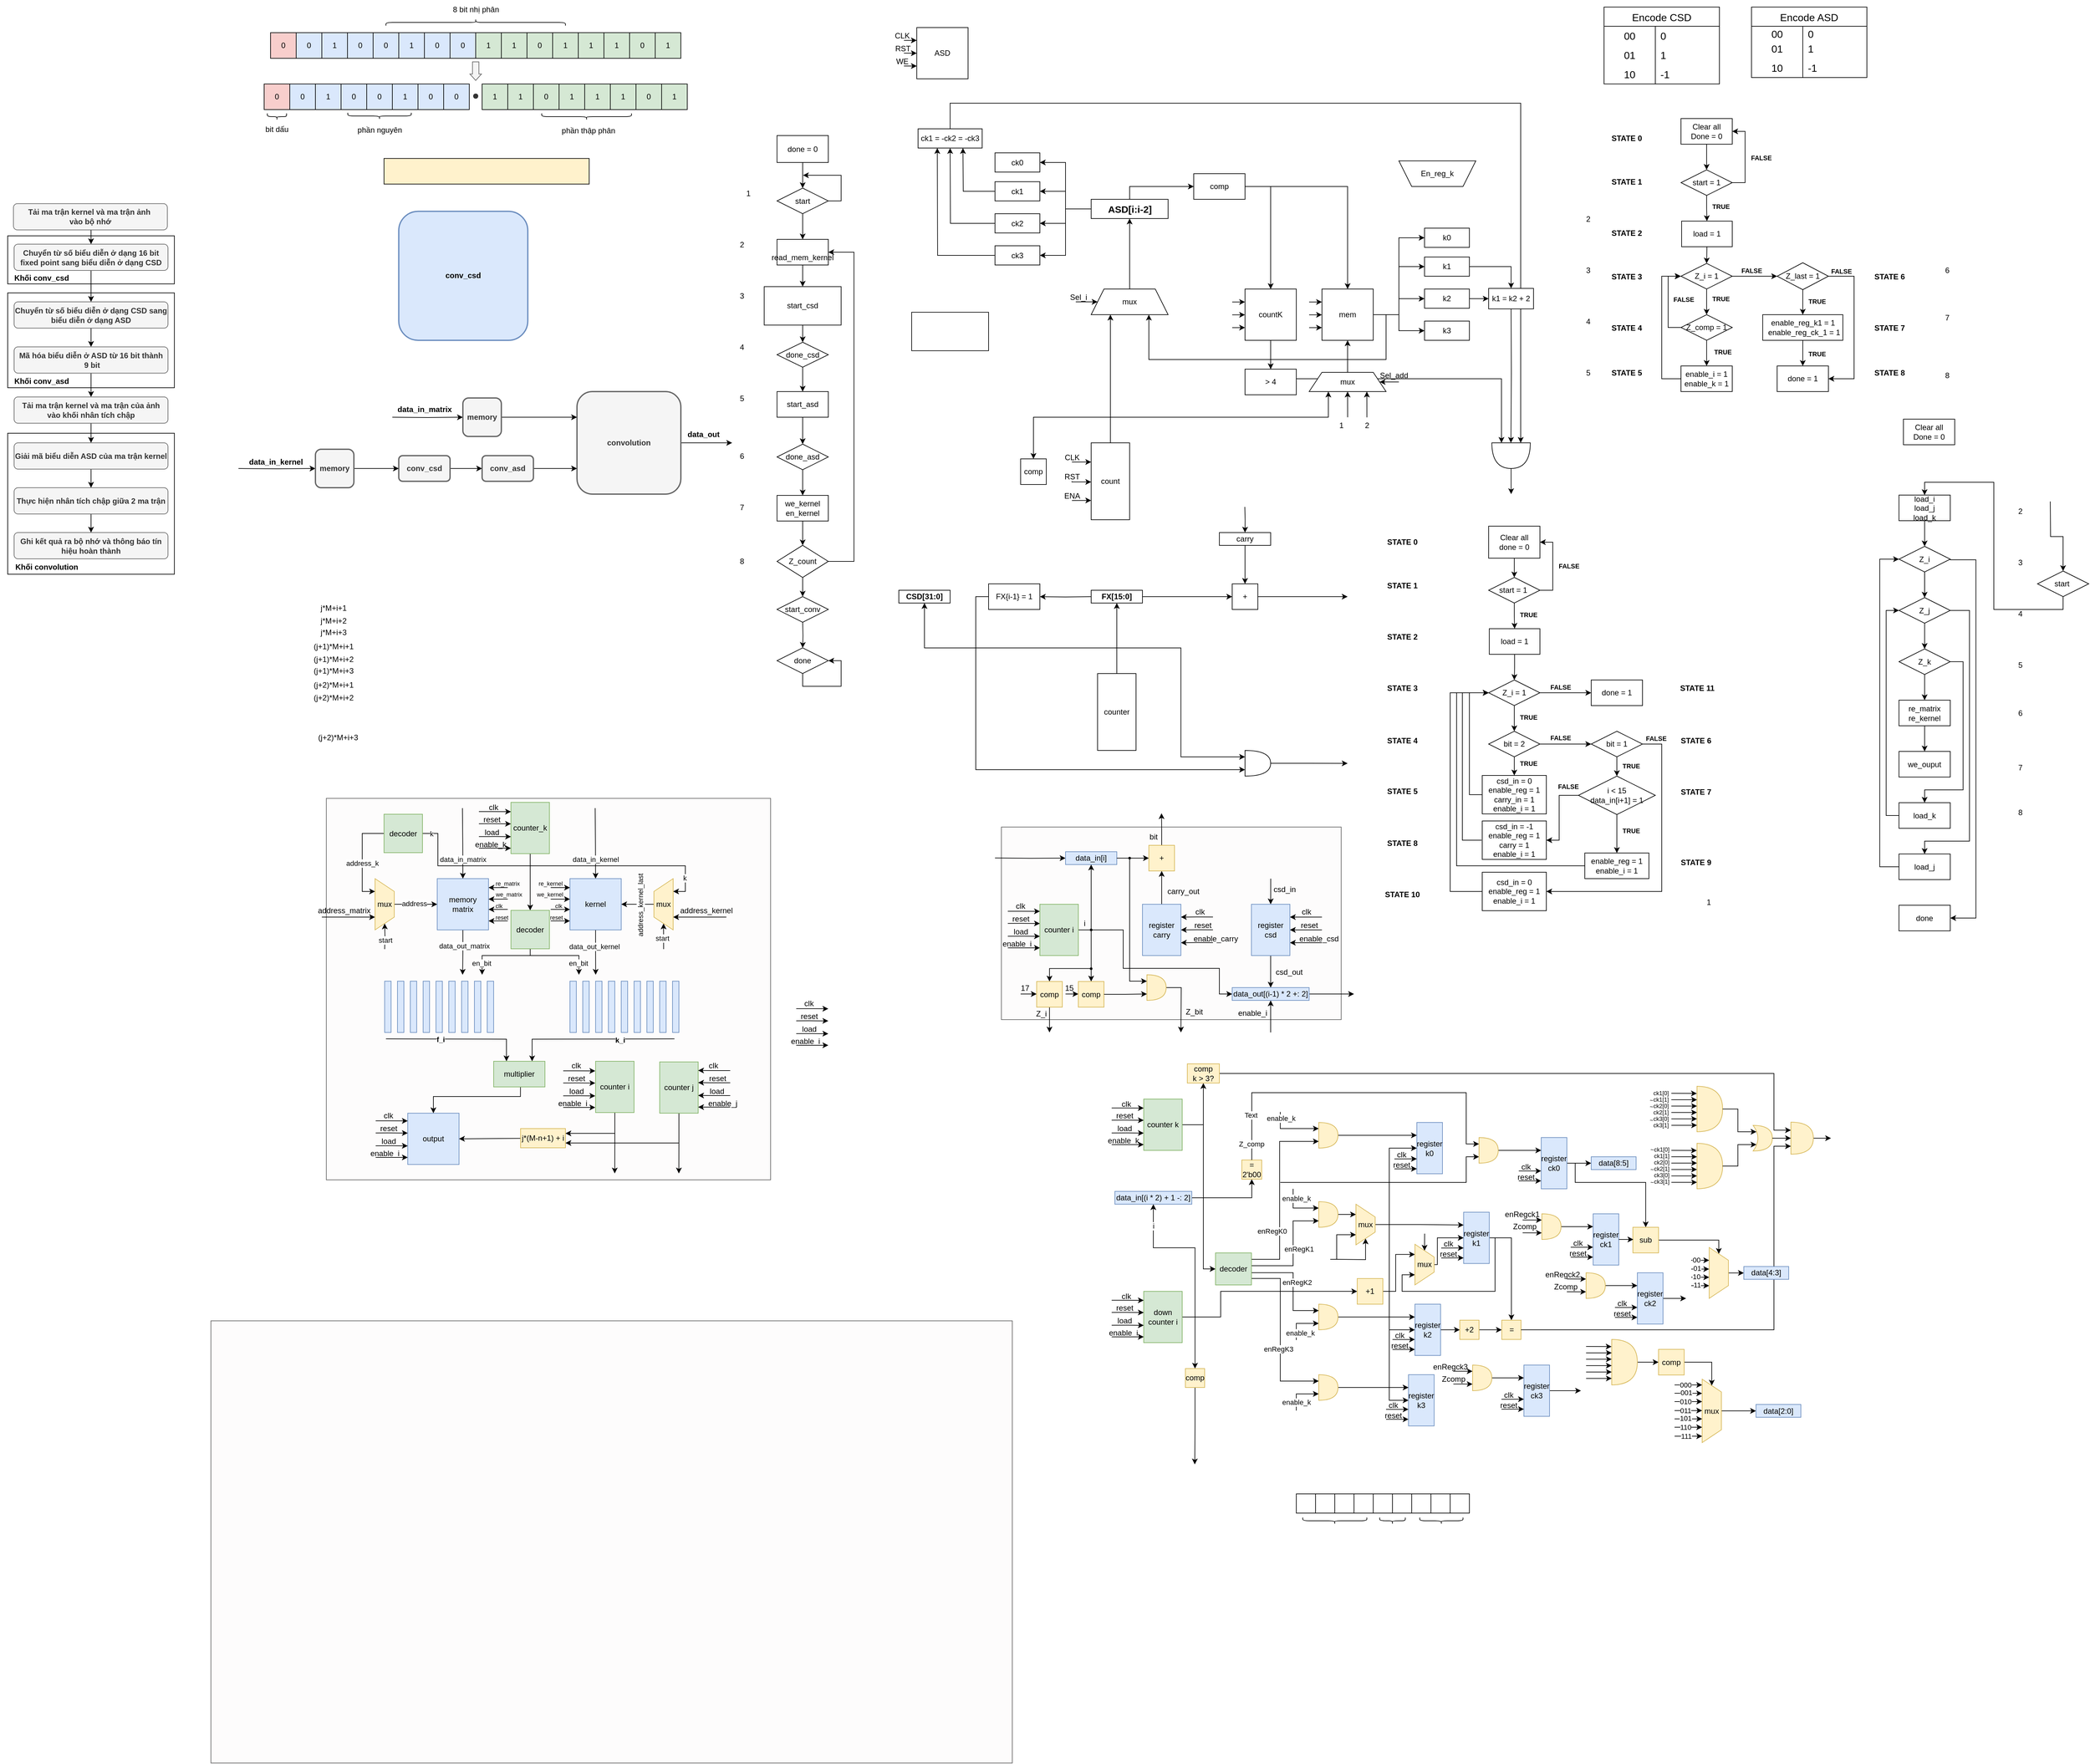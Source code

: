 <mxfile version="26.2.13">
  <diagram name="Trang-1" id="ZTEf5k2u-yT7QT4qtRUc">
    <mxGraphModel dx="2145" dy="1455" grid="1" gridSize="10" guides="1" tooltips="1" connect="1" arrows="1" fold="1" page="1" pageScale="1" pageWidth="827" pageHeight="1169" math="0" shadow="0">
      <root>
        <mxCell id="0" />
        <mxCell id="1" parent="0" />
        <mxCell id="n5akObrAyf3s3qir8JeV-148" value="" style="rounded=0;whiteSpace=wrap;html=1;fillColor=light-dark(#fdfcfc, #1a1a1a);fontColor=#333333;strokeColor=#666666;movable=0;resizable=0;rotatable=0;deletable=0;editable=0;locked=1;connectable=0;" vertex="1" parent="1">
          <mxGeometry x="-873" y="1154.75" width="693" height="595.25" as="geometry" />
        </mxCell>
        <mxCell id="n5akObrAyf3s3qir8JeV-1" value="" style="rounded=0;whiteSpace=wrap;html=1;fillColor=light-dark(#fdfcfc, #1a1a1a);fontColor=#333333;strokeColor=#666666;" vertex="1" parent="1">
          <mxGeometry x="-1053" y="1970" width="1250" height="690" as="geometry" />
        </mxCell>
        <mxCell id="bhZKPFtzjyBWHODW-0KJ-58" value="" style="rounded=0;whiteSpace=wrap;html=1;fillColor=light-dark(#fdfcfc, #1a1a1a);fontColor=#333333;strokeColor=#666666;" parent="1" vertex="1">
          <mxGeometry x="180" y="1199.5" width="530" height="300.5" as="geometry" />
        </mxCell>
        <mxCell id="hMAy3AIzmUoGbarFBoKQ-63" value="" style="rounded=0;whiteSpace=wrap;html=1;" parent="1" vertex="1">
          <mxGeometry x="-1370" y="277" width="260" height="75" as="geometry" />
        </mxCell>
        <mxCell id="hMAy3AIzmUoGbarFBoKQ-60" value="" style="rounded=0;whiteSpace=wrap;html=1;" parent="1" vertex="1">
          <mxGeometry x="-1370" y="366" width="260" height="148" as="geometry" />
        </mxCell>
        <mxCell id="hMAy3AIzmUoGbarFBoKQ-58" value="" style="rounded=0;whiteSpace=wrap;html=1;" parent="1" vertex="1">
          <mxGeometry x="-1370" y="585" width="260" height="220" as="geometry" />
        </mxCell>
        <mxCell id="kykVUpYEriu8e2mIOXpI-62" style="edgeStyle=orthogonalEdgeStyle;rounded=0;orthogonalLoop=1;jettySize=auto;html=1;exitX=0;exitY=0.5;exitDx=0;exitDy=0;entryX=1;entryY=0.5;entryDx=0;entryDy=0;" parent="1" source="kykVUpYEriu8e2mIOXpI-2" target="kykVUpYEriu8e2mIOXpI-61" edge="1">
          <mxGeometry relative="1" as="geometry" />
        </mxCell>
        <mxCell id="kykVUpYEriu8e2mIOXpI-63" style="edgeStyle=orthogonalEdgeStyle;rounded=0;orthogonalLoop=1;jettySize=auto;html=1;exitX=0;exitY=0.5;exitDx=0;exitDy=0;entryX=1;entryY=0.5;entryDx=0;entryDy=0;" parent="1" source="kykVUpYEriu8e2mIOXpI-2" target="kykVUpYEriu8e2mIOXpI-57" edge="1">
          <mxGeometry relative="1" as="geometry" />
        </mxCell>
        <mxCell id="kykVUpYEriu8e2mIOXpI-65" style="edgeStyle=orthogonalEdgeStyle;rounded=0;orthogonalLoop=1;jettySize=auto;html=1;exitX=0;exitY=0.5;exitDx=0;exitDy=0;entryX=1;entryY=0.5;entryDx=0;entryDy=0;" parent="1" source="kykVUpYEriu8e2mIOXpI-2" target="kykVUpYEriu8e2mIOXpI-59" edge="1">
          <mxGeometry relative="1" as="geometry" />
        </mxCell>
        <mxCell id="kykVUpYEriu8e2mIOXpI-66" style="edgeStyle=orthogonalEdgeStyle;rounded=0;orthogonalLoop=1;jettySize=auto;html=1;exitX=0;exitY=0.5;exitDx=0;exitDy=0;entryX=1;entryY=0.5;entryDx=0;entryDy=0;" parent="1" source="kykVUpYEriu8e2mIOXpI-2" target="kykVUpYEriu8e2mIOXpI-60" edge="1">
          <mxGeometry relative="1" as="geometry" />
        </mxCell>
        <mxCell id="kykVUpYEriu8e2mIOXpI-2" value="" style="rounded=0;whiteSpace=wrap;html=1;" parent="1" vertex="1">
          <mxGeometry x="320" y="220" width="120" height="30" as="geometry" />
        </mxCell>
        <mxCell id="TvyI1OkQRVAZPM0vmnl8-29" style="edgeStyle=orthogonalEdgeStyle;rounded=0;orthogonalLoop=1;jettySize=auto;html=1;exitX=0;exitY=0.5;exitDx=0;exitDy=0;entryX=0.25;entryY=1;entryDx=0;entryDy=0;" parent="1" source="TvyI1OkQRVAZPM0vmnl8-3" target="TvyI1OkQRVAZPM0vmnl8-27" edge="1">
          <mxGeometry relative="1" as="geometry">
            <Array as="points">
              <mxPoint x="350" y="585" />
            </Array>
          </mxGeometry>
        </mxCell>
        <mxCell id="TvyI1OkQRVAZPM0vmnl8-110" style="edgeStyle=orthogonalEdgeStyle;rounded=0;orthogonalLoop=1;jettySize=auto;html=1;exitX=0.25;exitY=1;exitDx=0;exitDy=0;entryX=0.25;entryY=1;entryDx=0;entryDy=0;" parent="1" target="TvyI1OkQRVAZPM0vmnl8-3" edge="1">
          <mxGeometry relative="1" as="geometry">
            <mxPoint x="290" y="629.949" as="sourcePoint" />
          </mxGeometry>
        </mxCell>
        <mxCell id="TvyI1OkQRVAZPM0vmnl8-111" style="edgeStyle=orthogonalEdgeStyle;rounded=0;orthogonalLoop=1;jettySize=auto;html=1;" parent="1" target="TvyI1OkQRVAZPM0vmnl8-3" edge="1">
          <mxGeometry relative="1" as="geometry">
            <mxPoint x="290" y="660" as="sourcePoint" />
            <Array as="points">
              <mxPoint x="290" y="661" />
            </Array>
          </mxGeometry>
        </mxCell>
        <mxCell id="TvyI1OkQRVAZPM0vmnl8-112" style="edgeStyle=orthogonalEdgeStyle;rounded=0;orthogonalLoop=1;jettySize=auto;html=1;exitX=0.75;exitY=1;exitDx=0;exitDy=0;entryX=0.75;entryY=1;entryDx=0;entryDy=0;" parent="1" target="TvyI1OkQRVAZPM0vmnl8-3" edge="1">
          <mxGeometry relative="1" as="geometry">
            <mxPoint x="290" y="689.949" as="sourcePoint" />
          </mxGeometry>
        </mxCell>
        <mxCell id="TvyI1OkQRVAZPM0vmnl8-148" style="edgeStyle=orthogonalEdgeStyle;rounded=0;orthogonalLoop=1;jettySize=auto;html=1;exitX=0;exitY=0.5;exitDx=0;exitDy=0;entryX=0.5;entryY=0;entryDx=0;entryDy=0;" parent="1" source="TvyI1OkQRVAZPM0vmnl8-3" target="TvyI1OkQRVAZPM0vmnl8-146" edge="1">
          <mxGeometry relative="1" as="geometry">
            <Array as="points">
              <mxPoint x="350" y="560" />
              <mxPoint x="230" y="560" />
            </Array>
          </mxGeometry>
        </mxCell>
        <mxCell id="TvyI1OkQRVAZPM0vmnl8-154" style="edgeStyle=orthogonalEdgeStyle;rounded=0;orthogonalLoop=1;jettySize=auto;html=1;exitX=0;exitY=0.5;exitDx=0;exitDy=0;entryX=0.25;entryY=1;entryDx=0;entryDy=0;" parent="1" source="TvyI1OkQRVAZPM0vmnl8-3" target="TvyI1OkQRVAZPM0vmnl8-153" edge="1">
          <mxGeometry relative="1" as="geometry" />
        </mxCell>
        <mxCell id="TvyI1OkQRVAZPM0vmnl8-3" value="count" style="rounded=0;whiteSpace=wrap;html=1;direction=south;" parent="1" vertex="1">
          <mxGeometry x="320" y="600" width="60" height="120" as="geometry" />
        </mxCell>
        <mxCell id="TvyI1OkQRVAZPM0vmnl8-9" style="edgeStyle=orthogonalEdgeStyle;rounded=0;orthogonalLoop=1;jettySize=auto;html=1;exitX=1;exitY=0.5;exitDx=0;exitDy=0;" parent="1" source="TvyI1OkQRVAZPM0vmnl8-7" target="TvyI1OkQRVAZPM0vmnl8-8" edge="1">
          <mxGeometry relative="1" as="geometry" />
        </mxCell>
        <mxCell id="TvyI1OkQRVAZPM0vmnl8-7" value="comp" style="rounded=0;whiteSpace=wrap;html=1;" parent="1" vertex="1">
          <mxGeometry x="480" y="180" width="80" height="40" as="geometry" />
        </mxCell>
        <mxCell id="TvyI1OkQRVAZPM0vmnl8-14" style="edgeStyle=orthogonalEdgeStyle;rounded=0;orthogonalLoop=1;jettySize=auto;html=1;exitX=0.5;exitY=1;exitDx=0;exitDy=0;" parent="1" source="TvyI1OkQRVAZPM0vmnl8-8" target="TvyI1OkQRVAZPM0vmnl8-18" edge="1">
          <mxGeometry relative="1" as="geometry">
            <mxPoint x="600" y="520" as="targetPoint" />
          </mxGeometry>
        </mxCell>
        <mxCell id="TvyI1OkQRVAZPM0vmnl8-134" style="edgeStyle=orthogonalEdgeStyle;rounded=0;orthogonalLoop=1;jettySize=auto;html=1;exitX=0;exitY=0.25;exitDx=0;exitDy=0;entryX=0;entryY=0.25;entryDx=0;entryDy=0;" parent="1" target="TvyI1OkQRVAZPM0vmnl8-8" edge="1">
          <mxGeometry relative="1" as="geometry">
            <mxPoint x="540" y="380.238" as="sourcePoint" />
          </mxGeometry>
        </mxCell>
        <mxCell id="TvyI1OkQRVAZPM0vmnl8-135" style="edgeStyle=orthogonalEdgeStyle;rounded=0;orthogonalLoop=1;jettySize=auto;html=1;exitX=0;exitY=0.5;exitDx=0;exitDy=0;entryX=0;entryY=0.5;entryDx=0;entryDy=0;" parent="1" target="TvyI1OkQRVAZPM0vmnl8-8" edge="1">
          <mxGeometry relative="1" as="geometry">
            <mxPoint x="540" y="400.238" as="sourcePoint" />
          </mxGeometry>
        </mxCell>
        <mxCell id="TvyI1OkQRVAZPM0vmnl8-136" style="edgeStyle=orthogonalEdgeStyle;rounded=0;orthogonalLoop=1;jettySize=auto;html=1;exitX=0;exitY=0.75;exitDx=0;exitDy=0;entryX=0;entryY=0.75;entryDx=0;entryDy=0;" parent="1" target="TvyI1OkQRVAZPM0vmnl8-8" edge="1">
          <mxGeometry relative="1" as="geometry">
            <mxPoint x="540" y="420.238" as="sourcePoint" />
          </mxGeometry>
        </mxCell>
        <mxCell id="TvyI1OkQRVAZPM0vmnl8-8" value="countK" style="rounded=0;whiteSpace=wrap;html=1;" parent="1" vertex="1">
          <mxGeometry x="560" y="360" width="80" height="80" as="geometry" />
        </mxCell>
        <mxCell id="TvyI1OkQRVAZPM0vmnl8-11" style="edgeStyle=orthogonalEdgeStyle;rounded=0;orthogonalLoop=1;jettySize=auto;html=1;exitX=1;exitY=0.5;exitDx=0;exitDy=0;entryX=0.5;entryY=0;entryDx=0;entryDy=0;" parent="1" source="TvyI1OkQRVAZPM0vmnl8-7" target="TvyI1OkQRVAZPM0vmnl8-10" edge="1">
          <mxGeometry relative="1" as="geometry" />
        </mxCell>
        <mxCell id="TvyI1OkQRVAZPM0vmnl8-28" style="edgeStyle=orthogonalEdgeStyle;rounded=0;orthogonalLoop=1;jettySize=auto;html=1;exitX=1;exitY=0.5;exitDx=0;exitDy=0;entryX=0.75;entryY=1;entryDx=0;entryDy=0;" parent="1" source="TvyI1OkQRVAZPM0vmnl8-10" target="TvyI1OkQRVAZPM0vmnl8-27" edge="1">
          <mxGeometry relative="1" as="geometry">
            <Array as="points">
              <mxPoint x="780" y="400" />
              <mxPoint x="780" y="470" />
              <mxPoint x="410" y="470" />
            </Array>
          </mxGeometry>
        </mxCell>
        <mxCell id="TvyI1OkQRVAZPM0vmnl8-131" style="edgeStyle=orthogonalEdgeStyle;rounded=0;orthogonalLoop=1;jettySize=auto;html=1;exitX=0;exitY=0.25;exitDx=0;exitDy=0;entryX=0;entryY=0.25;entryDx=0;entryDy=0;" parent="1" target="TvyI1OkQRVAZPM0vmnl8-10" edge="1">
          <mxGeometry relative="1" as="geometry">
            <mxPoint x="660" y="380.238" as="sourcePoint" />
          </mxGeometry>
        </mxCell>
        <mxCell id="TvyI1OkQRVAZPM0vmnl8-132" style="edgeStyle=orthogonalEdgeStyle;rounded=0;orthogonalLoop=1;jettySize=auto;html=1;exitX=0;exitY=0.5;exitDx=0;exitDy=0;entryX=0;entryY=0.5;entryDx=0;entryDy=0;" parent="1" target="TvyI1OkQRVAZPM0vmnl8-10" edge="1">
          <mxGeometry relative="1" as="geometry">
            <mxPoint x="660" y="400.238" as="sourcePoint" />
          </mxGeometry>
        </mxCell>
        <mxCell id="TvyI1OkQRVAZPM0vmnl8-133" style="edgeStyle=orthogonalEdgeStyle;rounded=0;orthogonalLoop=1;jettySize=auto;html=1;exitX=0;exitY=0.75;exitDx=0;exitDy=0;entryX=0;entryY=0.75;entryDx=0;entryDy=0;" parent="1" target="TvyI1OkQRVAZPM0vmnl8-10" edge="1">
          <mxGeometry relative="1" as="geometry">
            <mxPoint x="660" y="420.238" as="sourcePoint" />
          </mxGeometry>
        </mxCell>
        <mxCell id="kykVUpYEriu8e2mIOXpI-12" style="edgeStyle=orthogonalEdgeStyle;rounded=0;orthogonalLoop=1;jettySize=auto;html=1;exitX=1;exitY=0.5;exitDx=0;exitDy=0;entryX=0;entryY=0.5;entryDx=0;entryDy=0;" parent="1" source="TvyI1OkQRVAZPM0vmnl8-10" target="kykVUpYEriu8e2mIOXpI-6" edge="1">
          <mxGeometry relative="1" as="geometry" />
        </mxCell>
        <mxCell id="kykVUpYEriu8e2mIOXpI-13" style="edgeStyle=orthogonalEdgeStyle;rounded=0;orthogonalLoop=1;jettySize=auto;html=1;exitX=1;exitY=0.5;exitDx=0;exitDy=0;entryX=0;entryY=0.5;entryDx=0;entryDy=0;" parent="1" source="TvyI1OkQRVAZPM0vmnl8-10" target="kykVUpYEriu8e2mIOXpI-8" edge="1">
          <mxGeometry relative="1" as="geometry" />
        </mxCell>
        <mxCell id="kykVUpYEriu8e2mIOXpI-14" style="edgeStyle=orthogonalEdgeStyle;rounded=0;orthogonalLoop=1;jettySize=auto;html=1;exitX=1;exitY=0.5;exitDx=0;exitDy=0;entryX=0;entryY=0.5;entryDx=0;entryDy=0;" parent="1" source="TvyI1OkQRVAZPM0vmnl8-10" target="kykVUpYEriu8e2mIOXpI-10" edge="1">
          <mxGeometry relative="1" as="geometry" />
        </mxCell>
        <mxCell id="kykVUpYEriu8e2mIOXpI-17" style="edgeStyle=orthogonalEdgeStyle;rounded=0;orthogonalLoop=1;jettySize=auto;html=1;exitX=1;exitY=0.5;exitDx=0;exitDy=0;entryX=0;entryY=0.5;entryDx=0;entryDy=0;" parent="1" source="TvyI1OkQRVAZPM0vmnl8-10" target="kykVUpYEriu8e2mIOXpI-15" edge="1">
          <mxGeometry relative="1" as="geometry" />
        </mxCell>
        <mxCell id="TvyI1OkQRVAZPM0vmnl8-10" value="mem" style="whiteSpace=wrap;html=1;aspect=fixed;" parent="1" vertex="1">
          <mxGeometry x="680" y="360" width="80" height="80" as="geometry" />
        </mxCell>
        <mxCell id="kykVUpYEriu8e2mIOXpI-18" style="edgeStyle=orthogonalEdgeStyle;rounded=0;orthogonalLoop=1;jettySize=auto;html=1;exitX=0.5;exitY=1;exitDx=0;exitDy=0;" parent="1" edge="1">
          <mxGeometry relative="1" as="geometry">
            <mxPoint x="960" y="600" as="targetPoint" />
            <mxPoint x="600" y="475" as="sourcePoint" />
            <Array as="points">
              <mxPoint x="600" y="500" />
              <mxPoint x="960" y="500" />
              <mxPoint x="960" y="600" />
            </Array>
          </mxGeometry>
        </mxCell>
        <mxCell id="TvyI1OkQRVAZPM0vmnl8-18" value="&amp;gt; 4" style="rounded=0;whiteSpace=wrap;html=1;" parent="1" vertex="1">
          <mxGeometry x="560" y="485" width="80" height="40" as="geometry" />
        </mxCell>
        <mxCell id="TvyI1OkQRVAZPM0vmnl8-118" style="edgeStyle=orthogonalEdgeStyle;rounded=0;orthogonalLoop=1;jettySize=auto;html=1;exitX=0.5;exitY=0;exitDx=0;exitDy=0;entryX=0;entryY=0.5;entryDx=0;entryDy=0;" parent="1" target="TvyI1OkQRVAZPM0vmnl8-7" edge="1">
          <mxGeometry relative="1" as="geometry">
            <mxPoint x="380" y="220" as="sourcePoint" />
            <Array as="points">
              <mxPoint x="380" y="200" />
            </Array>
          </mxGeometry>
        </mxCell>
        <mxCell id="TvyI1OkQRVAZPM0vmnl8-30" style="edgeStyle=orthogonalEdgeStyle;rounded=0;orthogonalLoop=1;jettySize=auto;html=1;entryX=0;entryY=0.5;entryDx=0;entryDy=0;" parent="1" target="TvyI1OkQRVAZPM0vmnl8-27" edge="1">
          <mxGeometry relative="1" as="geometry">
            <mxPoint x="296" y="380" as="sourcePoint" />
          </mxGeometry>
        </mxCell>
        <mxCell id="kykVUpYEriu8e2mIOXpI-4" style="edgeStyle=orthogonalEdgeStyle;rounded=0;orthogonalLoop=1;jettySize=auto;html=1;exitX=0.5;exitY=0;exitDx=0;exitDy=0;entryX=0.5;entryY=1;entryDx=0;entryDy=0;" parent="1" source="TvyI1OkQRVAZPM0vmnl8-27" target="kykVUpYEriu8e2mIOXpI-2" edge="1">
          <mxGeometry relative="1" as="geometry">
            <mxPoint x="379.783" y="260" as="targetPoint" />
          </mxGeometry>
        </mxCell>
        <mxCell id="TvyI1OkQRVAZPM0vmnl8-27" value="mux" style="shape=trapezoid;perimeter=trapezoidPerimeter;whiteSpace=wrap;html=1;fixedSize=1;" parent="1" vertex="1">
          <mxGeometry x="320" y="360" width="120" height="40" as="geometry" />
        </mxCell>
        <mxCell id="TvyI1OkQRVAZPM0vmnl8-34" style="edgeStyle=orthogonalEdgeStyle;rounded=0;orthogonalLoop=1;jettySize=auto;html=1;exitX=0.5;exitY=0;exitDx=0;exitDy=0;" parent="1" source="kykVUpYEriu8e2mIOXpI-70" edge="1">
          <mxGeometry relative="1" as="geometry">
            <mxPoint x="990" y="600" as="targetPoint" />
            <Array as="points">
              <mxPoint x="100" y="70" />
              <mxPoint x="990" y="70" />
            </Array>
            <mxPoint x="380" y="120" as="sourcePoint" />
          </mxGeometry>
        </mxCell>
        <mxCell id="TvyI1OkQRVAZPM0vmnl8-137" style="edgeStyle=orthogonalEdgeStyle;rounded=0;orthogonalLoop=1;jettySize=auto;html=1;exitX=0;exitY=0.25;exitDx=0;exitDy=0;entryX=0;entryY=0.25;entryDx=0;entryDy=0;" parent="1" target="TvyI1OkQRVAZPM0vmnl8-38" edge="1">
          <mxGeometry relative="1" as="geometry">
            <mxPoint x="28" y="-28" as="sourcePoint" />
          </mxGeometry>
        </mxCell>
        <mxCell id="TvyI1OkQRVAZPM0vmnl8-138" style="edgeStyle=orthogonalEdgeStyle;rounded=0;orthogonalLoop=1;jettySize=auto;html=1;exitX=0;exitY=0.5;exitDx=0;exitDy=0;entryX=0;entryY=0.5;entryDx=0;entryDy=0;" parent="1" target="TvyI1OkQRVAZPM0vmnl8-38" edge="1">
          <mxGeometry relative="1" as="geometry">
            <mxPoint x="28" y="-8" as="sourcePoint" />
          </mxGeometry>
        </mxCell>
        <mxCell id="TvyI1OkQRVAZPM0vmnl8-139" style="edgeStyle=orthogonalEdgeStyle;rounded=0;orthogonalLoop=1;jettySize=auto;html=1;exitX=0;exitY=0.75;exitDx=0;exitDy=0;entryX=0;entryY=0.75;entryDx=0;entryDy=0;" parent="1" target="TvyI1OkQRVAZPM0vmnl8-38" edge="1">
          <mxGeometry relative="1" as="geometry">
            <mxPoint x="28" y="12" as="sourcePoint" />
          </mxGeometry>
        </mxCell>
        <mxCell id="TvyI1OkQRVAZPM0vmnl8-38" value="ASD" style="whiteSpace=wrap;html=1;aspect=fixed;" parent="1" vertex="1">
          <mxGeometry x="48" y="-48" width="80" height="80" as="geometry" />
        </mxCell>
        <mxCell id="TvyI1OkQRVAZPM0vmnl8-51" style="edgeStyle=orthogonalEdgeStyle;rounded=0;orthogonalLoop=1;jettySize=auto;html=1;exitX=0;exitY=0.5;exitDx=0;exitDy=0;" parent="1" target="TvyI1OkQRVAZPM0vmnl8-53" edge="1">
          <mxGeometry relative="1" as="geometry">
            <mxPoint x="280" y="840" as="targetPoint" />
            <mxPoint x="320" y="840" as="sourcePoint" />
          </mxGeometry>
        </mxCell>
        <mxCell id="TvyI1OkQRVAZPM0vmnl8-50" style="edgeStyle=orthogonalEdgeStyle;rounded=0;orthogonalLoop=1;jettySize=auto;html=1;exitX=0;exitY=0.5;exitDx=0;exitDy=0;" parent="1" source="TvyI1OkQRVAZPM0vmnl8-41" edge="1">
          <mxGeometry relative="1" as="geometry">
            <mxPoint x="560" y="1090" as="targetPoint" />
            <Array as="points">
              <mxPoint x="360" y="920" />
              <mxPoint x="460" y="920" />
              <mxPoint x="460" y="1090" />
            </Array>
          </mxGeometry>
        </mxCell>
        <mxCell id="kykVUpYEriu8e2mIOXpI-75" style="edgeStyle=orthogonalEdgeStyle;rounded=0;orthogonalLoop=1;jettySize=auto;html=1;exitX=0;exitY=0.5;exitDx=0;exitDy=0;entryX=0.5;entryY=1;entryDx=0;entryDy=0;" parent="1" source="TvyI1OkQRVAZPM0vmnl8-41" target="kykVUpYEriu8e2mIOXpI-73" edge="1">
          <mxGeometry relative="1" as="geometry" />
        </mxCell>
        <mxCell id="kykVUpYEriu8e2mIOXpI-79" style="edgeStyle=orthogonalEdgeStyle;rounded=0;orthogonalLoop=1;jettySize=auto;html=1;exitX=0;exitY=0.5;exitDx=0;exitDy=0;entryX=0.5;entryY=1;entryDx=0;entryDy=0;" parent="1" source="TvyI1OkQRVAZPM0vmnl8-41" target="kykVUpYEriu8e2mIOXpI-76" edge="1">
          <mxGeometry relative="1" as="geometry">
            <Array as="points">
              <mxPoint x="360" y="920" />
              <mxPoint x="60" y="920" />
            </Array>
          </mxGeometry>
        </mxCell>
        <mxCell id="TvyI1OkQRVAZPM0vmnl8-41" value="counter" style="rounded=0;whiteSpace=wrap;html=1;direction=south;" parent="1" vertex="1">
          <mxGeometry x="330" y="960" width="60" height="120" as="geometry" />
        </mxCell>
        <mxCell id="TvyI1OkQRVAZPM0vmnl8-46" style="edgeStyle=orthogonalEdgeStyle;rounded=0;orthogonalLoop=1;jettySize=auto;html=1;exitX=0.5;exitY=1;exitDx=0;exitDy=0;" parent="1" source="TvyI1OkQRVAZPM0vmnl8-43" target="TvyI1OkQRVAZPM0vmnl8-44" edge="1">
          <mxGeometry relative="1" as="geometry" />
        </mxCell>
        <mxCell id="kykVUpYEriu8e2mIOXpI-77" style="edgeStyle=orthogonalEdgeStyle;rounded=0;orthogonalLoop=1;jettySize=auto;html=1;exitX=0.5;exitY=0;exitDx=0;exitDy=0;entryX=0.5;entryY=0;entryDx=0;entryDy=0;" parent="1" target="TvyI1OkQRVAZPM0vmnl8-43" edge="1">
          <mxGeometry relative="1" as="geometry">
            <mxPoint x="559.704" y="700" as="sourcePoint" />
          </mxGeometry>
        </mxCell>
        <mxCell id="TvyI1OkQRVAZPM0vmnl8-43" value="carry" style="rounded=0;whiteSpace=wrap;html=1;" parent="1" vertex="1">
          <mxGeometry x="520" y="740" width="80" height="20" as="geometry" />
        </mxCell>
        <mxCell id="TvyI1OkQRVAZPM0vmnl8-85" style="edgeStyle=orthogonalEdgeStyle;rounded=0;orthogonalLoop=1;jettySize=auto;html=1;exitX=1;exitY=0.5;exitDx=0;exitDy=0;" parent="1" source="TvyI1OkQRVAZPM0vmnl8-44" edge="1">
          <mxGeometry relative="1" as="geometry">
            <mxPoint x="720" y="840" as="targetPoint" />
          </mxGeometry>
        </mxCell>
        <mxCell id="TvyI1OkQRVAZPM0vmnl8-44" value="+" style="rounded=0;whiteSpace=wrap;html=1;" parent="1" vertex="1">
          <mxGeometry x="540" y="820" width="40" height="40" as="geometry" />
        </mxCell>
        <mxCell id="TvyI1OkQRVAZPM0vmnl8-54" style="edgeStyle=orthogonalEdgeStyle;rounded=0;orthogonalLoop=1;jettySize=auto;html=1;exitX=0;exitY=0.5;exitDx=0;exitDy=0;" parent="1" source="TvyI1OkQRVAZPM0vmnl8-53" edge="1">
          <mxGeometry relative="1" as="geometry">
            <mxPoint x="560" y="1110" as="targetPoint" />
            <mxPoint x="160" y="830" as="sourcePoint" />
            <Array as="points">
              <mxPoint x="140" y="840" />
              <mxPoint x="140" y="1110" />
            </Array>
          </mxGeometry>
        </mxCell>
        <mxCell id="TvyI1OkQRVAZPM0vmnl8-53" value="FX{i-1} = 1" style="rounded=0;whiteSpace=wrap;html=1;" parent="1" vertex="1">
          <mxGeometry x="160" y="820" width="80" height="40" as="geometry" />
        </mxCell>
        <mxCell id="TvyI1OkQRVAZPM0vmnl8-90" style="edgeStyle=orthogonalEdgeStyle;rounded=0;orthogonalLoop=1;jettySize=auto;html=1;exitX=1;exitY=0.5;exitDx=0;exitDy=0;exitPerimeter=0;" parent="1" source="TvyI1OkQRVAZPM0vmnl8-55" edge="1">
          <mxGeometry relative="1" as="geometry">
            <mxPoint x="720" y="1100.182" as="targetPoint" />
          </mxGeometry>
        </mxCell>
        <mxCell id="TvyI1OkQRVAZPM0vmnl8-55" value="" style="shape=or;whiteSpace=wrap;html=1;" parent="1" vertex="1">
          <mxGeometry x="560" y="1080" width="40" height="40" as="geometry" />
        </mxCell>
        <mxCell id="5OUNu-mXDKXS3Fbgeo7Q-131" style="edgeStyle=orthogonalEdgeStyle;rounded=0;orthogonalLoop=1;jettySize=auto;html=1;exitX=0.5;exitY=1;exitDx=0;exitDy=0;" parent="1" source="TvyI1OkQRVAZPM0vmnl8-93" edge="1">
          <mxGeometry relative="1" as="geometry">
            <mxPoint x="-660.421" y="1430" as="targetPoint" />
          </mxGeometry>
        </mxCell>
        <mxCell id="n5akObrAyf3s3qir8JeV-86" value="data_out_matrix" style="edgeLabel;html=1;align=center;verticalAlign=middle;resizable=0;points=[];" vertex="1" connectable="0" parent="5OUNu-mXDKXS3Fbgeo7Q-131">
          <mxGeometry x="-0.299" y="2" relative="1" as="geometry">
            <mxPoint as="offset" />
          </mxGeometry>
        </mxCell>
        <mxCell id="5OUNu-mXDKXS3Fbgeo7Q-148" style="edgeStyle=orthogonalEdgeStyle;rounded=0;orthogonalLoop=1;jettySize=auto;html=1;exitX=0.5;exitY=0;exitDx=0;exitDy=0;entryX=0.5;entryY=0;entryDx=0;entryDy=0;" parent="1" target="TvyI1OkQRVAZPM0vmnl8-93" edge="1">
          <mxGeometry relative="1" as="geometry">
            <mxPoint x="-660.667" y="1170" as="sourcePoint" />
          </mxGeometry>
        </mxCell>
        <mxCell id="n5akObrAyf3s3qir8JeV-88" value="data_in_matrix" style="edgeLabel;html=1;align=center;verticalAlign=middle;resizable=0;points=[];" vertex="1" connectable="0" parent="5OUNu-mXDKXS3Fbgeo7Q-148">
          <mxGeometry x="0.762" relative="1" as="geometry">
            <mxPoint y="-17" as="offset" />
          </mxGeometry>
        </mxCell>
        <mxCell id="n5akObrAyf3s3qir8JeV-111" style="edgeStyle=orthogonalEdgeStyle;rounded=0;orthogonalLoop=1;jettySize=auto;html=1;exitX=1;exitY=0.25;exitDx=0;exitDy=0;entryX=1;entryY=0.25;entryDx=0;entryDy=0;" edge="1" parent="1">
          <mxGeometry relative="1" as="geometry">
            <mxPoint x="-620" y="1294" as="targetPoint" />
            <mxPoint x="-590" y="1294" as="sourcePoint" />
          </mxGeometry>
        </mxCell>
        <mxCell id="TvyI1OkQRVAZPM0vmnl8-93" value="memory matrix" style="whiteSpace=wrap;html=1;aspect=fixed;fillColor=#dae8fc;strokeColor=#6c8ebf;" parent="1" vertex="1">
          <mxGeometry x="-700" y="1280" width="80" height="80" as="geometry" />
        </mxCell>
        <mxCell id="5OUNu-mXDKXS3Fbgeo7Q-144" style="edgeStyle=orthogonalEdgeStyle;rounded=0;orthogonalLoop=1;jettySize=auto;html=1;exitX=0.5;exitY=1;exitDx=0;exitDy=0;" parent="1" source="TvyI1OkQRVAZPM0vmnl8-94" edge="1">
          <mxGeometry relative="1" as="geometry">
            <mxPoint x="-452.857" y="1430" as="targetPoint" />
          </mxGeometry>
        </mxCell>
        <mxCell id="n5akObrAyf3s3qir8JeV-92" value="data_out_kernel" style="edgeLabel;html=1;align=center;verticalAlign=middle;resizable=0;points=[];" vertex="1" connectable="0" parent="5OUNu-mXDKXS3Fbgeo7Q-144">
          <mxGeometry x="-0.222" y="-2" relative="1" as="geometry">
            <mxPoint y="-2" as="offset" />
          </mxGeometry>
        </mxCell>
        <mxCell id="5OUNu-mXDKXS3Fbgeo7Q-149" style="edgeStyle=orthogonalEdgeStyle;rounded=0;orthogonalLoop=1;jettySize=auto;html=1;exitX=0.5;exitY=0;exitDx=0;exitDy=0;entryX=0.5;entryY=0;entryDx=0;entryDy=0;" parent="1" target="TvyI1OkQRVAZPM0vmnl8-94" edge="1">
          <mxGeometry relative="1" as="geometry">
            <mxPoint x="-453.667" y="1170" as="sourcePoint" />
          </mxGeometry>
        </mxCell>
        <mxCell id="n5akObrAyf3s3qir8JeV-93" value="data_in_kernel" style="edgeLabel;html=1;align=center;verticalAlign=middle;resizable=0;points=[];" vertex="1" connectable="0" parent="5OUNu-mXDKXS3Fbgeo7Q-149">
          <mxGeometry x="0.456" relative="1" as="geometry">
            <mxPoint as="offset" />
          </mxGeometry>
        </mxCell>
        <mxCell id="n5akObrAyf3s3qir8JeV-34" style="edgeStyle=orthogonalEdgeStyle;rounded=0;orthogonalLoop=1;jettySize=auto;html=1;exitX=0.5;exitY=1;exitDx=0;exitDy=0;entryX=1;entryY=0.5;entryDx=0;entryDy=0;" edge="1" parent="1" source="n5akObrAyf3s3qir8JeV-29" target="TvyI1OkQRVAZPM0vmnl8-94">
          <mxGeometry relative="1" as="geometry" />
        </mxCell>
        <mxCell id="n5akObrAyf3s3qir8JeV-110" value="address_kernel_last" style="edgeLabel;html=1;align=center;verticalAlign=middle;resizable=0;points=[];horizontal=0;" vertex="1" connectable="0" parent="n5akObrAyf3s3qir8JeV-34">
          <mxGeometry x="0.036" y="2" relative="1" as="geometry">
            <mxPoint x="5" as="offset" />
          </mxGeometry>
        </mxCell>
        <mxCell id="TvyI1OkQRVAZPM0vmnl8-94" value="kernel" style="whiteSpace=wrap;html=1;aspect=fixed;fillColor=#dae8fc;strokeColor=#6c8ebf;" parent="1" vertex="1">
          <mxGeometry x="-493" y="1280" width="80" height="80" as="geometry" />
        </mxCell>
        <mxCell id="n5akObrAyf3s3qir8JeV-20" style="edgeStyle=orthogonalEdgeStyle;rounded=0;orthogonalLoop=1;jettySize=auto;html=1;exitX=1;exitY=0.5;exitDx=0;exitDy=0;entryX=1;entryY=0.25;entryDx=0;entryDy=0;" edge="1" parent="1" source="TvyI1OkQRVAZPM0vmnl8-95" target="5OUNu-mXDKXS3Fbgeo7Q-101">
          <mxGeometry relative="1" as="geometry" />
        </mxCell>
        <mxCell id="n5akObrAyf3s3qir8JeV-23" style="edgeStyle=orthogonalEdgeStyle;rounded=0;orthogonalLoop=1;jettySize=auto;html=1;exitX=1;exitY=0.5;exitDx=0;exitDy=0;" edge="1" parent="1" source="TvyI1OkQRVAZPM0vmnl8-95">
          <mxGeometry relative="1" as="geometry">
            <mxPoint x="-423.118" y="1740.0" as="targetPoint" />
          </mxGeometry>
        </mxCell>
        <mxCell id="TvyI1OkQRVAZPM0vmnl8-95" value="counter i" style="rounded=0;whiteSpace=wrap;html=1;direction=south;fillColor=#d5e8d4;strokeColor=#82b366;" parent="1" vertex="1">
          <mxGeometry x="-453" y="1565" width="60" height="80" as="geometry" />
        </mxCell>
        <mxCell id="n5akObrAyf3s3qir8JeV-22" style="edgeStyle=orthogonalEdgeStyle;rounded=0;orthogonalLoop=1;jettySize=auto;html=1;exitX=1;exitY=0.5;exitDx=0;exitDy=0;entryX=1;entryY=0.75;entryDx=0;entryDy=0;" edge="1" parent="1" source="TvyI1OkQRVAZPM0vmnl8-96" target="5OUNu-mXDKXS3Fbgeo7Q-101">
          <mxGeometry relative="1" as="geometry" />
        </mxCell>
        <mxCell id="n5akObrAyf3s3qir8JeV-24" style="edgeStyle=orthogonalEdgeStyle;rounded=0;orthogonalLoop=1;jettySize=auto;html=1;exitX=1;exitY=0.5;exitDx=0;exitDy=0;" edge="1" parent="1" source="TvyI1OkQRVAZPM0vmnl8-96">
          <mxGeometry relative="1" as="geometry">
            <mxPoint x="-323.118" y="1740.0" as="targetPoint" />
          </mxGeometry>
        </mxCell>
        <mxCell id="TvyI1OkQRVAZPM0vmnl8-96" value="counter j" style="rounded=0;whiteSpace=wrap;html=1;direction=south;fillColor=#d5e8d4;strokeColor=#82b366;" parent="1" vertex="1">
          <mxGeometry x="-353" y="1566" width="60" height="80" as="geometry" />
        </mxCell>
        <mxCell id="TvyI1OkQRVAZPM0vmnl8-113" value="CLK" style="text;html=1;align=center;verticalAlign=middle;resizable=0;points=[];autosize=1;strokeColor=none;fillColor=none;" parent="1" vertex="1">
          <mxGeometry x="265" y="608" width="50" height="30" as="geometry" />
        </mxCell>
        <mxCell id="TvyI1OkQRVAZPM0vmnl8-114" value="RST" style="text;html=1;align=center;verticalAlign=middle;resizable=0;points=[];autosize=1;strokeColor=none;fillColor=none;" parent="1" vertex="1">
          <mxGeometry x="265" y="638" width="50" height="30" as="geometry" />
        </mxCell>
        <mxCell id="TvyI1OkQRVAZPM0vmnl8-115" value="ENA" style="text;html=1;align=center;verticalAlign=middle;resizable=0;points=[];autosize=1;strokeColor=none;fillColor=none;" parent="1" vertex="1">
          <mxGeometry x="265" y="668" width="50" height="30" as="geometry" />
        </mxCell>
        <mxCell id="TvyI1OkQRVAZPM0vmnl8-140" value="CLK" style="text;html=1;align=center;verticalAlign=middle;resizable=0;points=[];autosize=1;strokeColor=none;fillColor=none;" parent="1" vertex="1">
          <mxGeometry y="-50" width="50" height="30" as="geometry" />
        </mxCell>
        <mxCell id="TvyI1OkQRVAZPM0vmnl8-143" value="RST" style="text;html=1;align=center;verticalAlign=middle;resizable=0;points=[];autosize=1;strokeColor=none;fillColor=none;" parent="1" vertex="1">
          <mxGeometry x="1" y="-30" width="50" height="30" as="geometry" />
        </mxCell>
        <mxCell id="TvyI1OkQRVAZPM0vmnl8-144" value="WE" style="text;html=1;align=center;verticalAlign=middle;resizable=0;points=[];autosize=1;strokeColor=none;fillColor=none;" parent="1" vertex="1">
          <mxGeometry x="5" y="-10" width="40" height="30" as="geometry" />
        </mxCell>
        <mxCell id="TvyI1OkQRVAZPM0vmnl8-145" value="Sel_i" style="text;html=1;align=center;verticalAlign=middle;resizable=0;points=[];autosize=1;strokeColor=none;fillColor=none;" parent="1" vertex="1">
          <mxGeometry x="275" y="358" width="50" height="30" as="geometry" />
        </mxCell>
        <mxCell id="TvyI1OkQRVAZPM0vmnl8-146" value="comp" style="rounded=0;whiteSpace=wrap;html=1;" parent="1" vertex="1">
          <mxGeometry x="210" y="625" width="40" height="40" as="geometry" />
        </mxCell>
        <mxCell id="TvyI1OkQRVAZPM0vmnl8-155" style="edgeStyle=orthogonalEdgeStyle;rounded=0;orthogonalLoop=1;jettySize=auto;html=1;exitX=0.504;exitY=0.076;exitDx=0;exitDy=0;entryX=0.75;entryY=1;entryDx=0;entryDy=0;exitPerimeter=0;" parent="1" source="TvyI1OkQRVAZPM0vmnl8-158" target="TvyI1OkQRVAZPM0vmnl8-153" edge="1">
          <mxGeometry relative="1" as="geometry">
            <mxPoint x="740" y="560" as="sourcePoint" />
          </mxGeometry>
        </mxCell>
        <mxCell id="TvyI1OkQRVAZPM0vmnl8-156" style="edgeStyle=orthogonalEdgeStyle;rounded=0;orthogonalLoop=1;jettySize=auto;html=1;exitX=0.836;exitY=0.071;exitDx=0;exitDy=0;entryX=0.5;entryY=1;entryDx=0;entryDy=0;exitPerimeter=0;" parent="1" source="TvyI1OkQRVAZPM0vmnl8-157" target="TvyI1OkQRVAZPM0vmnl8-153" edge="1">
          <mxGeometry relative="1" as="geometry">
            <mxPoint x="710" y="560" as="sourcePoint" />
            <Array as="points">
              <mxPoint x="720" y="560" />
            </Array>
          </mxGeometry>
        </mxCell>
        <mxCell id="TvyI1OkQRVAZPM0vmnl8-159" style="edgeStyle=orthogonalEdgeStyle;rounded=0;orthogonalLoop=1;jettySize=auto;html=1;exitX=0.5;exitY=0;exitDx=0;exitDy=0;entryX=0.5;entryY=1;entryDx=0;entryDy=0;" parent="1" source="TvyI1OkQRVAZPM0vmnl8-153" target="TvyI1OkQRVAZPM0vmnl8-10" edge="1">
          <mxGeometry relative="1" as="geometry">
            <Array as="points">
              <mxPoint x="720" y="490" />
            </Array>
          </mxGeometry>
        </mxCell>
        <mxCell id="TvyI1OkQRVAZPM0vmnl8-160" style="edgeStyle=orthogonalEdgeStyle;rounded=0;orthogonalLoop=1;jettySize=auto;html=1;entryX=1;entryY=0.5;entryDx=0;entryDy=0;" parent="1" target="TvyI1OkQRVAZPM0vmnl8-153" edge="1">
          <mxGeometry relative="1" as="geometry">
            <mxPoint x="800" y="505" as="sourcePoint" />
          </mxGeometry>
        </mxCell>
        <mxCell id="TvyI1OkQRVAZPM0vmnl8-153" value="mux" style="shape=trapezoid;perimeter=trapezoidPerimeter;whiteSpace=wrap;html=1;fixedSize=1;" parent="1" vertex="1">
          <mxGeometry x="660" y="490" width="120" height="30" as="geometry" />
        </mxCell>
        <mxCell id="TvyI1OkQRVAZPM0vmnl8-157" value="1" style="text;html=1;align=center;verticalAlign=middle;resizable=0;points=[];autosize=1;strokeColor=none;fillColor=none;" parent="1" vertex="1">
          <mxGeometry x="695" y="558" width="30" height="30" as="geometry" />
        </mxCell>
        <mxCell id="TvyI1OkQRVAZPM0vmnl8-158" value="2" style="text;html=1;align=center;verticalAlign=middle;resizable=0;points=[];autosize=1;strokeColor=none;fillColor=none;" parent="1" vertex="1">
          <mxGeometry x="735" y="558" width="30" height="30" as="geometry" />
        </mxCell>
        <mxCell id="TvyI1OkQRVAZPM0vmnl8-161" value="Sel_add" style="text;html=1;align=center;verticalAlign=middle;resizable=0;points=[];autosize=1;strokeColor=none;fillColor=none;" parent="1" vertex="1">
          <mxGeometry x="757" y="480" width="70" height="30" as="geometry" />
        </mxCell>
        <mxCell id="kykVUpYEriu8e2mIOXpI-1" value="ASD[i:i-2]" style="text;html=1;align=center;verticalAlign=middle;resizable=0;points=[];autosize=1;strokeColor=none;fillColor=none;fontStyle=1;fontSize=15;" parent="1" vertex="1">
          <mxGeometry x="335" y="220" width="90" height="30" as="geometry" />
        </mxCell>
        <mxCell id="kykVUpYEriu8e2mIOXpI-25" style="edgeStyle=orthogonalEdgeStyle;rounded=0;orthogonalLoop=1;jettySize=auto;html=1;exitX=1;exitY=0.5;exitDx=0;exitDy=0;entryX=0.5;entryY=0;entryDx=0;entryDy=0;" parent="1" source="kykVUpYEriu8e2mIOXpI-6" target="kykVUpYEriu8e2mIOXpI-23" edge="1">
          <mxGeometry relative="1" as="geometry" />
        </mxCell>
        <mxCell id="kykVUpYEriu8e2mIOXpI-6" value="k1" style="rounded=0;whiteSpace=wrap;html=1;" parent="1" vertex="1">
          <mxGeometry x="840" y="310" width="70" height="30" as="geometry" />
        </mxCell>
        <mxCell id="kykVUpYEriu8e2mIOXpI-24" style="edgeStyle=orthogonalEdgeStyle;rounded=0;orthogonalLoop=1;jettySize=auto;html=1;exitX=1;exitY=0.5;exitDx=0;exitDy=0;entryX=0;entryY=0.5;entryDx=0;entryDy=0;" parent="1" source="kykVUpYEriu8e2mIOXpI-8" target="kykVUpYEriu8e2mIOXpI-23" edge="1">
          <mxGeometry relative="1" as="geometry" />
        </mxCell>
        <mxCell id="kykVUpYEriu8e2mIOXpI-8" value="k2" style="rounded=0;whiteSpace=wrap;html=1;" parent="1" vertex="1">
          <mxGeometry x="840" y="360" width="70" height="30" as="geometry" />
        </mxCell>
        <mxCell id="kykVUpYEriu8e2mIOXpI-10" value="k3" style="rounded=0;whiteSpace=wrap;html=1;" parent="1" vertex="1">
          <mxGeometry x="840" y="410" width="70" height="30" as="geometry" />
        </mxCell>
        <mxCell id="kykVUpYEriu8e2mIOXpI-15" value="k0" style="rounded=0;whiteSpace=wrap;html=1;" parent="1" vertex="1">
          <mxGeometry x="840" y="265" width="70" height="30" as="geometry" />
        </mxCell>
        <mxCell id="kykVUpYEriu8e2mIOXpI-26" style="edgeStyle=orthogonalEdgeStyle;rounded=0;orthogonalLoop=1;jettySize=auto;html=1;exitX=0.5;exitY=1;exitDx=0;exitDy=0;" parent="1" edge="1">
          <mxGeometry relative="1" as="geometry">
            <mxPoint x="974.75" y="600" as="targetPoint" />
            <mxPoint x="974.94" y="381" as="sourcePoint" />
          </mxGeometry>
        </mxCell>
        <mxCell id="kykVUpYEriu8e2mIOXpI-23" value="k1 = k2 + 2" style="rounded=0;whiteSpace=wrap;html=1;" parent="1" vertex="1">
          <mxGeometry x="940" y="359" width="70" height="32" as="geometry" />
        </mxCell>
        <mxCell id="kykVUpYEriu8e2mIOXpI-29" style="edgeStyle=orthogonalEdgeStyle;rounded=0;orthogonalLoop=1;jettySize=auto;html=1;exitX=1;exitY=0.5;exitDx=0;exitDy=0;exitPerimeter=0;" parent="1" source="kykVUpYEriu8e2mIOXpI-28" edge="1">
          <mxGeometry relative="1" as="geometry">
            <mxPoint x="975.103" y="680" as="targetPoint" />
          </mxGeometry>
        </mxCell>
        <mxCell id="kykVUpYEriu8e2mIOXpI-28" value="" style="shape=or;whiteSpace=wrap;html=1;direction=south;" parent="1" vertex="1">
          <mxGeometry x="945" y="600" width="60" height="40" as="geometry" />
        </mxCell>
        <mxCell id="kykVUpYEriu8e2mIOXpI-43" value="Encode CSD" style="shape=table;startSize=30;container=1;collapsible=0;childLayout=tableLayout;fixedRows=1;rowLines=0;fontStyle=0;strokeColor=default;fontSize=16;" parent="1" vertex="1">
          <mxGeometry x="1120" y="-80" width="180" height="120" as="geometry" />
        </mxCell>
        <mxCell id="kykVUpYEriu8e2mIOXpI-44" value="" style="shape=tableRow;horizontal=0;startSize=0;swimlaneHead=0;swimlaneBody=0;top=0;left=0;bottom=0;right=0;collapsible=0;dropTarget=0;fillColor=none;points=[[0,0.5],[1,0.5]];portConstraint=eastwest;strokeColor=inherit;fontSize=16;" parent="kykVUpYEriu8e2mIOXpI-43" vertex="1">
          <mxGeometry y="30" width="180" height="30" as="geometry" />
        </mxCell>
        <mxCell id="kykVUpYEriu8e2mIOXpI-45" value="00" style="shape=partialRectangle;html=1;whiteSpace=wrap;connectable=0;fillColor=none;top=0;left=0;bottom=0;right=0;overflow=hidden;pointerEvents=1;strokeColor=inherit;fontSize=16;" parent="kykVUpYEriu8e2mIOXpI-44" vertex="1">
          <mxGeometry width="80" height="30" as="geometry">
            <mxRectangle width="80" height="30" as="alternateBounds" />
          </mxGeometry>
        </mxCell>
        <mxCell id="kykVUpYEriu8e2mIOXpI-46" value="0" style="shape=partialRectangle;html=1;whiteSpace=wrap;connectable=0;fillColor=none;top=0;left=0;bottom=0;right=0;align=left;spacingLeft=6;overflow=hidden;strokeColor=inherit;fontSize=16;" parent="kykVUpYEriu8e2mIOXpI-44" vertex="1">
          <mxGeometry x="80" width="100" height="30" as="geometry">
            <mxRectangle width="100" height="30" as="alternateBounds" />
          </mxGeometry>
        </mxCell>
        <mxCell id="kykVUpYEriu8e2mIOXpI-47" value="" style="shape=tableRow;horizontal=0;startSize=0;swimlaneHead=0;swimlaneBody=0;top=0;left=0;bottom=0;right=0;collapsible=0;dropTarget=0;fillColor=none;points=[[0,0.5],[1,0.5]];portConstraint=eastwest;strokeColor=inherit;fontSize=16;" parent="kykVUpYEriu8e2mIOXpI-43" vertex="1">
          <mxGeometry y="60" width="180" height="30" as="geometry" />
        </mxCell>
        <mxCell id="kykVUpYEriu8e2mIOXpI-48" value="01" style="shape=partialRectangle;html=1;whiteSpace=wrap;connectable=0;fillColor=none;top=0;left=0;bottom=0;right=0;overflow=hidden;strokeColor=inherit;fontSize=16;" parent="kykVUpYEriu8e2mIOXpI-47" vertex="1">
          <mxGeometry width="80" height="30" as="geometry">
            <mxRectangle width="80" height="30" as="alternateBounds" />
          </mxGeometry>
        </mxCell>
        <mxCell id="kykVUpYEriu8e2mIOXpI-49" value="1" style="shape=partialRectangle;html=1;whiteSpace=wrap;connectable=0;fillColor=none;top=0;left=0;bottom=0;right=0;align=left;spacingLeft=6;overflow=hidden;strokeColor=inherit;fontSize=16;" parent="kykVUpYEriu8e2mIOXpI-47" vertex="1">
          <mxGeometry x="80" width="100" height="30" as="geometry">
            <mxRectangle width="100" height="30" as="alternateBounds" />
          </mxGeometry>
        </mxCell>
        <mxCell id="kykVUpYEriu8e2mIOXpI-50" value="" style="shape=tableRow;horizontal=0;startSize=0;swimlaneHead=0;swimlaneBody=0;top=0;left=0;bottom=0;right=0;collapsible=0;dropTarget=0;fillColor=none;points=[[0,0.5],[1,0.5]];portConstraint=eastwest;strokeColor=inherit;fontSize=16;" parent="kykVUpYEriu8e2mIOXpI-43" vertex="1">
          <mxGeometry y="90" width="180" height="30" as="geometry" />
        </mxCell>
        <mxCell id="kykVUpYEriu8e2mIOXpI-51" value="10" style="shape=partialRectangle;html=1;whiteSpace=wrap;connectable=0;fillColor=none;top=0;left=0;bottom=0;right=0;overflow=hidden;strokeColor=inherit;fontSize=16;" parent="kykVUpYEriu8e2mIOXpI-50" vertex="1">
          <mxGeometry width="80" height="30" as="geometry">
            <mxRectangle width="80" height="30" as="alternateBounds" />
          </mxGeometry>
        </mxCell>
        <mxCell id="kykVUpYEriu8e2mIOXpI-52" value="-1" style="shape=partialRectangle;html=1;whiteSpace=wrap;connectable=0;fillColor=none;top=0;left=0;bottom=0;right=0;align=left;spacingLeft=6;overflow=hidden;strokeColor=inherit;fontSize=16;" parent="kykVUpYEriu8e2mIOXpI-50" vertex="1">
          <mxGeometry x="80" width="100" height="30" as="geometry">
            <mxRectangle width="100" height="30" as="alternateBounds" />
          </mxGeometry>
        </mxCell>
        <mxCell id="kykVUpYEriu8e2mIOXpI-67" style="edgeStyle=orthogonalEdgeStyle;rounded=0;orthogonalLoop=1;jettySize=auto;html=1;exitX=0;exitY=0.5;exitDx=0;exitDy=0;" parent="1" source="kykVUpYEriu8e2mIOXpI-57" edge="1">
          <mxGeometry relative="1" as="geometry">
            <mxPoint x="120" y="140" as="targetPoint" />
          </mxGeometry>
        </mxCell>
        <mxCell id="kykVUpYEriu8e2mIOXpI-57" value="ck1" style="rounded=0;whiteSpace=wrap;html=1;" parent="1" vertex="1">
          <mxGeometry x="170" y="192.5" width="70" height="30" as="geometry" />
        </mxCell>
        <mxCell id="kykVUpYEriu8e2mIOXpI-68" style="edgeStyle=orthogonalEdgeStyle;rounded=0;orthogonalLoop=1;jettySize=auto;html=1;exitX=0;exitY=0.5;exitDx=0;exitDy=0;" parent="1" source="kykVUpYEriu8e2mIOXpI-59" edge="1">
          <mxGeometry relative="1" as="geometry">
            <mxPoint x="100" y="140" as="targetPoint" />
          </mxGeometry>
        </mxCell>
        <mxCell id="kykVUpYEriu8e2mIOXpI-59" value="ck2" style="rounded=0;whiteSpace=wrap;html=1;" parent="1" vertex="1">
          <mxGeometry x="170" y="242.5" width="70" height="30" as="geometry" />
        </mxCell>
        <mxCell id="kykVUpYEriu8e2mIOXpI-69" style="edgeStyle=orthogonalEdgeStyle;rounded=0;orthogonalLoop=1;jettySize=auto;html=1;exitX=0;exitY=0.5;exitDx=0;exitDy=0;" parent="1" source="kykVUpYEriu8e2mIOXpI-60" edge="1">
          <mxGeometry relative="1" as="geometry">
            <mxPoint x="80" y="140" as="targetPoint" />
          </mxGeometry>
        </mxCell>
        <mxCell id="kykVUpYEriu8e2mIOXpI-60" value="ck3" style="rounded=0;whiteSpace=wrap;html=1;" parent="1" vertex="1">
          <mxGeometry x="170" y="292.5" width="70" height="30" as="geometry" />
        </mxCell>
        <mxCell id="kykVUpYEriu8e2mIOXpI-61" value="ck0" style="rounded=0;whiteSpace=wrap;html=1;" parent="1" vertex="1">
          <mxGeometry x="170" y="147.5" width="70" height="30" as="geometry" />
        </mxCell>
        <mxCell id="kykVUpYEriu8e2mIOXpI-70" value="ck1 = -ck2 = -ck3" style="rounded=0;whiteSpace=wrap;html=1;" parent="1" vertex="1">
          <mxGeometry x="50" y="110" width="100" height="30" as="geometry" />
        </mxCell>
        <mxCell id="kykVUpYEriu8e2mIOXpI-72" value="En_reg_k" style="shape=trapezoid;perimeter=trapezoidPerimeter;whiteSpace=wrap;html=1;fixedSize=1;direction=west;" parent="1" vertex="1">
          <mxGeometry x="800" y="160" width="120" height="40" as="geometry" />
        </mxCell>
        <mxCell id="kykVUpYEriu8e2mIOXpI-74" style="edgeStyle=orthogonalEdgeStyle;rounded=0;orthogonalLoop=1;jettySize=auto;html=1;exitX=1;exitY=0.5;exitDx=0;exitDy=0;entryX=0;entryY=0.5;entryDx=0;entryDy=0;" parent="1" source="kykVUpYEriu8e2mIOXpI-73" target="TvyI1OkQRVAZPM0vmnl8-44" edge="1">
          <mxGeometry relative="1" as="geometry" />
        </mxCell>
        <mxCell id="kykVUpYEriu8e2mIOXpI-73" value="FX[15:0]" style="rounded=0;whiteSpace=wrap;html=1;fontStyle=1" parent="1" vertex="1">
          <mxGeometry x="320" y="830" width="80" height="20" as="geometry" />
        </mxCell>
        <mxCell id="kykVUpYEriu8e2mIOXpI-76" value="CSD[31:0]" style="rounded=0;whiteSpace=wrap;html=1;fontStyle=1" parent="1" vertex="1">
          <mxGeometry x="20" y="830" width="80" height="20" as="geometry" />
        </mxCell>
        <mxCell id="ax5gozk2TbE6IYt9XCmW-4" style="edgeStyle=orthogonalEdgeStyle;rounded=0;orthogonalLoop=1;jettySize=auto;html=1;exitX=0.5;exitY=1;exitDx=0;exitDy=0;" parent="1" source="ax5gozk2TbE6IYt9XCmW-1" target="ax5gozk2TbE6IYt9XCmW-3" edge="1">
          <mxGeometry relative="1" as="geometry" />
        </mxCell>
        <mxCell id="ax5gozk2TbE6IYt9XCmW-1" value="Clear all&lt;div&gt;Done = 0&lt;/div&gt;" style="rounded=0;whiteSpace=wrap;html=1;fontStyle=0" parent="1" vertex="1">
          <mxGeometry x="1240" y="94" width="80" height="40" as="geometry" />
        </mxCell>
        <mxCell id="ax5gozk2TbE6IYt9XCmW-6" style="edgeStyle=orthogonalEdgeStyle;rounded=0;orthogonalLoop=1;jettySize=auto;html=1;exitX=0.5;exitY=1;exitDx=0;exitDy=0;" parent="1" source="ax5gozk2TbE6IYt9XCmW-3" target="ax5gozk2TbE6IYt9XCmW-5" edge="1">
          <mxGeometry relative="1" as="geometry" />
        </mxCell>
        <mxCell id="XGV3VRCGkltaD3Hscr5w-4" style="edgeStyle=orthogonalEdgeStyle;rounded=0;orthogonalLoop=1;jettySize=auto;html=1;exitX=1;exitY=0.5;exitDx=0;exitDy=0;entryX=1;entryY=0.5;entryDx=0;entryDy=0;" parent="1" source="ax5gozk2TbE6IYt9XCmW-3" target="ax5gozk2TbE6IYt9XCmW-1" edge="1">
          <mxGeometry relative="1" as="geometry" />
        </mxCell>
        <mxCell id="ax5gozk2TbE6IYt9XCmW-3" value="start = 1" style="rhombus;whiteSpace=wrap;html=1;fontStyle=0" parent="1" vertex="1">
          <mxGeometry x="1240" y="174" width="80" height="40" as="geometry" />
        </mxCell>
        <mxCell id="ax5gozk2TbE6IYt9XCmW-10" style="edgeStyle=orthogonalEdgeStyle;rounded=0;orthogonalLoop=1;jettySize=auto;html=1;exitX=0.5;exitY=1;exitDx=0;exitDy=0;entryX=0.5;entryY=0;entryDx=0;entryDy=0;" parent="1" source="ax5gozk2TbE6IYt9XCmW-5" target="ax5gozk2TbE6IYt9XCmW-8" edge="1">
          <mxGeometry relative="1" as="geometry" />
        </mxCell>
        <mxCell id="ax5gozk2TbE6IYt9XCmW-5" value="load = 1" style="rounded=0;whiteSpace=wrap;html=1;fontStyle=0" parent="1" vertex="1">
          <mxGeometry x="1241" y="254" width="79" height="40" as="geometry" />
        </mxCell>
        <mxCell id="ax5gozk2TbE6IYt9XCmW-11" style="edgeStyle=orthogonalEdgeStyle;rounded=0;orthogonalLoop=1;jettySize=auto;html=1;exitX=0.5;exitY=1;exitDx=0;exitDy=0;" parent="1" source="ax5gozk2TbE6IYt9XCmW-8" target="ax5gozk2TbE6IYt9XCmW-12" edge="1">
          <mxGeometry relative="1" as="geometry">
            <mxPoint x="1280.043" y="400" as="targetPoint" />
          </mxGeometry>
        </mxCell>
        <mxCell id="XGV3VRCGkltaD3Hscr5w-7" style="edgeStyle=orthogonalEdgeStyle;rounded=0;orthogonalLoop=1;jettySize=auto;html=1;exitX=1;exitY=0.5;exitDx=0;exitDy=0;entryX=0;entryY=0.5;entryDx=0;entryDy=0;" parent="1" source="ax5gozk2TbE6IYt9XCmW-8" target="ax5gozk2TbE6IYt9XCmW-16" edge="1">
          <mxGeometry relative="1" as="geometry" />
        </mxCell>
        <mxCell id="ax5gozk2TbE6IYt9XCmW-8" value="Z_i = 1" style="rhombus;whiteSpace=wrap;html=1;fontStyle=0" parent="1" vertex="1">
          <mxGeometry x="1240" y="320" width="80" height="40" as="geometry" />
        </mxCell>
        <mxCell id="ax5gozk2TbE6IYt9XCmW-14" style="edgeStyle=orthogonalEdgeStyle;rounded=0;orthogonalLoop=1;jettySize=auto;html=1;exitX=0.5;exitY=1;exitDx=0;exitDy=0;" parent="1" source="ax5gozk2TbE6IYt9XCmW-12" target="ax5gozk2TbE6IYt9XCmW-15" edge="1">
          <mxGeometry relative="1" as="geometry">
            <mxPoint x="1280" y="480" as="targetPoint" />
          </mxGeometry>
        </mxCell>
        <mxCell id="XGV3VRCGkltaD3Hscr5w-5" style="edgeStyle=orthogonalEdgeStyle;rounded=0;orthogonalLoop=1;jettySize=auto;html=1;exitX=0;exitY=0.5;exitDx=0;exitDy=0;entryX=0;entryY=0.5;entryDx=0;entryDy=0;" parent="1" source="ax5gozk2TbE6IYt9XCmW-12" target="ax5gozk2TbE6IYt9XCmW-8" edge="1">
          <mxGeometry relative="1" as="geometry" />
        </mxCell>
        <mxCell id="ax5gozk2TbE6IYt9XCmW-12" value="Z_comp = 1" style="rhombus;whiteSpace=wrap;html=1;fontStyle=0" parent="1" vertex="1">
          <mxGeometry x="1240.04" y="400" width="80" height="40" as="geometry" />
        </mxCell>
        <mxCell id="XGV3VRCGkltaD3Hscr5w-6" style="edgeStyle=orthogonalEdgeStyle;rounded=0;orthogonalLoop=1;jettySize=auto;html=1;exitX=0;exitY=0.5;exitDx=0;exitDy=0;" parent="1" source="ax5gozk2TbE6IYt9XCmW-15" edge="1">
          <mxGeometry relative="1" as="geometry">
            <mxPoint x="1239.333" y="340" as="targetPoint" />
            <Array as="points">
              <mxPoint x="1210" y="500" />
              <mxPoint x="1210" y="340" />
            </Array>
          </mxGeometry>
        </mxCell>
        <mxCell id="ax5gozk2TbE6IYt9XCmW-15" value="enable_i = 1&lt;div&gt;enable_k = 1&lt;/div&gt;" style="rounded=0;whiteSpace=wrap;html=1;fontStyle=0" parent="1" vertex="1">
          <mxGeometry x="1240" y="480" width="80" height="40" as="geometry" />
        </mxCell>
        <mxCell id="ax5gozk2TbE6IYt9XCmW-17" style="edgeStyle=orthogonalEdgeStyle;rounded=0;orthogonalLoop=1;jettySize=auto;html=1;exitX=0.5;exitY=1;exitDx=0;exitDy=0;" parent="1" source="ax5gozk2TbE6IYt9XCmW-16" target="ax5gozk2TbE6IYt9XCmW-18" edge="1">
          <mxGeometry relative="1" as="geometry">
            <mxPoint x="1429" y="400" as="targetPoint" />
          </mxGeometry>
        </mxCell>
        <mxCell id="ax5gozk2TbE6IYt9XCmW-32" style="edgeStyle=orthogonalEdgeStyle;rounded=0;orthogonalLoop=1;jettySize=auto;html=1;exitX=1;exitY=0.5;exitDx=0;exitDy=0;entryX=1;entryY=0.5;entryDx=0;entryDy=0;" parent="1" source="ax5gozk2TbE6IYt9XCmW-16" target="ax5gozk2TbE6IYt9XCmW-22" edge="1">
          <mxGeometry relative="1" as="geometry">
            <Array as="points">
              <mxPoint x="1510" y="340" />
              <mxPoint x="1510" y="500" />
            </Array>
          </mxGeometry>
        </mxCell>
        <mxCell id="ax5gozk2TbE6IYt9XCmW-16" value="Z_last = 1" style="rhombus;whiteSpace=wrap;html=1;fontStyle=0" parent="1" vertex="1">
          <mxGeometry x="1390" y="319" width="80" height="42" as="geometry" />
        </mxCell>
        <mxCell id="ax5gozk2TbE6IYt9XCmW-21" style="edgeStyle=orthogonalEdgeStyle;rounded=0;orthogonalLoop=1;jettySize=auto;html=1;exitX=0.5;exitY=1;exitDx=0;exitDy=0;" parent="1" source="ax5gozk2TbE6IYt9XCmW-18" target="ax5gozk2TbE6IYt9XCmW-22" edge="1">
          <mxGeometry relative="1" as="geometry">
            <mxPoint x="1429" y="480" as="targetPoint" />
          </mxGeometry>
        </mxCell>
        <mxCell id="ax5gozk2TbE6IYt9XCmW-18" value="enable_reg_k1 = 1&lt;div&gt;&lt;span style=&quot;background-color: transparent; color: light-dark(rgb(0, 0, 0), rgb(255, 255, 255));&quot;&gt;&amp;nbsp;enable_reg_ck_1 = 1&lt;/span&gt;&lt;/div&gt;" style="rounded=0;whiteSpace=wrap;html=1;fontStyle=0" parent="1" vertex="1">
          <mxGeometry x="1367.5" y="400" width="125" height="40" as="geometry" />
        </mxCell>
        <mxCell id="ax5gozk2TbE6IYt9XCmW-22" value="done = 1" style="rounded=0;whiteSpace=wrap;html=1;fontStyle=0" parent="1" vertex="1">
          <mxGeometry x="1390" y="480" width="80" height="40" as="geometry" />
        </mxCell>
        <mxCell id="ax5gozk2TbE6IYt9XCmW-24" value="STATE 1" style="text;html=1;align=center;verticalAlign=middle;resizable=0;points=[];autosize=1;strokeColor=none;fillColor=none;fontStyle=1" parent="1" vertex="1">
          <mxGeometry x="1120" y="177.5" width="70" height="30" as="geometry" />
        </mxCell>
        <mxCell id="ax5gozk2TbE6IYt9XCmW-25" value="2" style="text;html=1;align=center;verticalAlign=middle;resizable=0;points=[];autosize=1;strokeColor=none;fillColor=none;" parent="1" vertex="1">
          <mxGeometry x="1080" y="236.25" width="30" height="30" as="geometry" />
        </mxCell>
        <mxCell id="ax5gozk2TbE6IYt9XCmW-26" value="3" style="text;html=1;align=center;verticalAlign=middle;resizable=0;points=[];autosize=1;strokeColor=none;fillColor=none;" parent="1" vertex="1">
          <mxGeometry x="1080" y="316.25" width="30" height="30" as="geometry" />
        </mxCell>
        <mxCell id="ax5gozk2TbE6IYt9XCmW-27" value="4" style="text;html=1;align=center;verticalAlign=middle;resizable=0;points=[];autosize=1;strokeColor=none;fillColor=none;" parent="1" vertex="1">
          <mxGeometry x="1080" y="396.25" width="30" height="30" as="geometry" />
        </mxCell>
        <mxCell id="ax5gozk2TbE6IYt9XCmW-28" value="5" style="text;html=1;align=center;verticalAlign=middle;resizable=0;points=[];autosize=1;strokeColor=none;fillColor=none;" parent="1" vertex="1">
          <mxGeometry x="1080" y="476.25" width="30" height="30" as="geometry" />
        </mxCell>
        <mxCell id="ax5gozk2TbE6IYt9XCmW-29" value="6" style="text;html=1;align=center;verticalAlign=middle;resizable=0;points=[];autosize=1;strokeColor=none;fillColor=none;" parent="1" vertex="1">
          <mxGeometry x="1640" y="316" width="30" height="30" as="geometry" />
        </mxCell>
        <mxCell id="ax5gozk2TbE6IYt9XCmW-30" value="7" style="text;html=1;align=center;verticalAlign=middle;resizable=0;points=[];autosize=1;strokeColor=none;fillColor=none;" parent="1" vertex="1">
          <mxGeometry x="1640" y="390" width="30" height="30" as="geometry" />
        </mxCell>
        <mxCell id="ax5gozk2TbE6IYt9XCmW-31" value="8" style="text;html=1;align=center;verticalAlign=middle;resizable=0;points=[];autosize=1;strokeColor=none;fillColor=none;" parent="1" vertex="1">
          <mxGeometry x="1640" y="480" width="30" height="30" as="geometry" />
        </mxCell>
        <mxCell id="ax5gozk2TbE6IYt9XCmW-39" value="Encode ASD" style="shape=table;startSize=30;container=1;collapsible=0;childLayout=tableLayout;fixedRows=1;rowLines=0;fontStyle=0;strokeColor=default;fontSize=16;" parent="1" vertex="1">
          <mxGeometry x="1350" y="-80" width="180" height="110" as="geometry" />
        </mxCell>
        <mxCell id="ax5gozk2TbE6IYt9XCmW-40" value="" style="shape=tableRow;horizontal=0;startSize=0;swimlaneHead=0;swimlaneBody=0;top=0;left=0;bottom=0;right=0;collapsible=0;dropTarget=0;fillColor=none;points=[[0,0.5],[1,0.5]];portConstraint=eastwest;strokeColor=inherit;fontSize=16;" parent="ax5gozk2TbE6IYt9XCmW-39" vertex="1">
          <mxGeometry y="30" width="180" height="20" as="geometry" />
        </mxCell>
        <mxCell id="ax5gozk2TbE6IYt9XCmW-41" value="00" style="shape=partialRectangle;html=1;whiteSpace=wrap;connectable=0;fillColor=none;top=0;left=0;bottom=0;right=0;overflow=hidden;pointerEvents=1;strokeColor=inherit;fontSize=16;" parent="ax5gozk2TbE6IYt9XCmW-40" vertex="1">
          <mxGeometry width="80" height="20" as="geometry">
            <mxRectangle width="80" height="20" as="alternateBounds" />
          </mxGeometry>
        </mxCell>
        <mxCell id="ax5gozk2TbE6IYt9XCmW-42" value="0" style="shape=partialRectangle;html=1;whiteSpace=wrap;connectable=0;fillColor=none;top=0;left=0;bottom=0;right=0;align=left;spacingLeft=6;overflow=hidden;strokeColor=inherit;fontSize=16;" parent="ax5gozk2TbE6IYt9XCmW-40" vertex="1">
          <mxGeometry x="80" width="100" height="20" as="geometry">
            <mxRectangle width="100" height="20" as="alternateBounds" />
          </mxGeometry>
        </mxCell>
        <mxCell id="ax5gozk2TbE6IYt9XCmW-43" value="" style="shape=tableRow;horizontal=0;startSize=0;swimlaneHead=0;swimlaneBody=0;top=0;left=0;bottom=0;right=0;collapsible=0;dropTarget=0;fillColor=none;points=[[0,0.5],[1,0.5]];portConstraint=eastwest;strokeColor=inherit;fontSize=16;" parent="ax5gozk2TbE6IYt9XCmW-39" vertex="1">
          <mxGeometry y="50" width="180" height="30" as="geometry" />
        </mxCell>
        <mxCell id="ax5gozk2TbE6IYt9XCmW-44" value="01" style="shape=partialRectangle;html=1;whiteSpace=wrap;connectable=0;fillColor=none;top=0;left=0;bottom=0;right=0;overflow=hidden;strokeColor=inherit;fontSize=16;" parent="ax5gozk2TbE6IYt9XCmW-43" vertex="1">
          <mxGeometry width="80" height="30" as="geometry">
            <mxRectangle width="80" height="30" as="alternateBounds" />
          </mxGeometry>
        </mxCell>
        <mxCell id="ax5gozk2TbE6IYt9XCmW-45" value="1" style="shape=partialRectangle;html=1;whiteSpace=wrap;connectable=0;fillColor=none;top=0;left=0;bottom=0;right=0;align=left;spacingLeft=6;overflow=hidden;strokeColor=inherit;fontSize=16;" parent="ax5gozk2TbE6IYt9XCmW-43" vertex="1">
          <mxGeometry x="80" width="100" height="30" as="geometry">
            <mxRectangle width="100" height="30" as="alternateBounds" />
          </mxGeometry>
        </mxCell>
        <mxCell id="ax5gozk2TbE6IYt9XCmW-46" value="" style="shape=tableRow;horizontal=0;startSize=0;swimlaneHead=0;swimlaneBody=0;top=0;left=0;bottom=0;right=0;collapsible=0;dropTarget=0;fillColor=none;points=[[0,0.5],[1,0.5]];portConstraint=eastwest;strokeColor=inherit;fontSize=16;" parent="ax5gozk2TbE6IYt9XCmW-39" vertex="1">
          <mxGeometry y="80" width="180" height="30" as="geometry" />
        </mxCell>
        <mxCell id="ax5gozk2TbE6IYt9XCmW-47" value="10" style="shape=partialRectangle;html=1;whiteSpace=wrap;connectable=0;fillColor=none;top=0;left=0;bottom=0;right=0;overflow=hidden;strokeColor=inherit;fontSize=16;" parent="ax5gozk2TbE6IYt9XCmW-46" vertex="1">
          <mxGeometry width="80" height="30" as="geometry">
            <mxRectangle width="80" height="30" as="alternateBounds" />
          </mxGeometry>
        </mxCell>
        <mxCell id="ax5gozk2TbE6IYt9XCmW-48" value="-1" style="shape=partialRectangle;html=1;whiteSpace=wrap;connectable=0;fillColor=none;top=0;left=0;bottom=0;right=0;align=left;spacingLeft=6;overflow=hidden;strokeColor=inherit;fontSize=16;" parent="ax5gozk2TbE6IYt9XCmW-46" vertex="1">
          <mxGeometry x="80" width="100" height="30" as="geometry">
            <mxRectangle width="100" height="30" as="alternateBounds" />
          </mxGeometry>
        </mxCell>
        <mxCell id="5OUNu-mXDKXS3Fbgeo7Q-1" style="edgeStyle=orthogonalEdgeStyle;rounded=0;orthogonalLoop=1;jettySize=auto;html=1;exitX=0.5;exitY=1;exitDx=0;exitDy=0;" parent="1" source="5OUNu-mXDKXS3Fbgeo7Q-2" target="5OUNu-mXDKXS3Fbgeo7Q-4" edge="1">
          <mxGeometry relative="1" as="geometry" />
        </mxCell>
        <mxCell id="5OUNu-mXDKXS3Fbgeo7Q-2" value="Clear all&lt;div&gt;done = 0&lt;/div&gt;" style="rounded=0;whiteSpace=wrap;html=1;" parent="1" vertex="1">
          <mxGeometry x="940" y="730" width="80" height="50" as="geometry" />
        </mxCell>
        <mxCell id="5OUNu-mXDKXS3Fbgeo7Q-3" style="edgeStyle=orthogonalEdgeStyle;rounded=0;orthogonalLoop=1;jettySize=auto;html=1;exitX=0.5;exitY=1;exitDx=0;exitDy=0;" parent="1" source="5OUNu-mXDKXS3Fbgeo7Q-4" target="5OUNu-mXDKXS3Fbgeo7Q-6" edge="1">
          <mxGeometry relative="1" as="geometry" />
        </mxCell>
        <mxCell id="XGV3VRCGkltaD3Hscr5w-1" style="edgeStyle=orthogonalEdgeStyle;rounded=0;orthogonalLoop=1;jettySize=auto;html=1;exitX=1;exitY=0.5;exitDx=0;exitDy=0;entryX=1;entryY=0.5;entryDx=0;entryDy=0;" parent="1" source="5OUNu-mXDKXS3Fbgeo7Q-4" target="5OUNu-mXDKXS3Fbgeo7Q-2" edge="1">
          <mxGeometry relative="1" as="geometry" />
        </mxCell>
        <mxCell id="5OUNu-mXDKXS3Fbgeo7Q-4" value="start = 1&amp;nbsp;" style="rhombus;whiteSpace=wrap;html=1;" parent="1" vertex="1">
          <mxGeometry x="940" y="810" width="80" height="40" as="geometry" />
        </mxCell>
        <mxCell id="5OUNu-mXDKXS3Fbgeo7Q-5" style="edgeStyle=orthogonalEdgeStyle;rounded=0;orthogonalLoop=1;jettySize=auto;html=1;exitX=0.5;exitY=1;exitDx=0;exitDy=0;entryX=0.5;entryY=0;entryDx=0;entryDy=0;" parent="1" source="5OUNu-mXDKXS3Fbgeo7Q-6" target="5OUNu-mXDKXS3Fbgeo7Q-9" edge="1">
          <mxGeometry relative="1" as="geometry" />
        </mxCell>
        <mxCell id="5OUNu-mXDKXS3Fbgeo7Q-6" value="load = 1" style="rounded=0;whiteSpace=wrap;html=1;" parent="1" vertex="1">
          <mxGeometry x="941" y="890" width="79" height="40" as="geometry" />
        </mxCell>
        <mxCell id="5OUNu-mXDKXS3Fbgeo7Q-53" style="edgeStyle=orthogonalEdgeStyle;rounded=0;orthogonalLoop=1;jettySize=auto;html=1;exitX=0.5;exitY=1;exitDx=0;exitDy=0;entryX=0.5;entryY=0;entryDx=0;entryDy=0;" parent="1" source="5OUNu-mXDKXS3Fbgeo7Q-9" target="5OUNu-mXDKXS3Fbgeo7Q-29" edge="1">
          <mxGeometry relative="1" as="geometry" />
        </mxCell>
        <mxCell id="XGV3VRCGkltaD3Hscr5w-2" style="edgeStyle=orthogonalEdgeStyle;rounded=0;orthogonalLoop=1;jettySize=auto;html=1;exitX=1;exitY=0.5;exitDx=0;exitDy=0;" parent="1" source="5OUNu-mXDKXS3Fbgeo7Q-9" target="XGV3VRCGkltaD3Hscr5w-3" edge="1">
          <mxGeometry relative="1" as="geometry">
            <mxPoint x="1090.0" y="1642.462" as="targetPoint" />
            <Array as="points">
              <mxPoint x="1160" y="990" />
              <mxPoint x="1160" y="990" />
            </Array>
          </mxGeometry>
        </mxCell>
        <mxCell id="5OUNu-mXDKXS3Fbgeo7Q-9" value="Z_i = 1" style="rhombus;whiteSpace=wrap;html=1;" parent="1" vertex="1">
          <mxGeometry x="940" y="970" width="80" height="40" as="geometry" />
        </mxCell>
        <mxCell id="5OUNu-mXDKXS3Fbgeo7Q-30" style="edgeStyle=orthogonalEdgeStyle;rounded=0;orthogonalLoop=1;jettySize=auto;html=1;exitX=0.5;exitY=1;exitDx=0;exitDy=0;" parent="1" source="5OUNu-mXDKXS3Fbgeo7Q-29" target="5OUNu-mXDKXS3Fbgeo7Q-32" edge="1">
          <mxGeometry relative="1" as="geometry">
            <mxPoint x="980" y="1120" as="targetPoint" />
          </mxGeometry>
        </mxCell>
        <mxCell id="5OUNu-mXDKXS3Fbgeo7Q-33" style="edgeStyle=orthogonalEdgeStyle;rounded=0;orthogonalLoop=1;jettySize=auto;html=1;exitX=1;exitY=0.5;exitDx=0;exitDy=0;" parent="1" source="5OUNu-mXDKXS3Fbgeo7Q-29" target="5OUNu-mXDKXS3Fbgeo7Q-34" edge="1">
          <mxGeometry relative="1" as="geometry">
            <mxPoint x="1040" y="1210" as="targetPoint" />
            <Array as="points">
              <mxPoint x="1130" y="1070" />
              <mxPoint x="1130" y="1070" />
            </Array>
          </mxGeometry>
        </mxCell>
        <mxCell id="5OUNu-mXDKXS3Fbgeo7Q-29" value="bit = 2" style="rhombus;whiteSpace=wrap;html=1;" parent="1" vertex="1">
          <mxGeometry x="940" y="1050" width="80" height="40" as="geometry" />
        </mxCell>
        <mxCell id="hMAy3AIzmUoGbarFBoKQ-38" style="edgeStyle=orthogonalEdgeStyle;rounded=0;orthogonalLoop=1;jettySize=auto;html=1;exitX=0;exitY=0.5;exitDx=0;exitDy=0;" parent="1" edge="1">
          <mxGeometry relative="1" as="geometry">
            <mxPoint x="939.999" y="990" as="targetPoint" />
            <mxPoint x="929.54" y="1149.0" as="sourcePoint" />
            <Array as="points">
              <mxPoint x="910" y="1149" />
              <mxPoint x="910" y="990" />
            </Array>
          </mxGeometry>
        </mxCell>
        <mxCell id="5OUNu-mXDKXS3Fbgeo7Q-32" value="csd_in = 0&lt;div&gt;enable_reg = 1&lt;/div&gt;&lt;div&gt;carry_in = 1&lt;/div&gt;&lt;div&gt;enable_i = 1&lt;/div&gt;" style="rounded=0;whiteSpace=wrap;html=1;" parent="1" vertex="1">
          <mxGeometry x="930" y="1119" width="100" height="60" as="geometry" />
        </mxCell>
        <mxCell id="5OUNu-mXDKXS3Fbgeo7Q-35" style="edgeStyle=orthogonalEdgeStyle;rounded=0;orthogonalLoop=1;jettySize=auto;html=1;exitX=0.5;exitY=1;exitDx=0;exitDy=0;" parent="1" source="5OUNu-mXDKXS3Fbgeo7Q-34" target="5OUNu-mXDKXS3Fbgeo7Q-36" edge="1">
          <mxGeometry relative="1" as="geometry">
            <mxPoint x="1300" y="975" as="targetPoint" />
          </mxGeometry>
        </mxCell>
        <mxCell id="5OUNu-mXDKXS3Fbgeo7Q-43" style="edgeStyle=orthogonalEdgeStyle;rounded=0;orthogonalLoop=1;jettySize=auto;html=1;exitX=1;exitY=0.5;exitDx=0;exitDy=0;" parent="1" source="5OUNu-mXDKXS3Fbgeo7Q-34" target="5OUNu-mXDKXS3Fbgeo7Q-44" edge="1">
          <mxGeometry relative="1" as="geometry">
            <mxPoint x="990.0" y="1530" as="targetPoint" />
            <Array as="points">
              <mxPoint x="1210" y="1070" />
              <mxPoint x="1210" y="1300" />
            </Array>
          </mxGeometry>
        </mxCell>
        <mxCell id="5OUNu-mXDKXS3Fbgeo7Q-34" value="bit = 1" style="rhombus;whiteSpace=wrap;html=1;" parent="1" vertex="1">
          <mxGeometry x="1100" y="1050" width="80" height="40" as="geometry" />
        </mxCell>
        <mxCell id="5OUNu-mXDKXS3Fbgeo7Q-38" style="edgeStyle=orthogonalEdgeStyle;rounded=0;orthogonalLoop=1;jettySize=auto;html=1;exitX=0.5;exitY=1;exitDx=0;exitDy=0;entryX=0.5;entryY=0;entryDx=0;entryDy=0;" parent="1" source="5OUNu-mXDKXS3Fbgeo7Q-36" target="5OUNu-mXDKXS3Fbgeo7Q-37" edge="1">
          <mxGeometry relative="1" as="geometry" />
        </mxCell>
        <mxCell id="hMAy3AIzmUoGbarFBoKQ-1" style="edgeStyle=orthogonalEdgeStyle;rounded=0;orthogonalLoop=1;jettySize=auto;html=1;entryX=1;entryY=0.5;entryDx=0;entryDy=0;" parent="1" source="5OUNu-mXDKXS3Fbgeo7Q-36" target="5OUNu-mXDKXS3Fbgeo7Q-40" edge="1">
          <mxGeometry relative="1" as="geometry">
            <Array as="points">
              <mxPoint x="1050" y="1150" />
              <mxPoint x="1050" y="1220" />
            </Array>
          </mxGeometry>
        </mxCell>
        <mxCell id="5OUNu-mXDKXS3Fbgeo7Q-36" value="i &amp;lt; 15&lt;div&gt;data_in[i+1] = 1&lt;/div&gt;" style="rhombus;whiteSpace=wrap;html=1;" parent="1" vertex="1">
          <mxGeometry x="1080" y="1120" width="120" height="60" as="geometry" />
        </mxCell>
        <mxCell id="5OUNu-mXDKXS3Fbgeo7Q-55" style="edgeStyle=orthogonalEdgeStyle;rounded=0;orthogonalLoop=1;jettySize=auto;html=1;exitX=0;exitY=0.5;exitDx=0;exitDy=0;entryX=0;entryY=0.5;entryDx=0;entryDy=0;" parent="1" source="5OUNu-mXDKXS3Fbgeo7Q-37" target="5OUNu-mXDKXS3Fbgeo7Q-9" edge="1">
          <mxGeometry relative="1" as="geometry">
            <mxPoint x="890" y="990" as="targetPoint" />
            <Array as="points">
              <mxPoint x="890" y="1260" />
              <mxPoint x="890" y="990" />
            </Array>
          </mxGeometry>
        </mxCell>
        <mxCell id="5OUNu-mXDKXS3Fbgeo7Q-37" value="&lt;div&gt;enable_reg = 1&lt;/div&gt;&lt;div&gt;enable_i = 1&lt;/div&gt;" style="rounded=0;whiteSpace=wrap;html=1;" parent="1" vertex="1">
          <mxGeometry x="1090" y="1240" width="100" height="40" as="geometry" />
        </mxCell>
        <mxCell id="hMAy3AIzmUoGbarFBoKQ-26" style="edgeStyle=orthogonalEdgeStyle;rounded=0;orthogonalLoop=1;jettySize=auto;html=1;exitX=0;exitY=0.5;exitDx=0;exitDy=0;" parent="1" edge="1">
          <mxGeometry relative="1" as="geometry">
            <mxPoint x="940.143" y="990" as="targetPoint" />
            <mxPoint x="929" y="1220" as="sourcePoint" />
            <Array as="points">
              <mxPoint x="899" y="1220" />
              <mxPoint x="899" y="990" />
            </Array>
          </mxGeometry>
        </mxCell>
        <mxCell id="5OUNu-mXDKXS3Fbgeo7Q-40" value="csd_in = -1&lt;div&gt;enable_reg = 1&lt;/div&gt;&lt;div&gt;carry = 1&lt;/div&gt;&lt;div&gt;enable_i = 1&lt;/div&gt;" style="rounded=0;whiteSpace=wrap;html=1;" parent="1" vertex="1">
          <mxGeometry x="930" y="1190" width="100" height="60" as="geometry" />
        </mxCell>
        <mxCell id="5OUNu-mXDKXS3Fbgeo7Q-57" style="edgeStyle=orthogonalEdgeStyle;rounded=0;orthogonalLoop=1;jettySize=auto;html=1;exitX=0;exitY=0.5;exitDx=0;exitDy=0;" parent="1" source="5OUNu-mXDKXS3Fbgeo7Q-44" edge="1">
          <mxGeometry relative="1" as="geometry">
            <mxPoint x="940" y="990" as="targetPoint" />
            <Array as="points">
              <mxPoint x="880" y="1300" />
              <mxPoint x="880" y="990" />
            </Array>
          </mxGeometry>
        </mxCell>
        <mxCell id="5OUNu-mXDKXS3Fbgeo7Q-44" value="csd_in = 0&lt;div&gt;enable_reg = 1&lt;/div&gt;&lt;div&gt;enable_i = 1&lt;/div&gt;" style="rounded=0;whiteSpace=wrap;html=1;" parent="1" vertex="1">
          <mxGeometry x="930" y="1270" width="100" height="60" as="geometry" />
        </mxCell>
        <mxCell id="5OUNu-mXDKXS3Fbgeo7Q-74" value="output" style="whiteSpace=wrap;html=1;aspect=fixed;fillColor=#dae8fc;strokeColor=#6c8ebf;" parent="1" vertex="1">
          <mxGeometry x="-746" y="1646" width="80" height="80" as="geometry" />
        </mxCell>
        <mxCell id="5OUNu-mXDKXS3Fbgeo7Q-100" style="edgeStyle=orthogonalEdgeStyle;rounded=0;orthogonalLoop=1;jettySize=auto;html=1;exitX=0.523;exitY=1.009;exitDx=0;exitDy=0;entryX=0.5;entryY=0;entryDx=0;entryDy=0;exitPerimeter=0;" parent="1" source="5OUNu-mXDKXS3Fbgeo7Q-89" target="5OUNu-mXDKXS3Fbgeo7Q-74" edge="1">
          <mxGeometry relative="1" as="geometry">
            <mxPoint x="-541" y="1605" as="sourcePoint" />
            <Array as="points">
              <mxPoint x="-570" y="1620" />
              <mxPoint x="-706" y="1620" />
            </Array>
          </mxGeometry>
        </mxCell>
        <mxCell id="5OUNu-mXDKXS3Fbgeo7Q-142" style="edgeStyle=orthogonalEdgeStyle;rounded=0;orthogonalLoop=1;jettySize=auto;html=1;entryX=0.25;entryY=0;entryDx=0;entryDy=0;" parent="1" target="5OUNu-mXDKXS3Fbgeo7Q-89" edge="1">
          <mxGeometry relative="1" as="geometry">
            <mxPoint x="-780" y="1530" as="sourcePoint" />
          </mxGeometry>
        </mxCell>
        <mxCell id="n5akObrAyf3s3qir8JeV-103" value="f_i" style="edgeLabel;html=1;align=center;verticalAlign=middle;resizable=0;points=[];fontStyle=1" vertex="1" connectable="0" parent="5OUNu-mXDKXS3Fbgeo7Q-142">
          <mxGeometry x="-0.242" y="-1" relative="1" as="geometry">
            <mxPoint as="offset" />
          </mxGeometry>
        </mxCell>
        <mxCell id="5OUNu-mXDKXS3Fbgeo7Q-143" style="edgeStyle=orthogonalEdgeStyle;rounded=0;orthogonalLoop=1;jettySize=auto;html=1;entryX=0.75;entryY=0;entryDx=0;entryDy=0;" parent="1" target="5OUNu-mXDKXS3Fbgeo7Q-89" edge="1">
          <mxGeometry relative="1" as="geometry">
            <mxPoint x="-330" y="1530" as="sourcePoint" />
          </mxGeometry>
        </mxCell>
        <mxCell id="n5akObrAyf3s3qir8JeV-104" value="k_i" style="edgeLabel;html=1;align=center;verticalAlign=middle;resizable=0;points=[];fontStyle=1" vertex="1" connectable="0" parent="5OUNu-mXDKXS3Fbgeo7Q-143">
          <mxGeometry x="-0.332" y="2" relative="1" as="geometry">
            <mxPoint as="offset" />
          </mxGeometry>
        </mxCell>
        <mxCell id="5OUNu-mXDKXS3Fbgeo7Q-89" value="multiplier" style="rounded=0;whiteSpace=wrap;html=1;fillColor=#d5e8d4;strokeColor=#82b366;" parent="1" vertex="1">
          <mxGeometry x="-612" y="1565" width="80" height="40" as="geometry" />
        </mxCell>
        <mxCell id="5OUNu-mXDKXS3Fbgeo7Q-98" style="edgeStyle=orthogonalEdgeStyle;rounded=0;orthogonalLoop=1;jettySize=auto;html=1;exitX=0.5;exitY=1;exitDx=0;exitDy=0;" parent="1" source="5OUNu-mXDKXS3Fbgeo7Q-97" target="5OUNu-mXDKXS3Fbgeo7Q-99" edge="1">
          <mxGeometry relative="1" as="geometry">
            <mxPoint x="1619.707" y="831.5" as="targetPoint" />
          </mxGeometry>
        </mxCell>
        <mxCell id="ijU9ZQkTrucVjMaR8Pvr-43" style="edgeStyle=orthogonalEdgeStyle;rounded=0;orthogonalLoop=1;jettySize=auto;html=1;exitX=1;exitY=0.5;exitDx=0;exitDy=0;" parent="1" source="5OUNu-mXDKXS3Fbgeo7Q-97" target="ijU9ZQkTrucVjMaR8Pvr-44" edge="1">
          <mxGeometry relative="1" as="geometry">
            <mxPoint x="1620.04" y="1321.5" as="targetPoint" />
            <Array as="points">
              <mxPoint x="1700.04" y="782.5" />
              <mxPoint x="1700.04" y="1341.5" />
            </Array>
          </mxGeometry>
        </mxCell>
        <mxCell id="5OUNu-mXDKXS3Fbgeo7Q-97" value="Z_i" style="rhombus;whiteSpace=wrap;html=1;" parent="1" vertex="1">
          <mxGeometry x="1580.04" y="761.5" width="80" height="40" as="geometry" />
        </mxCell>
        <mxCell id="ijU9ZQkTrucVjMaR8Pvr-7" style="edgeStyle=orthogonalEdgeStyle;rounded=0;orthogonalLoop=1;jettySize=auto;html=1;" parent="1" source="5OUNu-mXDKXS3Fbgeo7Q-97" target="ijU9ZQkTrucVjMaR8Pvr-8" edge="1">
          <mxGeometry relative="1" as="geometry">
            <mxPoint x="1620.707" y="921.5" as="targetPoint" />
          </mxGeometry>
        </mxCell>
        <mxCell id="ijU9ZQkTrucVjMaR8Pvr-26" style="edgeStyle=orthogonalEdgeStyle;rounded=0;orthogonalLoop=1;jettySize=auto;html=1;exitX=1;exitY=0.5;exitDx=0;exitDy=0;" parent="1" source="5OUNu-mXDKXS3Fbgeo7Q-99" target="ijU9ZQkTrucVjMaR8Pvr-27" edge="1">
          <mxGeometry relative="1" as="geometry">
            <mxPoint x="1690.04" y="1041.5" as="targetPoint" />
            <Array as="points">
              <mxPoint x="1690.04" y="861.5" />
              <mxPoint x="1690.04" y="1221.5" />
              <mxPoint x="1620.04" y="1221.5" />
            </Array>
          </mxGeometry>
        </mxCell>
        <mxCell id="5OUNu-mXDKXS3Fbgeo7Q-99" value="Z_j" style="rhombus;whiteSpace=wrap;html=1;" parent="1" vertex="1">
          <mxGeometry x="1580.04" y="841.5" width="80" height="40" as="geometry" />
        </mxCell>
        <mxCell id="n5akObrAyf3s3qir8JeV-19" style="edgeStyle=orthogonalEdgeStyle;rounded=0;orthogonalLoop=1;jettySize=auto;html=1;exitX=0;exitY=0.5;exitDx=0;exitDy=0;entryX=1;entryY=0.5;entryDx=0;entryDy=0;" edge="1" parent="1" target="5OUNu-mXDKXS3Fbgeo7Q-74">
          <mxGeometry relative="1" as="geometry">
            <mxPoint x="-539.0" y="1685" as="sourcePoint" />
          </mxGeometry>
        </mxCell>
        <mxCell id="5OUNu-mXDKXS3Fbgeo7Q-101" value="&lt;span style=&quot;text-wrap-mode: nowrap;&quot;&gt;j*(M-n+1)&lt;/span&gt;&lt;span style=&quot;text-wrap-mode: nowrap; background-color: transparent; color: light-dark(rgb(0, 0, 0), rgb(255, 255, 255));&quot;&gt;&amp;nbsp;+ i&lt;/span&gt;" style="rounded=0;whiteSpace=wrap;html=1;horizontal=1;fillColor=#fff2cc;strokeColor=#d6b656;" parent="1" vertex="1">
          <mxGeometry x="-570" y="1670" width="70" height="30" as="geometry" />
        </mxCell>
        <mxCell id="5OUNu-mXDKXS3Fbgeo7Q-113" value="" style="rounded=0;whiteSpace=wrap;html=1;direction=south;fillColor=#dae8fc;strokeColor=#6c8ebf;" parent="1" vertex="1">
          <mxGeometry x="-782" y="1440" width="10" height="80" as="geometry" />
        </mxCell>
        <mxCell id="5OUNu-mXDKXS3Fbgeo7Q-122" value="" style="rounded=0;whiteSpace=wrap;html=1;direction=south;fillColor=#dae8fc;strokeColor=#6c8ebf;" parent="1" vertex="1">
          <mxGeometry x="-762" y="1440" width="10" height="80" as="geometry" />
        </mxCell>
        <mxCell id="5OUNu-mXDKXS3Fbgeo7Q-123" value="" style="rounded=0;whiteSpace=wrap;html=1;direction=south;fillColor=#dae8fc;strokeColor=#6c8ebf;" parent="1" vertex="1">
          <mxGeometry x="-742" y="1440" width="10" height="80" as="geometry" />
        </mxCell>
        <mxCell id="5OUNu-mXDKXS3Fbgeo7Q-124" value="" style="rounded=0;whiteSpace=wrap;html=1;direction=south;fillColor=#dae8fc;strokeColor=#6c8ebf;" parent="1" vertex="1">
          <mxGeometry x="-722" y="1440" width="10" height="80" as="geometry" />
        </mxCell>
        <mxCell id="5OUNu-mXDKXS3Fbgeo7Q-125" value="" style="rounded=0;whiteSpace=wrap;html=1;direction=south;fillColor=#dae8fc;strokeColor=#6c8ebf;" parent="1" vertex="1">
          <mxGeometry x="-702" y="1440" width="10" height="80" as="geometry" />
        </mxCell>
        <mxCell id="5OUNu-mXDKXS3Fbgeo7Q-126" value="" style="rounded=0;whiteSpace=wrap;html=1;direction=south;fillColor=#dae8fc;strokeColor=#6c8ebf;" parent="1" vertex="1">
          <mxGeometry x="-682" y="1440" width="10" height="80" as="geometry" />
        </mxCell>
        <mxCell id="5OUNu-mXDKXS3Fbgeo7Q-127" value="" style="rounded=0;whiteSpace=wrap;html=1;direction=south;fillColor=#dae8fc;strokeColor=#6c8ebf;" parent="1" vertex="1">
          <mxGeometry x="-662" y="1440" width="10" height="80" as="geometry" />
        </mxCell>
        <mxCell id="5OUNu-mXDKXS3Fbgeo7Q-128" value="" style="rounded=0;whiteSpace=wrap;html=1;direction=south;fillColor=#dae8fc;strokeColor=#6c8ebf;" parent="1" vertex="1">
          <mxGeometry x="-642" y="1440" width="10" height="80" as="geometry" />
        </mxCell>
        <mxCell id="5OUNu-mXDKXS3Fbgeo7Q-129" value="" style="rounded=0;whiteSpace=wrap;html=1;direction=south;fillColor=#dae8fc;strokeColor=#6c8ebf;" parent="1" vertex="1">
          <mxGeometry x="-622" y="1440" width="10" height="80" as="geometry" />
        </mxCell>
        <mxCell id="5OUNu-mXDKXS3Fbgeo7Q-133" value="" style="rounded=0;whiteSpace=wrap;html=1;direction=south;fillColor=#dae8fc;strokeColor=#6c8ebf;" parent="1" vertex="1">
          <mxGeometry x="-493" y="1440" width="10" height="80" as="geometry" />
        </mxCell>
        <mxCell id="5OUNu-mXDKXS3Fbgeo7Q-134" value="" style="rounded=0;whiteSpace=wrap;html=1;direction=south;fillColor=#dae8fc;strokeColor=#6c8ebf;" parent="1" vertex="1">
          <mxGeometry x="-473" y="1440" width="10" height="80" as="geometry" />
        </mxCell>
        <mxCell id="5OUNu-mXDKXS3Fbgeo7Q-135" value="" style="rounded=0;whiteSpace=wrap;html=1;direction=south;fillColor=#dae8fc;strokeColor=#6c8ebf;" parent="1" vertex="1">
          <mxGeometry x="-453" y="1440" width="10" height="80" as="geometry" />
        </mxCell>
        <mxCell id="5OUNu-mXDKXS3Fbgeo7Q-136" value="" style="rounded=0;whiteSpace=wrap;html=1;direction=south;fillColor=#dae8fc;strokeColor=#6c8ebf;" parent="1" vertex="1">
          <mxGeometry x="-433" y="1440" width="10" height="80" as="geometry" />
        </mxCell>
        <mxCell id="5OUNu-mXDKXS3Fbgeo7Q-137" value="" style="rounded=0;whiteSpace=wrap;html=1;direction=south;fillColor=#dae8fc;strokeColor=#6c8ebf;" parent="1" vertex="1">
          <mxGeometry x="-413" y="1440" width="10" height="80" as="geometry" />
        </mxCell>
        <mxCell id="5OUNu-mXDKXS3Fbgeo7Q-138" value="" style="rounded=0;whiteSpace=wrap;html=1;direction=south;fillColor=#dae8fc;strokeColor=#6c8ebf;" parent="1" vertex="1">
          <mxGeometry x="-393" y="1440" width="10" height="80" as="geometry" />
        </mxCell>
        <mxCell id="5OUNu-mXDKXS3Fbgeo7Q-139" value="" style="rounded=0;whiteSpace=wrap;html=1;direction=south;fillColor=#dae8fc;strokeColor=#6c8ebf;" parent="1" vertex="1">
          <mxGeometry x="-373" y="1440" width="10" height="80" as="geometry" />
        </mxCell>
        <mxCell id="5OUNu-mXDKXS3Fbgeo7Q-140" value="" style="rounded=0;whiteSpace=wrap;html=1;direction=south;fillColor=#dae8fc;strokeColor=#6c8ebf;" parent="1" vertex="1">
          <mxGeometry x="-353" y="1440" width="10" height="80" as="geometry" />
        </mxCell>
        <mxCell id="5OUNu-mXDKXS3Fbgeo7Q-141" value="" style="rounded=0;whiteSpace=wrap;html=1;direction=south;fillColor=#dae8fc;strokeColor=#6c8ebf;" parent="1" vertex="1">
          <mxGeometry x="-333" y="1440" width="10" height="80" as="geometry" />
        </mxCell>
        <mxCell id="5OUNu-mXDKXS3Fbgeo7Q-157" value="j*M+i+1" style="text;html=1;align=center;verticalAlign=middle;resizable=0;points=[];autosize=1;strokeColor=none;fillColor=none;" parent="1" vertex="1">
          <mxGeometry x="-892" y="843" width="60" height="30" as="geometry" />
        </mxCell>
        <mxCell id="5OUNu-mXDKXS3Fbgeo7Q-158" value="j*M+i+2" style="text;html=1;align=center;verticalAlign=middle;resizable=0;points=[];autosize=1;strokeColor=none;fillColor=none;" parent="1" vertex="1">
          <mxGeometry x="-892" y="863" width="60" height="30" as="geometry" />
        </mxCell>
        <mxCell id="5OUNu-mXDKXS3Fbgeo7Q-163" value="j*M+i+3" style="text;html=1;align=center;verticalAlign=middle;resizable=0;points=[];autosize=1;strokeColor=none;fillColor=none;" parent="1" vertex="1">
          <mxGeometry x="-892" y="881" width="60" height="30" as="geometry" />
        </mxCell>
        <mxCell id="5OUNu-mXDKXS3Fbgeo7Q-164" value="(j+1)*M+i+1" style="text;html=1;align=center;verticalAlign=middle;resizable=0;points=[];autosize=1;strokeColor=none;fillColor=none;" parent="1" vertex="1">
          <mxGeometry x="-907" y="903" width="90" height="30" as="geometry" />
        </mxCell>
        <mxCell id="5OUNu-mXDKXS3Fbgeo7Q-165" value="(j+1)*M+i+2" style="text;html=1;align=center;verticalAlign=middle;resizable=0;points=[];autosize=1;strokeColor=none;fillColor=none;" parent="1" vertex="1">
          <mxGeometry x="-907" y="923" width="90" height="30" as="geometry" />
        </mxCell>
        <mxCell id="5OUNu-mXDKXS3Fbgeo7Q-166" value="(j+1)*M+i+3" style="text;html=1;align=center;verticalAlign=middle;resizable=0;points=[];autosize=1;strokeColor=none;fillColor=none;" parent="1" vertex="1">
          <mxGeometry x="-907" y="941" width="90" height="30" as="geometry" />
        </mxCell>
        <mxCell id="5OUNu-mXDKXS3Fbgeo7Q-167" value="(j+2)*M+i+1" style="text;html=1;align=center;verticalAlign=middle;resizable=0;points=[];autosize=1;strokeColor=none;fillColor=none;" parent="1" vertex="1">
          <mxGeometry x="-907" y="963" width="90" height="30" as="geometry" />
        </mxCell>
        <mxCell id="5OUNu-mXDKXS3Fbgeo7Q-168" value="(j+2)*M+i+2" style="text;html=1;align=center;verticalAlign=middle;resizable=0;points=[];autosize=1;strokeColor=none;fillColor=none;" parent="1" vertex="1">
          <mxGeometry x="-907" y="983" width="90" height="30" as="geometry" />
        </mxCell>
        <mxCell id="5OUNu-mXDKXS3Fbgeo7Q-169" value="(j+2)*M+i+3" style="text;html=1;align=center;verticalAlign=middle;resizable=0;points=[];autosize=1;strokeColor=none;fillColor=none;" parent="1" vertex="1">
          <mxGeometry x="-900" y="1045" width="90" height="30" as="geometry" />
        </mxCell>
        <mxCell id="ijU9ZQkTrucVjMaR8Pvr-57" style="edgeStyle=orthogonalEdgeStyle;rounded=0;orthogonalLoop=1;jettySize=auto;html=1;exitX=1;exitY=0.5;exitDx=0;exitDy=0;" parent="1" source="ijU9ZQkTrucVjMaR8Pvr-4" edge="1" target="n5akObrAyf3s3qir8JeV-9">
          <mxGeometry relative="1" as="geometry">
            <mxPoint x="-554.857" y="1308" as="targetPoint" />
          </mxGeometry>
        </mxCell>
        <mxCell id="n5akObrAyf3s3qir8JeV-38" style="edgeStyle=orthogonalEdgeStyle;rounded=0;orthogonalLoop=1;jettySize=auto;html=1;exitX=1;exitY=0.5;exitDx=0;exitDy=0;entryX=1;entryY=0.5;entryDx=0;entryDy=0;" edge="1" parent="1" source="ijU9ZQkTrucVjMaR8Pvr-4">
          <mxGeometry relative="1" as="geometry">
            <mxPoint x="-766" y="1209.5" as="targetPoint" />
            <mxPoint x="-604" y="1241" as="sourcePoint" />
            <Array as="points">
              <mxPoint x="-555" y="1260" />
              <mxPoint x="-699" y="1260" />
              <mxPoint x="-699" y="1210" />
            </Array>
          </mxGeometry>
        </mxCell>
        <mxCell id="n5akObrAyf3s3qir8JeV-96" value="k" style="edgeLabel;html=1;align=center;verticalAlign=middle;resizable=0;points=[];" vertex="1" connectable="0" parent="n5akObrAyf3s3qir8JeV-38">
          <mxGeometry x="0.598" relative="1" as="geometry">
            <mxPoint as="offset" />
          </mxGeometry>
        </mxCell>
        <mxCell id="n5akObrAyf3s3qir8JeV-41" style="edgeStyle=orthogonalEdgeStyle;rounded=0;orthogonalLoop=1;jettySize=auto;html=1;exitX=1;exitY=0.5;exitDx=0;exitDy=0;entryX=0.25;entryY=0;entryDx=0;entryDy=0;" edge="1" parent="1" source="ijU9ZQkTrucVjMaR8Pvr-4" target="n5akObrAyf3s3qir8JeV-29">
          <mxGeometry relative="1" as="geometry">
            <Array as="points">
              <mxPoint x="-555" y="1260" />
              <mxPoint x="-313" y="1260" />
              <mxPoint x="-313" y="1300" />
            </Array>
          </mxGeometry>
        </mxCell>
        <mxCell id="n5akObrAyf3s3qir8JeV-95" value="k" style="edgeLabel;html=1;align=center;verticalAlign=middle;resizable=0;points=[];" vertex="1" connectable="0" parent="n5akObrAyf3s3qir8JeV-41">
          <mxGeometry x="0.751" y="-1" relative="1" as="geometry">
            <mxPoint as="offset" />
          </mxGeometry>
        </mxCell>
        <mxCell id="ijU9ZQkTrucVjMaR8Pvr-4" value="counter_k" style="rounded=0;whiteSpace=wrap;html=1;direction=south;fillColor=#d5e8d4;strokeColor=#82b366;" parent="1" vertex="1">
          <mxGeometry x="-585" y="1161" width="60" height="80" as="geometry" />
        </mxCell>
        <mxCell id="ijU9ZQkTrucVjMaR8Pvr-30" style="edgeStyle=orthogonalEdgeStyle;rounded=0;orthogonalLoop=1;jettySize=auto;html=1;exitX=0.5;exitY=1;exitDx=0;exitDy=0;" parent="1" source="ijU9ZQkTrucVjMaR8Pvr-8" target="ijU9ZQkTrucVjMaR8Pvr-31" edge="1">
          <mxGeometry relative="1" as="geometry">
            <mxPoint x="1620.54" y="1001.5" as="targetPoint" />
          </mxGeometry>
        </mxCell>
        <mxCell id="ijU9ZQkTrucVjMaR8Pvr-32" style="edgeStyle=orthogonalEdgeStyle;rounded=0;orthogonalLoop=1;jettySize=auto;html=1;exitX=1;exitY=0.5;exitDx=0;exitDy=0;" parent="1" source="ijU9ZQkTrucVjMaR8Pvr-8" target="ijU9ZQkTrucVjMaR8Pvr-33" edge="1">
          <mxGeometry relative="1" as="geometry">
            <mxPoint x="1620.04" y="1121.5" as="targetPoint" />
            <Array as="points">
              <mxPoint x="1680.04" y="941.5" />
              <mxPoint x="1680.04" y="1141.5" />
              <mxPoint x="1620.04" y="1141.5" />
            </Array>
          </mxGeometry>
        </mxCell>
        <mxCell id="ijU9ZQkTrucVjMaR8Pvr-8" value="Z_k" style="rhombus;whiteSpace=wrap;html=1;" parent="1" vertex="1">
          <mxGeometry x="1580.04" y="921.5" width="80" height="40" as="geometry" />
        </mxCell>
        <mxCell id="ijU9ZQkTrucVjMaR8Pvr-11" style="edgeStyle=orthogonalEdgeStyle;rounded=0;orthogonalLoop=1;jettySize=auto;html=1;exitX=0.5;exitY=0;exitDx=0;exitDy=0;entryX=0;entryY=0.5;entryDx=0;entryDy=0;" parent="1" source="ijU9ZQkTrucVjMaR8Pvr-9" target="TvyI1OkQRVAZPM0vmnl8-93" edge="1">
          <mxGeometry relative="1" as="geometry" />
        </mxCell>
        <mxCell id="n5akObrAyf3s3qir8JeV-105" value="address" style="edgeLabel;html=1;align=center;verticalAlign=middle;resizable=0;points=[];" vertex="1" connectable="0" parent="ijU9ZQkTrucVjMaR8Pvr-11">
          <mxGeometry x="0.021" y="-1" relative="1" as="geometry">
            <mxPoint x="-3" y="-2" as="offset" />
          </mxGeometry>
        </mxCell>
        <mxCell id="n5akObrAyf3s3qir8JeV-16" style="edgeStyle=orthogonalEdgeStyle;rounded=0;orthogonalLoop=1;jettySize=auto;html=1;exitX=1;exitY=0.5;exitDx=0;exitDy=0;entryX=1;entryY=0.5;entryDx=0;entryDy=0;" edge="1" parent="1" target="ijU9ZQkTrucVjMaR8Pvr-9">
          <mxGeometry relative="1" as="geometry">
            <mxPoint x="-782" y="1390" as="sourcePoint" />
          </mxGeometry>
        </mxCell>
        <mxCell id="n5akObrAyf3s3qir8JeV-102" value="start" style="edgeLabel;html=1;align=center;verticalAlign=middle;resizable=0;points=[];" vertex="1" connectable="0" parent="n5akObrAyf3s3qir8JeV-16">
          <mxGeometry x="-0.284" relative="1" as="geometry">
            <mxPoint as="offset" />
          </mxGeometry>
        </mxCell>
        <mxCell id="n5akObrAyf3s3qir8JeV-36" style="edgeStyle=orthogonalEdgeStyle;rounded=0;orthogonalLoop=1;jettySize=auto;html=1;entryX=0.75;entryY=1;entryDx=0;entryDy=0;" edge="1" parent="1" target="ijU9ZQkTrucVjMaR8Pvr-9">
          <mxGeometry relative="1" as="geometry">
            <mxPoint x="-880" y="1340" as="sourcePoint" />
            <Array as="points">
              <mxPoint x="-818" y="1340" />
              <mxPoint x="-818" y="1340" />
            </Array>
          </mxGeometry>
        </mxCell>
        <mxCell id="ijU9ZQkTrucVjMaR8Pvr-9" value="mux" style="shape=trapezoid;perimeter=trapezoidPerimeter;whiteSpace=wrap;html=1;fixedSize=1;direction=south;fillColor=#fff2cc;strokeColor=#d6b656;" parent="1" vertex="1">
          <mxGeometry x="-797" y="1280" width="30" height="80" as="geometry" />
        </mxCell>
        <mxCell id="ijU9ZQkTrucVjMaR8Pvr-28" style="edgeStyle=orthogonalEdgeStyle;rounded=0;orthogonalLoop=1;jettySize=auto;html=1;exitX=0;exitY=0.5;exitDx=0;exitDy=0;entryX=0;entryY=0.5;entryDx=0;entryDy=0;" parent="1" source="ijU9ZQkTrucVjMaR8Pvr-27" target="5OUNu-mXDKXS3Fbgeo7Q-97" edge="1">
          <mxGeometry relative="1" as="geometry">
            <Array as="points">
              <mxPoint x="1550.04" y="1261.5" />
              <mxPoint x="1550.04" y="781.5" />
            </Array>
          </mxGeometry>
        </mxCell>
        <mxCell id="ijU9ZQkTrucVjMaR8Pvr-27" value="load_j" style="rounded=0;whiteSpace=wrap;html=1;" parent="1" vertex="1">
          <mxGeometry x="1580.04" y="1241.5" width="80" height="40" as="geometry" />
        </mxCell>
        <mxCell id="ijU9ZQkTrucVjMaR8Pvr-35" style="edgeStyle=orthogonalEdgeStyle;rounded=0;orthogonalLoop=1;jettySize=auto;html=1;exitX=0.5;exitY=1;exitDx=0;exitDy=0;" parent="1" source="ijU9ZQkTrucVjMaR8Pvr-31" target="ijU9ZQkTrucVjMaR8Pvr-36" edge="1">
          <mxGeometry relative="1" as="geometry">
            <mxPoint x="1620.183" y="1081.5" as="targetPoint" />
          </mxGeometry>
        </mxCell>
        <mxCell id="ijU9ZQkTrucVjMaR8Pvr-31" value="re_matrix&lt;div&gt;re_kernel&lt;/div&gt;" style="rounded=0;whiteSpace=wrap;html=1;" parent="1" vertex="1">
          <mxGeometry x="1580.04" y="1001.5" width="80" height="40" as="geometry" />
        </mxCell>
        <mxCell id="ijU9ZQkTrucVjMaR8Pvr-34" style="edgeStyle=orthogonalEdgeStyle;rounded=0;orthogonalLoop=1;jettySize=auto;html=1;exitX=0;exitY=0.5;exitDx=0;exitDy=0;entryX=0;entryY=0.5;entryDx=0;entryDy=0;" parent="1" source="ijU9ZQkTrucVjMaR8Pvr-33" target="5OUNu-mXDKXS3Fbgeo7Q-99" edge="1">
          <mxGeometry relative="1" as="geometry">
            <Array as="points">
              <mxPoint x="1560.04" y="1181.5" />
              <mxPoint x="1560.04" y="861.5" />
            </Array>
          </mxGeometry>
        </mxCell>
        <mxCell id="ijU9ZQkTrucVjMaR8Pvr-33" value="load_k" style="rounded=0;whiteSpace=wrap;html=1;" parent="1" vertex="1">
          <mxGeometry x="1580.04" y="1161.5" width="80" height="40" as="geometry" />
        </mxCell>
        <mxCell id="ijU9ZQkTrucVjMaR8Pvr-36" value="we_ouput" style="rounded=0;whiteSpace=wrap;html=1;" parent="1" vertex="1">
          <mxGeometry x="1580.04" y="1081.5" width="80" height="40" as="geometry" />
        </mxCell>
        <mxCell id="ijU9ZQkTrucVjMaR8Pvr-38" style="edgeStyle=orthogonalEdgeStyle;rounded=0;orthogonalLoop=1;jettySize=auto;html=1;exitX=0.5;exitY=1;exitDx=0;exitDy=0;entryX=0.5;entryY=0;entryDx=0;entryDy=0;" parent="1" source="ijU9ZQkTrucVjMaR8Pvr-37" target="5OUNu-mXDKXS3Fbgeo7Q-97" edge="1">
          <mxGeometry relative="1" as="geometry" />
        </mxCell>
        <mxCell id="ijU9ZQkTrucVjMaR8Pvr-37" value="load_i&lt;div&gt;load_j&lt;/div&gt;&lt;div&gt;load_k&lt;/div&gt;" style="rounded=0;whiteSpace=wrap;html=1;" parent="1" vertex="1">
          <mxGeometry x="1580.04" y="681.5" width="80" height="40" as="geometry" />
        </mxCell>
        <mxCell id="ijU9ZQkTrucVjMaR8Pvr-39" style="edgeStyle=orthogonalEdgeStyle;rounded=0;orthogonalLoop=1;jettySize=auto;html=1;exitX=0.5;exitY=1;exitDx=0;exitDy=0;" parent="1" target="ijU9ZQkTrucVjMaR8Pvr-41" edge="1">
          <mxGeometry relative="1" as="geometry">
            <mxPoint x="1816.04" y="691.5" as="sourcePoint" />
          </mxGeometry>
        </mxCell>
        <mxCell id="ijU9ZQkTrucVjMaR8Pvr-40" value="Clear all&lt;div&gt;Done = 0&lt;/div&gt;" style="rounded=0;whiteSpace=wrap;html=1;" parent="1" vertex="1">
          <mxGeometry x="1587" y="563" width="80" height="40" as="geometry" />
        </mxCell>
        <mxCell id="ijU9ZQkTrucVjMaR8Pvr-42" style="edgeStyle=orthogonalEdgeStyle;rounded=0;orthogonalLoop=1;jettySize=auto;html=1;exitX=0.5;exitY=1;exitDx=0;exitDy=0;entryX=0.5;entryY=0;entryDx=0;entryDy=0;" parent="1" source="ijU9ZQkTrucVjMaR8Pvr-41" target="ijU9ZQkTrucVjMaR8Pvr-37" edge="1">
          <mxGeometry relative="1" as="geometry" />
        </mxCell>
        <mxCell id="ijU9ZQkTrucVjMaR8Pvr-41" value="start&amp;nbsp;" style="rhombus;whiteSpace=wrap;html=1;" parent="1" vertex="1">
          <mxGeometry x="1796.04" y="800" width="80" height="40" as="geometry" />
        </mxCell>
        <mxCell id="ijU9ZQkTrucVjMaR8Pvr-44" value="done" style="rounded=0;whiteSpace=wrap;html=1;" parent="1" vertex="1">
          <mxGeometry x="1580.04" y="1321.5" width="80" height="40" as="geometry" />
        </mxCell>
        <mxCell id="ijU9ZQkTrucVjMaR8Pvr-58" value="1" style="text;html=1;align=center;verticalAlign=middle;resizable=0;points=[];autosize=1;strokeColor=none;fillColor=none;" parent="1" vertex="1">
          <mxGeometry x="1268" y="1301.5" width="30" height="30" as="geometry" />
        </mxCell>
        <mxCell id="ijU9ZQkTrucVjMaR8Pvr-59" value="2" style="text;html=1;align=center;verticalAlign=middle;resizable=0;points=[];autosize=1;strokeColor=none;fillColor=none;" parent="1" vertex="1">
          <mxGeometry x="1754.04" y="691.5" width="30" height="30" as="geometry" />
        </mxCell>
        <mxCell id="ijU9ZQkTrucVjMaR8Pvr-60" value="3" style="text;html=1;align=center;verticalAlign=middle;resizable=0;points=[];autosize=1;strokeColor=none;fillColor=none;" parent="1" vertex="1">
          <mxGeometry x="1754.04" y="771.5" width="30" height="30" as="geometry" />
        </mxCell>
        <mxCell id="ijU9ZQkTrucVjMaR8Pvr-61" value="4" style="text;html=1;align=center;verticalAlign=middle;resizable=0;points=[];autosize=1;strokeColor=none;fillColor=none;" parent="1" vertex="1">
          <mxGeometry x="1754.04" y="851.5" width="30" height="30" as="geometry" />
        </mxCell>
        <mxCell id="ijU9ZQkTrucVjMaR8Pvr-62" value="5" style="text;html=1;align=center;verticalAlign=middle;resizable=0;points=[];autosize=1;strokeColor=none;fillColor=none;" parent="1" vertex="1">
          <mxGeometry x="1754.04" y="931.5" width="30" height="30" as="geometry" />
        </mxCell>
        <mxCell id="ijU9ZQkTrucVjMaR8Pvr-63" value="6" style="text;html=1;align=center;verticalAlign=middle;resizable=0;points=[];autosize=1;strokeColor=none;fillColor=none;" parent="1" vertex="1">
          <mxGeometry x="1754.04" y="1006.5" width="30" height="30" as="geometry" />
        </mxCell>
        <mxCell id="ijU9ZQkTrucVjMaR8Pvr-64" value="7" style="text;html=1;align=center;verticalAlign=middle;resizable=0;points=[];autosize=1;strokeColor=none;fillColor=none;" parent="1" vertex="1">
          <mxGeometry x="1754.04" y="1091.5" width="30" height="30" as="geometry" />
        </mxCell>
        <mxCell id="ijU9ZQkTrucVjMaR8Pvr-65" value="8" style="text;html=1;align=center;verticalAlign=middle;resizable=0;points=[];autosize=1;strokeColor=none;fillColor=none;" parent="1" vertex="1">
          <mxGeometry x="1754.04" y="1161.5" width="30" height="30" as="geometry" />
        </mxCell>
        <mxCell id="cwP7a5yxXjcLfUf3axWk-11" style="edgeStyle=orthogonalEdgeStyle;rounded=0;orthogonalLoop=1;jettySize=auto;html=1;exitX=1;exitY=0.5;exitDx=0;exitDy=0;" parent="1" source="cwP7a5yxXjcLfUf3axWk-2" edge="1">
          <mxGeometry relative="1" as="geometry">
            <mxPoint x="-240" y="600" as="targetPoint" />
            <Array as="points">
              <mxPoint x="-280" y="600" />
            </Array>
          </mxGeometry>
        </mxCell>
        <mxCell id="cwP7a5yxXjcLfUf3axWk-2" value="convolution" style="rounded=1;whiteSpace=wrap;html=1;fontStyle=1;fillColor=#f5f5f5;strokeColor=#666666;fontColor=#333333;shadow=0;glass=0;gradientColor=none;strokeWidth=2;" parent="1" vertex="1">
          <mxGeometry x="-482" y="520" width="162" height="160" as="geometry" />
        </mxCell>
        <mxCell id="cwP7a5yxXjcLfUf3axWk-6" style="edgeStyle=orthogonalEdgeStyle;rounded=0;orthogonalLoop=1;jettySize=auto;html=1;exitX=1;exitY=0.5;exitDx=0;exitDy=0;entryX=0;entryY=0.5;entryDx=0;entryDy=0;" parent="1" source="cwP7a5yxXjcLfUf3axWk-4" target="cwP7a5yxXjcLfUf3axWk-5" edge="1">
          <mxGeometry relative="1" as="geometry" />
        </mxCell>
        <mxCell id="cwP7a5yxXjcLfUf3axWk-4" value="&lt;b&gt;conv_csd&lt;/b&gt;" style="rounded=1;whiteSpace=wrap;html=1;fillColor=#f5f5f5;fontColor=#333333;strokeColor=#666666;strokeWidth=2;" parent="1" vertex="1">
          <mxGeometry x="-760" y="620" width="80" height="40" as="geometry" />
        </mxCell>
        <mxCell id="cwP7a5yxXjcLfUf3axWk-7" style="edgeStyle=orthogonalEdgeStyle;rounded=0;orthogonalLoop=1;jettySize=auto;html=1;exitX=1;exitY=0.5;exitDx=0;exitDy=0;entryX=0;entryY=0.75;entryDx=0;entryDy=0;" parent="1" source="cwP7a5yxXjcLfUf3axWk-5" target="cwP7a5yxXjcLfUf3axWk-2" edge="1">
          <mxGeometry relative="1" as="geometry" />
        </mxCell>
        <mxCell id="cwP7a5yxXjcLfUf3axWk-5" value="conv_asd" style="rounded=1;whiteSpace=wrap;html=1;shadow=0;fontStyle=1;fillColor=#f5f5f5;fontColor=#333333;strokeColor=#666666;strokeWidth=2;" parent="1" vertex="1">
          <mxGeometry x="-630" y="620" width="80" height="40" as="geometry" />
        </mxCell>
        <mxCell id="cwP7a5yxXjcLfUf3axWk-9" value="data_in_kernel" style="text;html=1;align=center;verticalAlign=middle;resizable=0;points=[];autosize=1;strokeColor=none;fillColor=none;fontStyle=1" parent="1" vertex="1">
          <mxGeometry x="-1002" y="615" width="100" height="30" as="geometry" />
        </mxCell>
        <mxCell id="cwP7a5yxXjcLfUf3axWk-13" style="edgeStyle=orthogonalEdgeStyle;rounded=0;orthogonalLoop=1;jettySize=auto;html=1;exitX=0.5;exitY=1;exitDx=0;exitDy=0;" parent="1" source="cwP7a5yxXjcLfUf3axWk-12" target="cwP7a5yxXjcLfUf3axWk-14" edge="1">
          <mxGeometry relative="1" as="geometry">
            <mxPoint x="-130.421" y="202.5" as="targetPoint" />
          </mxGeometry>
        </mxCell>
        <mxCell id="cwP7a5yxXjcLfUf3axWk-12" value="done = 0" style="rounded=0;whiteSpace=wrap;html=1;" parent="1" vertex="1">
          <mxGeometry x="-170" y="120.5" width="80" height="42" as="geometry" />
        </mxCell>
        <mxCell id="cwP7a5yxXjcLfUf3axWk-16" style="edgeStyle=orthogonalEdgeStyle;rounded=0;orthogonalLoop=1;jettySize=auto;html=1;exitX=1;exitY=0.5;exitDx=0;exitDy=0;" parent="1" source="cwP7a5yxXjcLfUf3axWk-14" edge="1">
          <mxGeometry relative="1" as="geometry">
            <mxPoint x="-130.0" y="182.5" as="targetPoint" />
          </mxGeometry>
        </mxCell>
        <mxCell id="E9aHD0z_7GoztwtsPgHb-12" style="edgeStyle=orthogonalEdgeStyle;rounded=0;orthogonalLoop=1;jettySize=auto;html=1;exitX=0.5;exitY=1;exitDx=0;exitDy=0;entryX=0.5;entryY=0;entryDx=0;entryDy=0;" parent="1" source="cwP7a5yxXjcLfUf3axWk-14" target="xc9B63lMDByOjSrd4_ln-23" edge="1">
          <mxGeometry relative="1" as="geometry" />
        </mxCell>
        <mxCell id="cwP7a5yxXjcLfUf3axWk-14" value="start" style="rhombus;whiteSpace=wrap;html=1;" parent="1" vertex="1">
          <mxGeometry x="-170" y="202.5" width="80" height="40" as="geometry" />
        </mxCell>
        <mxCell id="cwP7a5yxXjcLfUf3axWk-21" style="edgeStyle=orthogonalEdgeStyle;rounded=0;orthogonalLoop=1;jettySize=auto;html=1;exitX=0.5;exitY=1;exitDx=0;exitDy=0;" parent="1" source="cwP7a5yxXjcLfUf3axWk-20" target="xc9B63lMDByOjSrd4_ln-26" edge="1">
          <mxGeometry relative="1" as="geometry">
            <mxPoint x="-130.0" y="522" as="targetPoint" />
          </mxGeometry>
        </mxCell>
        <mxCell id="cwP7a5yxXjcLfUf3axWk-20" value="done_csd" style="rhombus;whiteSpace=wrap;html=1;" parent="1" vertex="1">
          <mxGeometry x="-170" y="443" width="80" height="39" as="geometry" />
        </mxCell>
        <mxCell id="cwP7a5yxXjcLfUf3axWk-25" style="edgeStyle=orthogonalEdgeStyle;rounded=0;orthogonalLoop=1;jettySize=auto;html=1;exitX=0.5;exitY=1;exitDx=0;exitDy=0;" parent="1" source="cwP7a5yxXjcLfUf3axWk-24" target="cwP7a5yxXjcLfUf3axWk-26" edge="1">
          <mxGeometry relative="1" as="geometry">
            <mxPoint x="-129.846" y="682" as="targetPoint" />
          </mxGeometry>
        </mxCell>
        <mxCell id="cwP7a5yxXjcLfUf3axWk-24" value="done_asd" style="rhombus;whiteSpace=wrap;html=1;" parent="1" vertex="1">
          <mxGeometry x="-170" y="602" width="80" height="40" as="geometry" />
        </mxCell>
        <mxCell id="E9aHD0z_7GoztwtsPgHb-18" style="edgeStyle=orthogonalEdgeStyle;rounded=0;orthogonalLoop=1;jettySize=auto;html=1;exitX=0.5;exitY=1;exitDx=0;exitDy=0;" parent="1" source="cwP7a5yxXjcLfUf3axWk-26" target="E9aHD0z_7GoztwtsPgHb-19" edge="1">
          <mxGeometry relative="1" as="geometry">
            <mxPoint x="-129.769" y="760" as="targetPoint" />
          </mxGeometry>
        </mxCell>
        <mxCell id="cwP7a5yxXjcLfUf3axWk-26" value="we_kernel&lt;div&gt;en_kernel&lt;/div&gt;" style="rounded=0;whiteSpace=wrap;html=1;" parent="1" vertex="1">
          <mxGeometry x="-170" y="682" width="80" height="40" as="geometry" />
        </mxCell>
        <mxCell id="xc9B63lMDByOjSrd4_ln-20" style="edgeStyle=orthogonalEdgeStyle;rounded=0;orthogonalLoop=1;jettySize=auto;html=1;exitX=0.5;exitY=1;exitDx=0;exitDy=0;entryX=0.5;entryY=0;entryDx=0;entryDy=0;" parent="1" target="xc9B63lMDByOjSrd4_ln-18" edge="1">
          <mxGeometry relative="1" as="geometry">
            <mxPoint x="-130" y="879.9" as="sourcePoint" />
          </mxGeometry>
        </mxCell>
        <mxCell id="xc9B63lMDByOjSrd4_ln-18" value="done" style="rhombus;whiteSpace=wrap;html=1;" parent="1" vertex="1">
          <mxGeometry x="-170" y="919.9" width="80" height="40" as="geometry" />
        </mxCell>
        <mxCell id="xc9B63lMDByOjSrd4_ln-19" style="edgeStyle=orthogonalEdgeStyle;rounded=0;orthogonalLoop=1;jettySize=auto;html=1;exitX=0.5;exitY=1;exitDx=0;exitDy=0;entryX=1;entryY=0.5;entryDx=0;entryDy=0;" parent="1" source="xc9B63lMDByOjSrd4_ln-18" target="xc9B63lMDByOjSrd4_ln-18" edge="1">
          <mxGeometry relative="1" as="geometry" />
        </mxCell>
        <mxCell id="xc9B63lMDByOjSrd4_ln-21" value="" style="rounded=0;whiteSpace=wrap;html=1;" parent="1" vertex="1">
          <mxGeometry x="40" y="396.25" width="120" height="60" as="geometry" />
        </mxCell>
        <mxCell id="E9aHD0z_7GoztwtsPgHb-13" style="edgeStyle=orthogonalEdgeStyle;rounded=0;orthogonalLoop=1;jettySize=auto;html=1;exitX=0.5;exitY=1;exitDx=0;exitDy=0;" parent="1" source="xc9B63lMDByOjSrd4_ln-23" target="E9aHD0z_7GoztwtsPgHb-14" edge="1">
          <mxGeometry relative="1" as="geometry">
            <mxPoint x="-129.769" y="360" as="targetPoint" />
          </mxGeometry>
        </mxCell>
        <mxCell id="xc9B63lMDByOjSrd4_ln-23" value="&lt;br&gt;&lt;div&gt;read_mem_kernel&lt;/div&gt;" style="rounded=0;whiteSpace=wrap;html=1;" parent="1" vertex="1">
          <mxGeometry x="-170" y="282.5" width="80" height="40" as="geometry" />
        </mxCell>
        <mxCell id="xc9B63lMDByOjSrd4_ln-27" style="edgeStyle=orthogonalEdgeStyle;rounded=0;orthogonalLoop=1;jettySize=auto;html=1;exitX=0.5;exitY=1;exitDx=0;exitDy=0;entryX=0.5;entryY=0;entryDx=0;entryDy=0;" parent="1" source="xc9B63lMDByOjSrd4_ln-26" target="cwP7a5yxXjcLfUf3axWk-24" edge="1">
          <mxGeometry relative="1" as="geometry" />
        </mxCell>
        <mxCell id="xc9B63lMDByOjSrd4_ln-26" value="start_asd" style="rounded=0;whiteSpace=wrap;html=1;" parent="1" vertex="1">
          <mxGeometry x="-170" y="520" width="80" height="40" as="geometry" />
        </mxCell>
        <mxCell id="xc9B63lMDByOjSrd4_ln-45" value="1" style="text;html=1;align=center;verticalAlign=middle;resizable=0;points=[];autosize=1;strokeColor=none;fillColor=none;" parent="1" vertex="1">
          <mxGeometry x="-230" y="196.25" width="30" height="30" as="geometry" />
        </mxCell>
        <mxCell id="xc9B63lMDByOjSrd4_ln-46" value="2" style="text;html=1;align=center;verticalAlign=middle;resizable=0;points=[];autosize=1;strokeColor=none;fillColor=none;" parent="1" vertex="1">
          <mxGeometry x="-240" y="276.25" width="30" height="30" as="geometry" />
        </mxCell>
        <mxCell id="xc9B63lMDByOjSrd4_ln-47" value="3" style="text;html=1;align=center;verticalAlign=middle;resizable=0;points=[];autosize=1;strokeColor=none;fillColor=none;" parent="1" vertex="1">
          <mxGeometry x="-240" y="356.25" width="30" height="30" as="geometry" />
        </mxCell>
        <mxCell id="xc9B63lMDByOjSrd4_ln-48" value="4" style="text;html=1;align=center;verticalAlign=middle;resizable=0;points=[];autosize=1;strokeColor=none;fillColor=none;" parent="1" vertex="1">
          <mxGeometry x="-240" y="436.25" width="30" height="30" as="geometry" />
        </mxCell>
        <mxCell id="xc9B63lMDByOjSrd4_ln-49" value="5" style="text;html=1;align=center;verticalAlign=middle;resizable=0;points=[];autosize=1;strokeColor=none;fillColor=none;" parent="1" vertex="1">
          <mxGeometry x="-240" y="516.25" width="30" height="30" as="geometry" />
        </mxCell>
        <mxCell id="xc9B63lMDByOjSrd4_ln-50" value="6" style="text;html=1;align=center;verticalAlign=middle;resizable=0;points=[];autosize=1;strokeColor=none;fillColor=none;" parent="1" vertex="1">
          <mxGeometry x="-240" y="605.75" width="30" height="30" as="geometry" />
        </mxCell>
        <mxCell id="xc9B63lMDByOjSrd4_ln-51" value="7" style="text;html=1;align=center;verticalAlign=middle;resizable=0;points=[];autosize=1;strokeColor=none;fillColor=none;" parent="1" vertex="1">
          <mxGeometry x="-240" y="685.75" width="30" height="30" as="geometry" />
        </mxCell>
        <mxCell id="xc9B63lMDByOjSrd4_ln-52" value="8" style="text;html=1;align=center;verticalAlign=middle;resizable=0;points=[];autosize=1;strokeColor=none;fillColor=none;" parent="1" vertex="1">
          <mxGeometry x="-240" y="770" width="30" height="30" as="geometry" />
        </mxCell>
        <mxCell id="E9aHD0z_7GoztwtsPgHb-2" style="edgeStyle=orthogonalEdgeStyle;rounded=0;orthogonalLoop=1;jettySize=auto;html=1;exitX=1;exitY=0.5;exitDx=0;exitDy=0;entryX=0;entryY=0.5;entryDx=0;entryDy=0;fontStyle=1" parent="1" source="E9aHD0z_7GoztwtsPgHb-1" target="cwP7a5yxXjcLfUf3axWk-4" edge="1">
          <mxGeometry relative="1" as="geometry" />
        </mxCell>
        <mxCell id="keDyLJro790wF8iokpXK-7" style="edgeStyle=orthogonalEdgeStyle;rounded=0;orthogonalLoop=1;jettySize=auto;html=1;exitX=0;exitY=0.5;exitDx=0;exitDy=0;entryX=0;entryY=0.5;entryDx=0;entryDy=0;" parent="1" target="E9aHD0z_7GoztwtsPgHb-1" edge="1">
          <mxGeometry relative="1" as="geometry">
            <mxPoint x="-1010" y="640" as="sourcePoint" />
          </mxGeometry>
        </mxCell>
        <mxCell id="E9aHD0z_7GoztwtsPgHb-1" value="memory" style="whiteSpace=wrap;html=1;aspect=fixed;fontStyle=1;rounded=1;fillColor=#f5f5f5;fontColor=#333333;strokeColor=#666666;strokeWidth=2;" parent="1" vertex="1">
          <mxGeometry x="-890" y="610" width="60" height="60" as="geometry" />
        </mxCell>
        <mxCell id="E9aHD0z_7GoztwtsPgHb-10" value="start_conv" style="rhombus;whiteSpace=wrap;html=1;" parent="1" vertex="1">
          <mxGeometry x="-170" y="839.9" width="80" height="40" as="geometry" />
        </mxCell>
        <mxCell id="E9aHD0z_7GoztwtsPgHb-24" style="edgeStyle=orthogonalEdgeStyle;rounded=0;orthogonalLoop=1;jettySize=auto;html=1;exitX=0.5;exitY=1;exitDx=0;exitDy=0;entryX=0.5;entryY=0;entryDx=0;entryDy=0;" parent="1" source="E9aHD0z_7GoztwtsPgHb-14" target="cwP7a5yxXjcLfUf3axWk-20" edge="1">
          <mxGeometry relative="1" as="geometry" />
        </mxCell>
        <mxCell id="E9aHD0z_7GoztwtsPgHb-14" value="start_csd" style="rounded=0;whiteSpace=wrap;html=1;" parent="1" vertex="1">
          <mxGeometry x="-189.999" y="356.25" width="120" height="60" as="geometry" />
        </mxCell>
        <mxCell id="E9aHD0z_7GoztwtsPgHb-22" style="edgeStyle=orthogonalEdgeStyle;rounded=0;orthogonalLoop=1;jettySize=auto;html=1;exitX=0.5;exitY=1;exitDx=0;exitDy=0;entryX=0.5;entryY=0;entryDx=0;entryDy=0;" parent="1" source="E9aHD0z_7GoztwtsPgHb-19" target="E9aHD0z_7GoztwtsPgHb-10" edge="1">
          <mxGeometry relative="1" as="geometry" />
        </mxCell>
        <mxCell id="E9aHD0z_7GoztwtsPgHb-23" style="edgeStyle=orthogonalEdgeStyle;rounded=0;orthogonalLoop=1;jettySize=auto;html=1;exitX=1;exitY=0.5;exitDx=0;exitDy=0;entryX=1;entryY=0.5;entryDx=0;entryDy=0;" parent="1" source="E9aHD0z_7GoztwtsPgHb-19" target="xc9B63lMDByOjSrd4_ln-23" edge="1">
          <mxGeometry relative="1" as="geometry">
            <Array as="points">
              <mxPoint x="-50" y="785" />
              <mxPoint x="-50" y="302" />
            </Array>
          </mxGeometry>
        </mxCell>
        <mxCell id="E9aHD0z_7GoztwtsPgHb-19" value="Z_count" style="rhombus;whiteSpace=wrap;html=1;" parent="1" vertex="1">
          <mxGeometry x="-170" y="759.9" width="80" height="50.1" as="geometry" />
        </mxCell>
        <mxCell id="keDyLJro790wF8iokpXK-3" style="edgeStyle=orthogonalEdgeStyle;rounded=0;orthogonalLoop=1;jettySize=auto;html=1;exitX=1;exitY=0.5;exitDx=0;exitDy=0;entryX=0;entryY=0.25;entryDx=0;entryDy=0;" parent="1" source="keDyLJro790wF8iokpXK-2" target="cwP7a5yxXjcLfUf3axWk-2" edge="1">
          <mxGeometry relative="1" as="geometry">
            <Array as="points">
              <mxPoint x="-590" y="560" />
            </Array>
          </mxGeometry>
        </mxCell>
        <mxCell id="keDyLJro790wF8iokpXK-5" style="edgeStyle=orthogonalEdgeStyle;rounded=0;orthogonalLoop=1;jettySize=auto;html=1;entryX=0;entryY=0.5;entryDx=0;entryDy=0;" parent="1" target="keDyLJro790wF8iokpXK-2" edge="1">
          <mxGeometry relative="1" as="geometry">
            <mxPoint x="-770" y="560" as="sourcePoint" />
          </mxGeometry>
        </mxCell>
        <mxCell id="keDyLJro790wF8iokpXK-2" value="&lt;b&gt;memory&lt;/b&gt;" style="whiteSpace=wrap;html=1;aspect=fixed;rounded=1;fillColor=#f5f5f5;fontColor=#333333;strokeColor=#666666;strokeWidth=2;" parent="1" vertex="1">
          <mxGeometry x="-660" y="530" width="60" height="60" as="geometry" />
        </mxCell>
        <mxCell id="keDyLJro790wF8iokpXK-4" value="data_in_matrix" style="text;html=1;align=center;verticalAlign=middle;resizable=0;points=[];autosize=1;strokeColor=none;fillColor=none;fontStyle=1" parent="1" vertex="1">
          <mxGeometry x="-770" y="533" width="100" height="30" as="geometry" />
        </mxCell>
        <mxCell id="T3masuTGV1DfvO4TBSr5-1" value="conv_csd" style="whiteSpace=wrap;html=1;aspect=fixed;fillColor=#dae8fc;strokeColor=#6c8ebf;strokeWidth=2;rounded=1;fontStyle=1" parent="1" vertex="1">
          <mxGeometry x="-760" y="238.75" width="201.25" height="201.25" as="geometry" />
        </mxCell>
        <mxCell id="XGV3VRCGkltaD3Hscr5w-3" value="done = 1" style="rounded=0;whiteSpace=wrap;html=1;" parent="1" vertex="1">
          <mxGeometry x="1100" y="970" width="80" height="40" as="geometry" />
        </mxCell>
        <mxCell id="XGV3VRCGkltaD3Hscr5w-8" value="STATE 2" style="text;html=1;align=center;verticalAlign=middle;resizable=0;points=[];autosize=1;strokeColor=none;fillColor=none;fontStyle=1" parent="1" vertex="1">
          <mxGeometry x="1120" y="258" width="70" height="30" as="geometry" />
        </mxCell>
        <mxCell id="XGV3VRCGkltaD3Hscr5w-9" value="STATE 3" style="text;html=1;align=center;verticalAlign=middle;resizable=0;points=[];autosize=1;strokeColor=none;fillColor=none;fontStyle=1" parent="1" vertex="1">
          <mxGeometry x="1120" y="325.75" width="70" height="30" as="geometry" />
        </mxCell>
        <mxCell id="XGV3VRCGkltaD3Hscr5w-10" value="STATE 4" style="text;html=1;align=center;verticalAlign=middle;resizable=0;points=[];autosize=1;strokeColor=none;fillColor=none;fontStyle=1" parent="1" vertex="1">
          <mxGeometry x="1120" y="406.25" width="70" height="30" as="geometry" />
        </mxCell>
        <mxCell id="XGV3VRCGkltaD3Hscr5w-11" value="STATE 5" style="text;html=1;align=center;verticalAlign=middle;resizable=0;points=[];autosize=1;strokeColor=none;fillColor=none;fontStyle=1" parent="1" vertex="1">
          <mxGeometry x="1120" y="476.25" width="70" height="30" as="geometry" />
        </mxCell>
        <mxCell id="XGV3VRCGkltaD3Hscr5w-12" value="STATE 0" style="text;html=1;align=center;verticalAlign=middle;resizable=0;points=[];autosize=1;strokeColor=none;fillColor=none;fontStyle=1" parent="1" vertex="1">
          <mxGeometry x="1120" y="110" width="70" height="30" as="geometry" />
        </mxCell>
        <mxCell id="XGV3VRCGkltaD3Hscr5w-16" value="STATE 6" style="text;html=1;align=center;verticalAlign=middle;resizable=0;points=[];autosize=1;strokeColor=none;fillColor=none;fontStyle=1" parent="1" vertex="1">
          <mxGeometry x="1530" y="325.75" width="70" height="30" as="geometry" />
        </mxCell>
        <mxCell id="XGV3VRCGkltaD3Hscr5w-17" value="STATE 7" style="text;html=1;align=center;verticalAlign=middle;resizable=0;points=[];autosize=1;strokeColor=none;fillColor=none;fontStyle=1" parent="1" vertex="1">
          <mxGeometry x="1530" y="406.25" width="70" height="30" as="geometry" />
        </mxCell>
        <mxCell id="XGV3VRCGkltaD3Hscr5w-18" value="STATE 8" style="text;html=1;align=center;verticalAlign=middle;resizable=0;points=[];autosize=1;strokeColor=none;fillColor=none;fontStyle=1" parent="1" vertex="1">
          <mxGeometry x="1530" y="476.25" width="70" height="30" as="geometry" />
        </mxCell>
        <mxCell id="hMAy3AIzmUoGbarFBoKQ-2" value="STATE 1" style="text;html=1;align=center;verticalAlign=middle;resizable=0;points=[];autosize=1;strokeColor=none;fillColor=none;fontStyle=1" parent="1" vertex="1">
          <mxGeometry x="770" y="807.5" width="70" height="30" as="geometry" />
        </mxCell>
        <mxCell id="hMAy3AIzmUoGbarFBoKQ-3" value="STATE 2" style="text;html=1;align=center;verticalAlign=middle;resizable=0;points=[];autosize=1;strokeColor=none;fillColor=none;fontStyle=1" parent="1" vertex="1">
          <mxGeometry x="770" y="888" width="70" height="30" as="geometry" />
        </mxCell>
        <mxCell id="hMAy3AIzmUoGbarFBoKQ-4" value="STATE 3" style="text;html=1;align=center;verticalAlign=middle;resizable=0;points=[];autosize=1;strokeColor=none;fillColor=none;fontStyle=1" parent="1" vertex="1">
          <mxGeometry x="770" y="968" width="70" height="30" as="geometry" />
        </mxCell>
        <mxCell id="hMAy3AIzmUoGbarFBoKQ-5" value="STATE 4" style="text;html=1;align=center;verticalAlign=middle;resizable=0;points=[];autosize=1;strokeColor=none;fillColor=none;fontStyle=1" parent="1" vertex="1">
          <mxGeometry x="770" y="1050" width="70" height="30" as="geometry" />
        </mxCell>
        <mxCell id="hMAy3AIzmUoGbarFBoKQ-6" value="STATE 5" style="text;html=1;align=center;verticalAlign=middle;resizable=0;points=[];autosize=1;strokeColor=none;fillColor=none;fontStyle=1" parent="1" vertex="1">
          <mxGeometry x="770" y="1129" width="70" height="30" as="geometry" />
        </mxCell>
        <mxCell id="hMAy3AIzmUoGbarFBoKQ-7" value="STATE 0" style="text;html=1;align=center;verticalAlign=middle;resizable=0;points=[];autosize=1;strokeColor=none;fillColor=none;fontStyle=1" parent="1" vertex="1">
          <mxGeometry x="770" y="740" width="70" height="30" as="geometry" />
        </mxCell>
        <mxCell id="hMAy3AIzmUoGbarFBoKQ-8" value="STATE 8" style="text;html=1;align=center;verticalAlign=middle;resizable=0;points=[];autosize=1;strokeColor=none;fillColor=none;fontStyle=1" parent="1" vertex="1">
          <mxGeometry x="770" y="1209.5" width="70" height="30" as="geometry" />
        </mxCell>
        <mxCell id="hMAy3AIzmUoGbarFBoKQ-9" value="STATE 10" style="text;html=1;align=center;verticalAlign=middle;resizable=0;points=[];autosize=1;strokeColor=none;fillColor=none;fontStyle=1" parent="1" vertex="1">
          <mxGeometry x="765" y="1290" width="80" height="30" as="geometry" />
        </mxCell>
        <mxCell id="hMAy3AIzmUoGbarFBoKQ-10" value="STATE 11" style="text;html=1;align=center;verticalAlign=middle;resizable=0;points=[];autosize=1;strokeColor=none;fillColor=none;fontStyle=1" parent="1" vertex="1">
          <mxGeometry x="1225" y="968" width="80" height="30" as="geometry" />
        </mxCell>
        <mxCell id="hMAy3AIzmUoGbarFBoKQ-11" value="STATE 6" style="text;html=1;align=center;verticalAlign=middle;resizable=0;points=[];autosize=1;strokeColor=none;fillColor=none;fontStyle=1" parent="1" vertex="1">
          <mxGeometry x="1228" y="1050" width="70" height="30" as="geometry" />
        </mxCell>
        <mxCell id="hMAy3AIzmUoGbarFBoKQ-12" value="STATE 7" style="text;html=1;align=center;verticalAlign=middle;resizable=0;points=[];autosize=1;strokeColor=none;fillColor=none;fontStyle=1" parent="1" vertex="1">
          <mxGeometry x="1228" y="1130" width="70" height="30" as="geometry" />
        </mxCell>
        <mxCell id="hMAy3AIzmUoGbarFBoKQ-13" value="STATE 9" style="text;html=1;align=center;verticalAlign=middle;resizable=0;points=[];autosize=1;strokeColor=none;fillColor=none;fontStyle=1" parent="1" vertex="1">
          <mxGeometry x="1228" y="1239.5" width="70" height="30" as="geometry" />
        </mxCell>
        <mxCell id="hMAy3AIzmUoGbarFBoKQ-16" value="TRUE" style="text;html=1;align=center;verticalAlign=middle;resizable=0;points=[];autosize=1;strokeColor=none;fillColor=none;fontStyle=1;fontSize=10;" parent="1" vertex="1">
          <mxGeometry x="1277" y="216" width="50" height="30" as="geometry" />
        </mxCell>
        <mxCell id="hMAy3AIzmUoGbarFBoKQ-17" value="FALSE" style="text;html=1;align=center;verticalAlign=middle;resizable=0;points=[];autosize=1;strokeColor=none;fillColor=none;fontStyle=1;fontSize=10;" parent="1" vertex="1">
          <mxGeometry x="1340" y="140" width="50" height="30" as="geometry" />
        </mxCell>
        <mxCell id="hMAy3AIzmUoGbarFBoKQ-18" value="TRUE" style="text;html=1;align=center;verticalAlign=middle;resizable=0;points=[];autosize=1;strokeColor=none;fillColor=none;fontStyle=1;fontSize=10;" parent="1" vertex="1">
          <mxGeometry x="1277" y="360" width="50" height="30" as="geometry" />
        </mxCell>
        <mxCell id="hMAy3AIzmUoGbarFBoKQ-19" value="TRUE" style="text;html=1;align=center;verticalAlign=middle;resizable=0;points=[];autosize=1;strokeColor=none;fillColor=none;fontStyle=1;fontSize=10;" parent="1" vertex="1">
          <mxGeometry x="1280" y="443" width="50" height="30" as="geometry" />
        </mxCell>
        <mxCell id="hMAy3AIzmUoGbarFBoKQ-20" value="TRUE" style="text;html=1;align=center;verticalAlign=middle;resizable=0;points=[];autosize=1;strokeColor=none;fillColor=none;fontStyle=1;fontSize=10;" parent="1" vertex="1">
          <mxGeometry x="1427" y="364" width="50" height="30" as="geometry" />
        </mxCell>
        <mxCell id="hMAy3AIzmUoGbarFBoKQ-21" value="TRUE" style="text;html=1;align=center;verticalAlign=middle;resizable=0;points=[];autosize=1;strokeColor=none;fillColor=none;fontStyle=1;fontSize=10;" parent="1" vertex="1">
          <mxGeometry x="1427" y="446.25" width="50" height="30" as="geometry" />
        </mxCell>
        <mxCell id="hMAy3AIzmUoGbarFBoKQ-23" value="FALSE" style="text;html=1;align=center;verticalAlign=middle;resizable=0;points=[];autosize=1;strokeColor=none;fillColor=none;fontStyle=1;fontSize=10;" parent="1" vertex="1">
          <mxGeometry x="1325.04" y="316" width="50" height="30" as="geometry" />
        </mxCell>
        <mxCell id="hMAy3AIzmUoGbarFBoKQ-24" value="FALSE" style="text;html=1;align=center;verticalAlign=middle;resizable=0;points=[];autosize=1;strokeColor=none;fillColor=none;fontStyle=1;fontSize=10;" parent="1" vertex="1">
          <mxGeometry x="1465" y="317" width="50" height="30" as="geometry" />
        </mxCell>
        <mxCell id="hMAy3AIzmUoGbarFBoKQ-25" value="FALSE" style="text;html=1;align=center;verticalAlign=middle;resizable=0;points=[];autosize=1;strokeColor=none;fillColor=none;fontStyle=1;fontSize=10;" parent="1" vertex="1">
          <mxGeometry x="1219" y="361" width="50" height="30" as="geometry" />
        </mxCell>
        <mxCell id="hMAy3AIzmUoGbarFBoKQ-27" value="TRUE" style="text;html=1;align=center;verticalAlign=middle;resizable=0;points=[];autosize=1;strokeColor=none;fillColor=none;fontStyle=1;fontSize=10;" parent="1" vertex="1">
          <mxGeometry x="977" y="853" width="50" height="30" as="geometry" />
        </mxCell>
        <mxCell id="hMAy3AIzmUoGbarFBoKQ-28" value="FALSE" style="text;html=1;align=center;verticalAlign=middle;resizable=0;points=[];autosize=1;strokeColor=none;fillColor=none;fontStyle=1;fontSize=10;" parent="1" vertex="1">
          <mxGeometry x="1040" y="777" width="50" height="30" as="geometry" />
        </mxCell>
        <mxCell id="hMAy3AIzmUoGbarFBoKQ-29" value="TRUE" style="text;html=1;align=center;verticalAlign=middle;resizable=0;points=[];autosize=1;strokeColor=none;fillColor=none;fontStyle=1;fontSize=10;" parent="1" vertex="1">
          <mxGeometry x="977" y="1013" width="50" height="30" as="geometry" />
        </mxCell>
        <mxCell id="hMAy3AIzmUoGbarFBoKQ-30" value="FALSE" style="text;html=1;align=center;verticalAlign=middle;resizable=0;points=[];autosize=1;strokeColor=none;fillColor=none;fontStyle=1;fontSize=10;" parent="1" vertex="1">
          <mxGeometry x="1027" y="966" width="50" height="30" as="geometry" />
        </mxCell>
        <mxCell id="hMAy3AIzmUoGbarFBoKQ-31" value="TRUE" style="text;html=1;align=center;verticalAlign=middle;resizable=0;points=[];autosize=1;strokeColor=none;fillColor=none;fontStyle=1;fontSize=10;" parent="1" vertex="1">
          <mxGeometry x="977" y="1085" width="50" height="30" as="geometry" />
        </mxCell>
        <mxCell id="hMAy3AIzmUoGbarFBoKQ-32" value="FALSE" style="text;html=1;align=center;verticalAlign=middle;resizable=0;points=[];autosize=1;strokeColor=none;fillColor=none;fontStyle=1;fontSize=10;" parent="1" vertex="1">
          <mxGeometry x="1027" y="1045" width="50" height="30" as="geometry" />
        </mxCell>
        <mxCell id="hMAy3AIzmUoGbarFBoKQ-33" value="TRUE" style="text;html=1;align=center;verticalAlign=middle;resizable=0;points=[];autosize=1;strokeColor=none;fillColor=none;fontStyle=1;fontSize=10;" parent="1" vertex="1">
          <mxGeometry x="1137" y="1089" width="50" height="30" as="geometry" />
        </mxCell>
        <mxCell id="hMAy3AIzmUoGbarFBoKQ-34" value="FALSE" style="text;html=1;align=center;verticalAlign=middle;resizable=0;points=[];autosize=1;strokeColor=none;fillColor=none;fontStyle=1;fontSize=10;" parent="1" vertex="1">
          <mxGeometry x="1176" y="1046" width="50" height="30" as="geometry" />
        </mxCell>
        <mxCell id="hMAy3AIzmUoGbarFBoKQ-35" value="TRUE" style="text;html=1;align=center;verticalAlign=middle;resizable=0;points=[];autosize=1;strokeColor=none;fillColor=none;fontStyle=1;fontSize=10;" parent="1" vertex="1">
          <mxGeometry x="1137" y="1190" width="50" height="30" as="geometry" />
        </mxCell>
        <mxCell id="hMAy3AIzmUoGbarFBoKQ-36" value="FALSE" style="text;html=1;align=center;verticalAlign=middle;resizable=0;points=[];autosize=1;strokeColor=none;fillColor=none;fontStyle=1;fontSize=10;" parent="1" vertex="1">
          <mxGeometry x="1039" y="1121" width="50" height="30" as="geometry" />
        </mxCell>
        <mxCell id="hMAy3AIzmUoGbarFBoKQ-65" style="edgeStyle=orthogonalEdgeStyle;rounded=0;orthogonalLoop=1;jettySize=auto;html=1;exitX=0.5;exitY=1;exitDx=0;exitDy=0;entryX=0.5;entryY=0;entryDx=0;entryDy=0;" parent="1" source="hMAy3AIzmUoGbarFBoKQ-40" target="hMAy3AIzmUoGbarFBoKQ-42" edge="1">
          <mxGeometry relative="1" as="geometry" />
        </mxCell>
        <mxCell id="hMAy3AIzmUoGbarFBoKQ-40" value="Chuyển từ số biểu diễn ở dạng 16 bit fixed point sang biểu diễn ở dạng CSD" style="rounded=1;whiteSpace=wrap;html=1;fontStyle=1;fillColor=#f5f5f5;fontColor=#333333;strokeColor=#666666;" parent="1" vertex="1">
          <mxGeometry x="-1360" y="290" width="240" height="41" as="geometry" />
        </mxCell>
        <mxCell id="hMAy3AIzmUoGbarFBoKQ-45" style="edgeStyle=orthogonalEdgeStyle;rounded=0;orthogonalLoop=1;jettySize=auto;html=1;exitX=0.5;exitY=1;exitDx=0;exitDy=0;entryX=0.5;entryY=0;entryDx=0;entryDy=0;" parent="1" source="hMAy3AIzmUoGbarFBoKQ-42" target="hMAy3AIzmUoGbarFBoKQ-44" edge="1">
          <mxGeometry relative="1" as="geometry" />
        </mxCell>
        <mxCell id="hMAy3AIzmUoGbarFBoKQ-42" value="Chuyển từ số biểu diễn ở dạng CSD sang biểu diễn ở dạng ASD" style="rounded=1;whiteSpace=wrap;html=1;fontStyle=1;fillColor=#f5f5f5;fontColor=#333333;strokeColor=#666666;" parent="1" vertex="1">
          <mxGeometry x="-1360" y="380" width="240" height="41" as="geometry" />
        </mxCell>
        <mxCell id="hMAy3AIzmUoGbarFBoKQ-61" style="edgeStyle=orthogonalEdgeStyle;rounded=0;orthogonalLoop=1;jettySize=auto;html=1;exitX=0.5;exitY=1;exitDx=0;exitDy=0;entryX=0.5;entryY=0;entryDx=0;entryDy=0;" parent="1" source="hMAy3AIzmUoGbarFBoKQ-44" target="hMAy3AIzmUoGbarFBoKQ-47" edge="1">
          <mxGeometry relative="1" as="geometry" />
        </mxCell>
        <mxCell id="hMAy3AIzmUoGbarFBoKQ-44" value="Mã hóa biểu diễn ở ASD từ 16 bit thành&lt;div&gt;&amp;nbsp;9 bit&lt;/div&gt;" style="rounded=1;whiteSpace=wrap;html=1;fontStyle=1;fillColor=#f5f5f5;fontColor=#333333;strokeColor=#666666;" parent="1" vertex="1">
          <mxGeometry x="-1360" y="450.25" width="240" height="41" as="geometry" />
        </mxCell>
        <mxCell id="hMAy3AIzmUoGbarFBoKQ-52" style="edgeStyle=orthogonalEdgeStyle;rounded=0;orthogonalLoop=1;jettySize=auto;html=1;exitX=0.5;exitY=1;exitDx=0;exitDy=0;" parent="1" source="hMAy3AIzmUoGbarFBoKQ-47" target="hMAy3AIzmUoGbarFBoKQ-48" edge="1">
          <mxGeometry relative="1" as="geometry" />
        </mxCell>
        <mxCell id="hMAy3AIzmUoGbarFBoKQ-47" value="Tải ma trận kernel và ma trận của ảnh vào khối nhân tích chập" style="rounded=1;whiteSpace=wrap;html=1;fontStyle=1;fillColor=#f5f5f5;fontColor=#333333;strokeColor=#666666;" parent="1" vertex="1">
          <mxGeometry x="-1360" y="528.37" width="240" height="41" as="geometry" />
        </mxCell>
        <mxCell id="hMAy3AIzmUoGbarFBoKQ-53" style="edgeStyle=orthogonalEdgeStyle;rounded=0;orthogonalLoop=1;jettySize=auto;html=1;exitX=0.5;exitY=1;exitDx=0;exitDy=0;" parent="1" source="hMAy3AIzmUoGbarFBoKQ-48" target="hMAy3AIzmUoGbarFBoKQ-49" edge="1">
          <mxGeometry relative="1" as="geometry" />
        </mxCell>
        <mxCell id="hMAy3AIzmUoGbarFBoKQ-48" value="Giải mã biểu diễn ASD của ma trận kernel" style="rounded=1;whiteSpace=wrap;html=1;fontStyle=1;fillColor=#f5f5f5;fontColor=#333333;strokeColor=#666666;" parent="1" vertex="1">
          <mxGeometry x="-1360" y="600" width="240" height="41" as="geometry" />
        </mxCell>
        <mxCell id="hMAy3AIzmUoGbarFBoKQ-54" style="edgeStyle=orthogonalEdgeStyle;rounded=0;orthogonalLoop=1;jettySize=auto;html=1;exitX=0.5;exitY=1;exitDx=0;exitDy=0;entryX=0.5;entryY=0;entryDx=0;entryDy=0;" parent="1" source="hMAy3AIzmUoGbarFBoKQ-49" target="hMAy3AIzmUoGbarFBoKQ-50" edge="1">
          <mxGeometry relative="1" as="geometry" />
        </mxCell>
        <mxCell id="hMAy3AIzmUoGbarFBoKQ-49" value="Thực hiện nhân tích chập giữa 2 ma trận" style="rounded=1;whiteSpace=wrap;html=1;fontStyle=1;fillColor=#f5f5f5;fontColor=#333333;strokeColor=#666666;" parent="1" vertex="1">
          <mxGeometry x="-1360" y="670" width="240" height="41" as="geometry" />
        </mxCell>
        <mxCell id="hMAy3AIzmUoGbarFBoKQ-50" value="Ghi kết quả ra bộ nhớ và thông báo tín hiệu hoàn thành" style="rounded=1;whiteSpace=wrap;html=1;fontStyle=1;fillColor=#f5f5f5;fontColor=#333333;strokeColor=#666666;" parent="1" vertex="1">
          <mxGeometry x="-1360" y="740" width="240" height="41" as="geometry" />
        </mxCell>
        <mxCell id="hMAy3AIzmUoGbarFBoKQ-57" value="data_out" style="text;html=1;align=center;verticalAlign=middle;resizable=0;points=[];autosize=1;strokeColor=none;fillColor=none;fontStyle=1" parent="1" vertex="1">
          <mxGeometry x="-320" y="572" width="70" height="30" as="geometry" />
        </mxCell>
        <mxCell id="hMAy3AIzmUoGbarFBoKQ-59" value="Khối convolution" style="text;html=1;align=center;verticalAlign=middle;whiteSpace=wrap;rounded=0;fontStyle=1" parent="1" vertex="1">
          <mxGeometry x="-1374" y="779" width="130" height="30" as="geometry" />
        </mxCell>
        <mxCell id="hMAy3AIzmUoGbarFBoKQ-62" value="Khối conv_asd" style="text;html=1;align=center;verticalAlign=middle;whiteSpace=wrap;rounded=0;fontStyle=1" parent="1" vertex="1">
          <mxGeometry x="-1382" y="489" width="130" height="30" as="geometry" />
        </mxCell>
        <mxCell id="hMAy3AIzmUoGbarFBoKQ-66" value="Khối conv_csd" style="text;html=1;align=center;verticalAlign=middle;whiteSpace=wrap;rounded=0;fontStyle=1" parent="1" vertex="1">
          <mxGeometry x="-1382" y="328" width="130" height="30" as="geometry" />
        </mxCell>
        <mxCell id="hMAy3AIzmUoGbarFBoKQ-69" style="edgeStyle=orthogonalEdgeStyle;rounded=0;orthogonalLoop=1;jettySize=auto;html=1;exitX=0.5;exitY=1;exitDx=0;exitDy=0;entryX=0.5;entryY=0;entryDx=0;entryDy=0;" parent="1" source="hMAy3AIzmUoGbarFBoKQ-68" target="hMAy3AIzmUoGbarFBoKQ-40" edge="1">
          <mxGeometry relative="1" as="geometry" />
        </mxCell>
        <mxCell id="hMAy3AIzmUoGbarFBoKQ-68" value="Tải ma trận kernel và ma trận ảnh&amp;nbsp;&lt;div&gt;vào bộ nhớ&lt;/div&gt;" style="rounded=1;whiteSpace=wrap;html=1;fontStyle=1;fillColor=#f5f5f5;fontColor=#333333;strokeColor=#666666;" parent="1" vertex="1">
          <mxGeometry x="-1361" y="226.75" width="240" height="41" as="geometry" />
        </mxCell>
        <mxCell id="hMAy3AIzmUoGbarFBoKQ-97" value="" style="group;fillColor=#fff2cc;strokeColor=light-dark(#000000, #6d5100);container=0;" parent="1" vertex="1" connectable="0">
          <mxGeometry x="-783" y="156.25" width="320" height="40" as="geometry" />
        </mxCell>
        <mxCell id="hMAy3AIzmUoGbarFBoKQ-109" value="" style="ellipse;whiteSpace=wrap;html=1;aspect=fixed;fillColor=light-dark(#333333,#1A1A1A);fontColor=#333333;strokeColor=none;fillStyle=auto;fontStyle=0" parent="1" vertex="1">
          <mxGeometry x="-644" y="55" width="8" height="8" as="geometry" />
        </mxCell>
        <mxCell id="hMAy3AIzmUoGbarFBoKQ-112" value="bit dấu" style="text;html=1;align=center;verticalAlign=middle;whiteSpace=wrap;rounded=0;fontStyle=0;fontFamily=Helvetica;" parent="1" vertex="1">
          <mxGeometry x="-980" y="96" width="60" height="30" as="geometry" />
        </mxCell>
        <mxCell id="hMAy3AIzmUoGbarFBoKQ-113" value="" style="shape=curlyBracket;whiteSpace=wrap;html=1;rounded=1;labelPosition=left;verticalLabelPosition=middle;align=right;verticalAlign=middle;direction=north;fontStyle=0" parent="1" vertex="1">
          <mxGeometry x="-839.5" y="85" width="99" height="10" as="geometry" />
        </mxCell>
        <mxCell id="hMAy3AIzmUoGbarFBoKQ-114" value="" style="shape=curlyBracket;whiteSpace=wrap;html=1;rounded=1;labelPosition=left;verticalLabelPosition=middle;align=right;verticalAlign=middle;direction=north;size=0.5;fontStyle=0" parent="1" vertex="1">
          <mxGeometry x="-537" y="86" width="140" height="10" as="geometry" />
        </mxCell>
        <mxCell id="hMAy3AIzmUoGbarFBoKQ-115" value="" style="shape=curlyBracket;whiteSpace=wrap;html=1;rounded=1;labelPosition=left;verticalLabelPosition=middle;align=right;verticalAlign=middle;direction=north;fontStyle=0" parent="1" vertex="1">
          <mxGeometry x="-965" y="86" width="30" height="10" as="geometry" />
        </mxCell>
        <mxCell id="hMAy3AIzmUoGbarFBoKQ-116" value="phần nguyên" style="text;html=1;align=center;verticalAlign=middle;whiteSpace=wrap;rounded=0;fontStyle=0;fontFamily=Helvetica;" parent="1" vertex="1">
          <mxGeometry x="-832.5" y="97" width="85" height="30" as="geometry" />
        </mxCell>
        <mxCell id="hMAy3AIzmUoGbarFBoKQ-117" value="phần thập phân" style="text;html=1;align=center;verticalAlign=middle;whiteSpace=wrap;rounded=0;fontStyle=0;fontFamily=Helvetica;" parent="1" vertex="1">
          <mxGeometry x="-521.5" y="98" width="113.5" height="30" as="geometry" />
        </mxCell>
        <mxCell id="hMAy3AIzmUoGbarFBoKQ-118" value="" style="shape=curlyBracket;whiteSpace=wrap;html=1;rounded=1;labelPosition=left;verticalLabelPosition=middle;align=right;verticalAlign=middle;direction=south;size=0.5;fontStyle=0" parent="1" vertex="1">
          <mxGeometry x="-780" y="-61" width="280" height="10" as="geometry" />
        </mxCell>
        <mxCell id="hMAy3AIzmUoGbarFBoKQ-119" value="8 bit nhị phân" style="text;html=1;align=center;verticalAlign=middle;whiteSpace=wrap;rounded=0;fontStyle=0;fontFamily=Helvetica;" parent="1" vertex="1">
          <mxGeometry x="-682.5" y="-91" width="85" height="30" as="geometry" />
        </mxCell>
        <mxCell id="hMAy3AIzmUoGbarFBoKQ-120" value="" style="shape=flexArrow;endArrow=classic;html=1;rounded=0;endWidth=7.091;endSize=3.004;fillColor=#f5f5f5;strokeColor=#666666;" parent="1" edge="1">
          <mxGeometry width="50" height="50" relative="1" as="geometry">
            <mxPoint x="-640" y="5" as="sourcePoint" />
            <mxPoint x="-640" y="35" as="targetPoint" />
          </mxGeometry>
        </mxCell>
        <mxCell id="hMAy3AIzmUoGbarFBoKQ-83" value="0" style="whiteSpace=wrap;html=1;aspect=fixed;fillColor=#f8cecc;strokeColor=light-dark(#000000, #6d5100);fontStyle=0;container=0;" parent="1" vertex="1">
          <mxGeometry x="-960" y="-40" width="40" height="40" as="geometry" />
        </mxCell>
        <mxCell id="hMAy3AIzmUoGbarFBoKQ-123" value="" style="group" parent="1" vertex="1" connectable="0">
          <mxGeometry x="-920" y="-40" width="120" height="40" as="geometry" />
        </mxCell>
        <mxCell id="hMAy3AIzmUoGbarFBoKQ-84" value="0" style="whiteSpace=wrap;html=1;aspect=fixed;fillColor=#dae8fc;strokeColor=light-dark(#000000, #6d5100);fontStyle=0;container=0;" parent="hMAy3AIzmUoGbarFBoKQ-123" vertex="1">
          <mxGeometry width="40" height="40" as="geometry" />
        </mxCell>
        <mxCell id="hMAy3AIzmUoGbarFBoKQ-85" value="1" style="whiteSpace=wrap;html=1;aspect=fixed;fillColor=#dae8fc;strokeColor=light-dark(#000000, #6d5100);fontStyle=0;container=0;" parent="hMAy3AIzmUoGbarFBoKQ-123" vertex="1">
          <mxGeometry x="40" width="40" height="40" as="geometry" />
        </mxCell>
        <mxCell id="hMAy3AIzmUoGbarFBoKQ-86" value="0" style="whiteSpace=wrap;html=1;aspect=fixed;fillColor=#dae8fc;strokeColor=light-dark(#000000, #6d5100);fontStyle=0;container=0;" parent="hMAy3AIzmUoGbarFBoKQ-123" vertex="1">
          <mxGeometry x="80" width="40" height="40" as="geometry" />
        </mxCell>
        <mxCell id="hMAy3AIzmUoGbarFBoKQ-125" value="0" style="whiteSpace=wrap;html=1;aspect=fixed;fillColor=#dae8fc;strokeColor=light-dark(#000000, #6d5100);fontStyle=0;container=0;" parent="1" vertex="1">
          <mxGeometry x="-800" y="-40" width="40" height="40" as="geometry" />
        </mxCell>
        <mxCell id="hMAy3AIzmUoGbarFBoKQ-126" value="1" style="whiteSpace=wrap;html=1;aspect=fixed;fillColor=#dae8fc;strokeColor=light-dark(#000000, #6d5100);fontStyle=0;container=0;" parent="1" vertex="1">
          <mxGeometry x="-760" y="-40" width="40" height="40" as="geometry" />
        </mxCell>
        <mxCell id="hMAy3AIzmUoGbarFBoKQ-127" value="0" style="whiteSpace=wrap;html=1;aspect=fixed;fillColor=#dae8fc;strokeColor=light-dark(#000000, #6d5100);fontStyle=0;container=0;" parent="1" vertex="1">
          <mxGeometry x="-720" y="-40" width="40" height="40" as="geometry" />
        </mxCell>
        <mxCell id="hMAy3AIzmUoGbarFBoKQ-128" value="0" style="whiteSpace=wrap;html=1;aspect=fixed;fillColor=#dae8fc;strokeColor=light-dark(#000000, #6d5100);fontStyle=0;container=0;" parent="1" vertex="1">
          <mxGeometry x="-680" y="-40" width="40" height="40" as="geometry" />
        </mxCell>
        <mxCell id="hMAy3AIzmUoGbarFBoKQ-134" value="" style="group" parent="1" vertex="1" connectable="0">
          <mxGeometry x="-640" y="-40" width="320" height="40" as="geometry" />
        </mxCell>
        <mxCell id="hMAy3AIzmUoGbarFBoKQ-121" value="" style="group" parent="hMAy3AIzmUoGbarFBoKQ-134" vertex="1" connectable="0">
          <mxGeometry width="160" height="40" as="geometry" />
        </mxCell>
        <mxCell id="hMAy3AIzmUoGbarFBoKQ-87" value="1" style="whiteSpace=wrap;html=1;aspect=fixed;fillColor=#d5e8d4;strokeColor=light-dark(#000000, #6d5100);fontStyle=0;container=0;" parent="hMAy3AIzmUoGbarFBoKQ-121" vertex="1">
          <mxGeometry width="40" height="40" as="geometry" />
        </mxCell>
        <mxCell id="hMAy3AIzmUoGbarFBoKQ-88" value="1" style="whiteSpace=wrap;html=1;aspect=fixed;fillColor=#d5e8d4;strokeColor=light-dark(#000000, #6d5100);fontStyle=0;container=0;" parent="hMAy3AIzmUoGbarFBoKQ-121" vertex="1">
          <mxGeometry x="40" width="40" height="40" as="geometry" />
        </mxCell>
        <mxCell id="hMAy3AIzmUoGbarFBoKQ-89" value="0" style="whiteSpace=wrap;html=1;aspect=fixed;fillColor=#d5e8d4;strokeColor=light-dark(#000000, #6d5100);fontStyle=0;container=0;" parent="hMAy3AIzmUoGbarFBoKQ-121" vertex="1">
          <mxGeometry x="80" width="40" height="40" as="geometry" />
        </mxCell>
        <mxCell id="hMAy3AIzmUoGbarFBoKQ-90" value="1" style="whiteSpace=wrap;html=1;aspect=fixed;fillColor=#d5e8d4;strokeColor=light-dark(#000000, #6d5100);fontStyle=0;container=0;" parent="hMAy3AIzmUoGbarFBoKQ-121" vertex="1">
          <mxGeometry x="120" width="40" height="40" as="geometry" />
        </mxCell>
        <mxCell id="hMAy3AIzmUoGbarFBoKQ-129" value="" style="group" parent="hMAy3AIzmUoGbarFBoKQ-134" vertex="1" connectable="0">
          <mxGeometry x="160" width="160" height="40" as="geometry" />
        </mxCell>
        <mxCell id="hMAy3AIzmUoGbarFBoKQ-130" value="1" style="whiteSpace=wrap;html=1;aspect=fixed;fillColor=#d5e8d4;strokeColor=light-dark(#000000, #6d5100);fontStyle=0;container=0;" parent="hMAy3AIzmUoGbarFBoKQ-129" vertex="1">
          <mxGeometry width="40" height="40" as="geometry" />
        </mxCell>
        <mxCell id="hMAy3AIzmUoGbarFBoKQ-131" value="1" style="whiteSpace=wrap;html=1;aspect=fixed;fillColor=#d5e8d4;strokeColor=light-dark(#000000, #6d5100);fontStyle=0;container=0;" parent="hMAy3AIzmUoGbarFBoKQ-129" vertex="1">
          <mxGeometry x="40" width="40" height="40" as="geometry" />
        </mxCell>
        <mxCell id="hMAy3AIzmUoGbarFBoKQ-132" value="0" style="whiteSpace=wrap;html=1;aspect=fixed;fillColor=#d5e8d4;strokeColor=light-dark(#000000, #6d5100);fontStyle=0;container=0;" parent="hMAy3AIzmUoGbarFBoKQ-129" vertex="1">
          <mxGeometry x="80" width="40" height="40" as="geometry" />
        </mxCell>
        <mxCell id="hMAy3AIzmUoGbarFBoKQ-133" value="1" style="whiteSpace=wrap;html=1;aspect=fixed;fillColor=#d5e8d4;strokeColor=light-dark(#000000, #6d5100);fontStyle=0;container=0;" parent="hMAy3AIzmUoGbarFBoKQ-129" vertex="1">
          <mxGeometry x="120" width="40" height="40" as="geometry" />
        </mxCell>
        <mxCell id="hMAy3AIzmUoGbarFBoKQ-135" value="0" style="whiteSpace=wrap;html=1;aspect=fixed;fillColor=#f8cecc;strokeColor=light-dark(#000000, #6d5100);fontStyle=0;container=0;" parent="1" vertex="1">
          <mxGeometry x="-970" y="40" width="40" height="40" as="geometry" />
        </mxCell>
        <mxCell id="hMAy3AIzmUoGbarFBoKQ-136" value="" style="group" parent="1" vertex="1" connectable="0">
          <mxGeometry x="-930" y="40" width="120" height="40" as="geometry" />
        </mxCell>
        <mxCell id="hMAy3AIzmUoGbarFBoKQ-137" value="0" style="whiteSpace=wrap;html=1;aspect=fixed;fillColor=#dae8fc;strokeColor=light-dark(#000000, #6d5100);fontStyle=0;container=0;" parent="hMAy3AIzmUoGbarFBoKQ-136" vertex="1">
          <mxGeometry width="40" height="40" as="geometry" />
        </mxCell>
        <mxCell id="hMAy3AIzmUoGbarFBoKQ-138" value="1" style="whiteSpace=wrap;html=1;aspect=fixed;fillColor=#dae8fc;strokeColor=light-dark(#000000, #6d5100);fontStyle=0;container=0;" parent="hMAy3AIzmUoGbarFBoKQ-136" vertex="1">
          <mxGeometry x="40" width="40" height="40" as="geometry" />
        </mxCell>
        <mxCell id="hMAy3AIzmUoGbarFBoKQ-139" value="0" style="whiteSpace=wrap;html=1;aspect=fixed;fillColor=#dae8fc;strokeColor=light-dark(#000000, #6d5100);fontStyle=0;container=0;" parent="hMAy3AIzmUoGbarFBoKQ-136" vertex="1">
          <mxGeometry x="80" width="40" height="40" as="geometry" />
        </mxCell>
        <mxCell id="hMAy3AIzmUoGbarFBoKQ-140" value="0" style="whiteSpace=wrap;html=1;aspect=fixed;fillColor=#dae8fc;strokeColor=light-dark(#000000, #6d5100);fontStyle=0;container=0;" parent="1" vertex="1">
          <mxGeometry x="-810" y="40" width="40" height="40" as="geometry" />
        </mxCell>
        <mxCell id="hMAy3AIzmUoGbarFBoKQ-141" value="1" style="whiteSpace=wrap;html=1;aspect=fixed;fillColor=#dae8fc;strokeColor=light-dark(#000000, #6d5100);fontStyle=0;container=0;" parent="1" vertex="1">
          <mxGeometry x="-770" y="40" width="40" height="40" as="geometry" />
        </mxCell>
        <mxCell id="hMAy3AIzmUoGbarFBoKQ-142" value="0" style="whiteSpace=wrap;html=1;aspect=fixed;fillColor=#dae8fc;strokeColor=light-dark(#000000, #6d5100);fontStyle=0;container=0;" parent="1" vertex="1">
          <mxGeometry x="-730" y="40" width="40" height="40" as="geometry" />
        </mxCell>
        <mxCell id="hMAy3AIzmUoGbarFBoKQ-143" value="0" style="whiteSpace=wrap;html=1;aspect=fixed;fillColor=#dae8fc;strokeColor=light-dark(#000000, #6d5100);fontStyle=0;container=0;" parent="1" vertex="1">
          <mxGeometry x="-690" y="40" width="40" height="40" as="geometry" />
        </mxCell>
        <mxCell id="hMAy3AIzmUoGbarFBoKQ-144" value="" style="group" parent="1" vertex="1" connectable="0">
          <mxGeometry x="-630" y="40" width="320" height="40" as="geometry" />
        </mxCell>
        <mxCell id="hMAy3AIzmUoGbarFBoKQ-145" value="" style="group" parent="hMAy3AIzmUoGbarFBoKQ-144" vertex="1" connectable="0">
          <mxGeometry width="160" height="40" as="geometry" />
        </mxCell>
        <mxCell id="hMAy3AIzmUoGbarFBoKQ-146" value="1" style="whiteSpace=wrap;html=1;aspect=fixed;fillColor=#d5e8d4;strokeColor=light-dark(#000000, #6d5100);fontStyle=0;container=0;" parent="hMAy3AIzmUoGbarFBoKQ-145" vertex="1">
          <mxGeometry width="40" height="40" as="geometry" />
        </mxCell>
        <mxCell id="hMAy3AIzmUoGbarFBoKQ-147" value="1" style="whiteSpace=wrap;html=1;aspect=fixed;fillColor=#d5e8d4;strokeColor=light-dark(#000000, #6d5100);fontStyle=0;container=0;" parent="hMAy3AIzmUoGbarFBoKQ-145" vertex="1">
          <mxGeometry x="40" width="40" height="40" as="geometry" />
        </mxCell>
        <mxCell id="hMAy3AIzmUoGbarFBoKQ-148" value="0" style="whiteSpace=wrap;html=1;aspect=fixed;fillColor=#d5e8d4;strokeColor=light-dark(#000000, #6d5100);fontStyle=0;container=0;" parent="hMAy3AIzmUoGbarFBoKQ-145" vertex="1">
          <mxGeometry x="80" width="40" height="40" as="geometry" />
        </mxCell>
        <mxCell id="hMAy3AIzmUoGbarFBoKQ-149" value="1" style="whiteSpace=wrap;html=1;aspect=fixed;fillColor=#d5e8d4;strokeColor=light-dark(#000000, #6d5100);fontStyle=0;container=0;" parent="hMAy3AIzmUoGbarFBoKQ-145" vertex="1">
          <mxGeometry x="120" width="40" height="40" as="geometry" />
        </mxCell>
        <mxCell id="hMAy3AIzmUoGbarFBoKQ-150" value="" style="group" parent="hMAy3AIzmUoGbarFBoKQ-144" vertex="1" connectable="0">
          <mxGeometry x="160" width="160" height="40" as="geometry" />
        </mxCell>
        <mxCell id="hMAy3AIzmUoGbarFBoKQ-151" value="1" style="whiteSpace=wrap;html=1;aspect=fixed;fillColor=#d5e8d4;strokeColor=light-dark(#000000, #6d5100);fontStyle=0;container=0;" parent="hMAy3AIzmUoGbarFBoKQ-150" vertex="1">
          <mxGeometry width="40" height="40" as="geometry" />
        </mxCell>
        <mxCell id="hMAy3AIzmUoGbarFBoKQ-152" value="1" style="whiteSpace=wrap;html=1;aspect=fixed;fillColor=#d5e8d4;strokeColor=light-dark(#000000, #6d5100);fontStyle=0;container=0;" parent="hMAy3AIzmUoGbarFBoKQ-150" vertex="1">
          <mxGeometry x="40" width="40" height="40" as="geometry" />
        </mxCell>
        <mxCell id="hMAy3AIzmUoGbarFBoKQ-153" value="0" style="whiteSpace=wrap;html=1;aspect=fixed;fillColor=#d5e8d4;strokeColor=light-dark(#000000, #6d5100);fontStyle=0;container=0;" parent="hMAy3AIzmUoGbarFBoKQ-150" vertex="1">
          <mxGeometry x="80" width="40" height="40" as="geometry" />
        </mxCell>
        <mxCell id="hMAy3AIzmUoGbarFBoKQ-154" value="1" style="whiteSpace=wrap;html=1;aspect=fixed;fillColor=#d5e8d4;strokeColor=light-dark(#000000, #6d5100);fontStyle=0;container=0;" parent="hMAy3AIzmUoGbarFBoKQ-150" vertex="1">
          <mxGeometry x="120" width="40" height="40" as="geometry" />
        </mxCell>
        <mxCell id="bhZKPFtzjyBWHODW-0KJ-5" style="edgeStyle=orthogonalEdgeStyle;rounded=0;orthogonalLoop=1;jettySize=auto;html=1;exitX=1;exitY=0.5;exitDx=0;exitDy=0;" parent="1" source="bhZKPFtzjyBWHODW-0KJ-1" target="bhZKPFtzjyBWHODW-0KJ-6" edge="1">
          <mxGeometry relative="1" as="geometry">
            <mxPoint x="340" y="1240" as="targetPoint" />
          </mxGeometry>
        </mxCell>
        <mxCell id="bhZKPFtzjyBWHODW-0KJ-13" style="edgeStyle=orthogonalEdgeStyle;rounded=0;orthogonalLoop=1;jettySize=auto;html=1;exitX=1;exitY=0.5;exitDx=0;exitDy=0;" parent="1" source="bhZKPFtzjyBWHODW-0KJ-1" target="bhZKPFtzjyBWHODW-0KJ-14" edge="1">
          <mxGeometry relative="1" as="geometry">
            <mxPoint x="320" y="1480" as="targetPoint" />
          </mxGeometry>
        </mxCell>
        <mxCell id="bhZKPFtzjyBWHODW-0KJ-20" style="edgeStyle=orthogonalEdgeStyle;rounded=0;orthogonalLoop=1;jettySize=auto;html=1;exitX=1;exitY=0.5;exitDx=0;exitDy=0;" parent="1" source="bhZKPFtzjyBWHODW-0KJ-1" target="bhZKPFtzjyBWHODW-0KJ-22" edge="1">
          <mxGeometry relative="1" as="geometry">
            <mxPoint x="400" y="1500" as="targetPoint" />
            <Array as="points">
              <mxPoint x="370" y="1360" />
              <mxPoint x="370" y="1420" />
              <mxPoint x="520" y="1420" />
              <mxPoint x="520" y="1460" />
            </Array>
          </mxGeometry>
        </mxCell>
        <mxCell id="bhZKPFtzjyBWHODW-0KJ-42" style="edgeStyle=orthogonalEdgeStyle;rounded=0;orthogonalLoop=1;jettySize=auto;html=1;exitX=0;exitY=0.25;exitDx=0;exitDy=0;entryX=0;entryY=0.25;entryDx=0;entryDy=0;" parent="1" edge="1">
          <mxGeometry relative="1" as="geometry">
            <mxPoint x="240" y="1350" as="targetPoint" />
            <mxPoint x="190" y="1349.833" as="sourcePoint" />
            <Array as="points">
              <mxPoint x="210" y="1350" />
            </Array>
          </mxGeometry>
        </mxCell>
        <mxCell id="bhZKPFtzjyBWHODW-0KJ-43" style="edgeStyle=orthogonalEdgeStyle;rounded=0;orthogonalLoop=1;jettySize=auto;html=1;exitX=0;exitY=0.5;exitDx=0;exitDy=0;entryX=0;entryY=0.5;entryDx=0;entryDy=0;" parent="1" edge="1">
          <mxGeometry relative="1" as="geometry">
            <mxPoint x="240" y="1370" as="targetPoint" />
            <mxPoint x="190" y="1369.833" as="sourcePoint" />
            <Array as="points">
              <mxPoint x="215" y="1370" />
            </Array>
          </mxGeometry>
        </mxCell>
        <mxCell id="bhZKPFtzjyBWHODW-0KJ-45" style="edgeStyle=orthogonalEdgeStyle;rounded=0;orthogonalLoop=1;jettySize=auto;html=1;entryX=0;entryY=0.75;entryDx=0;entryDy=0;" parent="1" edge="1">
          <mxGeometry relative="1" as="geometry">
            <mxPoint x="240" y="1388.0" as="targetPoint" />
            <mxPoint x="190" y="1388" as="sourcePoint" />
            <Array as="points">
              <mxPoint x="220" y="1388" />
              <mxPoint x="220" y="1388" />
            </Array>
          </mxGeometry>
        </mxCell>
        <mxCell id="bhZKPFtzjyBWHODW-0KJ-63" style="edgeStyle=orthogonalEdgeStyle;rounded=0;orthogonalLoop=1;jettySize=auto;html=1;exitX=1;exitY=0.5;exitDx=0;exitDy=0;entryX=0.5;entryY=0;entryDx=0;entryDy=0;" parent="1" source="bhZKPFtzjyBWHODW-0KJ-1" target="bhZKPFtzjyBWHODW-0KJ-61" edge="1">
          <mxGeometry relative="1" as="geometry">
            <Array as="points">
              <mxPoint x="320" y="1360" />
            </Array>
          </mxGeometry>
        </mxCell>
        <mxCell id="bhZKPFtzjyBWHODW-0KJ-1" value="counter&amp;nbsp;&lt;span style=&quot;background-color: transparent; color: light-dark(rgb(0, 0, 0), rgb(255, 255, 255));&quot;&gt;i&lt;/span&gt;" style="rounded=0;whiteSpace=wrap;html=1;fillColor=#d5e8d4;strokeColor=#82b366;" parent="1" vertex="1">
          <mxGeometry x="240" y="1320" width="60" height="80" as="geometry" />
        </mxCell>
        <mxCell id="bhZKPFtzjyBWHODW-0KJ-9" style="edgeStyle=orthogonalEdgeStyle;rounded=0;orthogonalLoop=1;jettySize=auto;html=1;exitX=0.5;exitY=0;exitDx=0;exitDy=0;entryX=0.5;entryY=1;entryDx=0;entryDy=0;" parent="1" target="bhZKPFtzjyBWHODW-0KJ-8" edge="1">
          <mxGeometry relative="1" as="geometry">
            <mxPoint x="400.0" y="1320" as="sourcePoint" />
          </mxGeometry>
        </mxCell>
        <mxCell id="bhZKPFtzjyBWHODW-0KJ-36" style="edgeStyle=orthogonalEdgeStyle;rounded=0;orthogonalLoop=1;jettySize=auto;html=1;exitX=1;exitY=0.25;exitDx=0;exitDy=0;entryX=1;entryY=0.25;entryDx=0;entryDy=0;" parent="1" target="bhZKPFtzjyBWHODW-0KJ-2" edge="1">
          <mxGeometry relative="1" as="geometry">
            <mxPoint x="510" y="1339.848" as="sourcePoint" />
            <Array as="points">
              <mxPoint x="485" y="1340" />
            </Array>
          </mxGeometry>
        </mxCell>
        <mxCell id="bhZKPFtzjyBWHODW-0KJ-37" style="edgeStyle=orthogonalEdgeStyle;rounded=0;orthogonalLoop=1;jettySize=auto;html=1;exitX=1;exitY=0.5;exitDx=0;exitDy=0;entryX=1;entryY=0.5;entryDx=0;entryDy=0;" parent="1" target="bhZKPFtzjyBWHODW-0KJ-2" edge="1">
          <mxGeometry relative="1" as="geometry">
            <mxPoint x="510" y="1359.848" as="sourcePoint" />
            <Array as="points">
              <mxPoint x="485" y="1360" />
            </Array>
          </mxGeometry>
        </mxCell>
        <mxCell id="bhZKPFtzjyBWHODW-0KJ-38" style="edgeStyle=orthogonalEdgeStyle;rounded=0;orthogonalLoop=1;jettySize=auto;html=1;exitX=1;exitY=0.75;exitDx=0;exitDy=0;entryX=1;entryY=0.75;entryDx=0;entryDy=0;" parent="1" target="bhZKPFtzjyBWHODW-0KJ-2" edge="1">
          <mxGeometry relative="1" as="geometry">
            <mxPoint x="510" y="1379.848" as="sourcePoint" />
            <Array as="points">
              <mxPoint x="485" y="1380" />
            </Array>
          </mxGeometry>
        </mxCell>
        <mxCell id="bhZKPFtzjyBWHODW-0KJ-2" value="register&lt;div&gt;carry&lt;/div&gt;" style="rounded=0;whiteSpace=wrap;html=1;fillColor=#dae8fc;strokeColor=#6c8ebf;" parent="1" vertex="1">
          <mxGeometry x="400" y="1320" width="60" height="80" as="geometry" />
        </mxCell>
        <mxCell id="bhZKPFtzjyBWHODW-0KJ-24" style="edgeStyle=orthogonalEdgeStyle;rounded=0;orthogonalLoop=1;jettySize=auto;html=1;exitX=0.5;exitY=1;exitDx=0;exitDy=0;entryX=0.5;entryY=0;entryDx=0;entryDy=0;" parent="1" source="bhZKPFtzjyBWHODW-0KJ-3" target="bhZKPFtzjyBWHODW-0KJ-22" edge="1">
          <mxGeometry relative="1" as="geometry" />
        </mxCell>
        <mxCell id="bhZKPFtzjyBWHODW-0KJ-25" style="edgeStyle=orthogonalEdgeStyle;rounded=0;orthogonalLoop=1;jettySize=auto;html=1;exitX=1;exitY=0.25;exitDx=0;exitDy=0;entryX=1;entryY=0.25;entryDx=0;entryDy=0;" parent="1" target="bhZKPFtzjyBWHODW-0KJ-3" edge="1">
          <mxGeometry relative="1" as="geometry">
            <mxPoint x="680" y="1340" as="sourcePoint" />
            <Array as="points">
              <mxPoint x="655" y="1340" />
              <mxPoint x="655" y="1340" />
            </Array>
          </mxGeometry>
        </mxCell>
        <mxCell id="bhZKPFtzjyBWHODW-0KJ-26" style="edgeStyle=orthogonalEdgeStyle;rounded=0;orthogonalLoop=1;jettySize=auto;html=1;exitX=1;exitY=0.5;exitDx=0;exitDy=0;entryX=1;entryY=0.5;entryDx=0;entryDy=0;" parent="1" target="bhZKPFtzjyBWHODW-0KJ-3" edge="1">
          <mxGeometry relative="1" as="geometry">
            <mxPoint x="680" y="1360" as="sourcePoint" />
            <Array as="points">
              <mxPoint x="650" y="1360" />
              <mxPoint x="650" y="1360" />
            </Array>
          </mxGeometry>
        </mxCell>
        <mxCell id="bhZKPFtzjyBWHODW-0KJ-27" style="edgeStyle=orthogonalEdgeStyle;rounded=0;orthogonalLoop=1;jettySize=auto;html=1;exitX=1;exitY=0.75;exitDx=0;exitDy=0;entryX=1;entryY=0.75;entryDx=0;entryDy=0;" parent="1" target="bhZKPFtzjyBWHODW-0KJ-3" edge="1">
          <mxGeometry relative="1" as="geometry">
            <mxPoint x="680" y="1380.037" as="sourcePoint" />
            <Array as="points">
              <mxPoint x="655" y="1380" />
            </Array>
          </mxGeometry>
        </mxCell>
        <mxCell id="bhZKPFtzjyBWHODW-0KJ-32" style="edgeStyle=orthogonalEdgeStyle;rounded=0;orthogonalLoop=1;jettySize=auto;html=1;exitX=0.5;exitY=0;exitDx=0;exitDy=0;entryX=0.5;entryY=0;entryDx=0;entryDy=0;" parent="1" target="bhZKPFtzjyBWHODW-0KJ-3" edge="1">
          <mxGeometry relative="1" as="geometry">
            <mxPoint x="600.123" y="1280" as="sourcePoint" />
            <Array as="points">
              <mxPoint x="600" y="1301" />
              <mxPoint x="600" y="1301" />
            </Array>
          </mxGeometry>
        </mxCell>
        <mxCell id="bhZKPFtzjyBWHODW-0KJ-3" value="register&lt;div&gt;csd&lt;/div&gt;" style="rounded=0;whiteSpace=wrap;html=1;fillColor=#dae8fc;strokeColor=#6c8ebf;" parent="1" vertex="1">
          <mxGeometry x="570" y="1320" width="60" height="80" as="geometry" />
        </mxCell>
        <mxCell id="bhZKPFtzjyBWHODW-0KJ-10" style="edgeStyle=orthogonalEdgeStyle;rounded=0;orthogonalLoop=1;jettySize=auto;html=1;exitX=1;exitY=0.5;exitDx=0;exitDy=0;entryX=0;entryY=0.5;entryDx=0;entryDy=0;" parent="1" source="bhZKPFtzjyBWHODW-0KJ-6" target="bhZKPFtzjyBWHODW-0KJ-8" edge="1">
          <mxGeometry relative="1" as="geometry">
            <mxPoint x="330" y="1248" as="sourcePoint" />
          </mxGeometry>
        </mxCell>
        <mxCell id="bhZKPFtzjyBWHODW-0KJ-17" style="edgeStyle=orthogonalEdgeStyle;rounded=0;orthogonalLoop=1;jettySize=auto;html=1;exitX=0;exitY=0.5;exitDx=0;exitDy=0;entryX=0;entryY=0.5;entryDx=0;entryDy=0;" parent="1" target="bhZKPFtzjyBWHODW-0KJ-6" edge="1">
          <mxGeometry relative="1" as="geometry">
            <mxPoint x="170" y="1247.727" as="sourcePoint" />
          </mxGeometry>
        </mxCell>
        <mxCell id="bhZKPFtzjyBWHODW-0KJ-6" value="data_in[i]" style="rounded=0;whiteSpace=wrap;html=1;fillColor=#dae8fc;strokeColor=#6c8ebf;" parent="1" vertex="1">
          <mxGeometry x="280" y="1238" width="80" height="20" as="geometry" />
        </mxCell>
        <mxCell id="bhZKPFtzjyBWHODW-0KJ-18" style="edgeStyle=orthogonalEdgeStyle;rounded=0;orthogonalLoop=1;jettySize=auto;html=1;exitX=0.5;exitY=0;exitDx=0;exitDy=0;" parent="1" source="bhZKPFtzjyBWHODW-0KJ-8" edge="1">
          <mxGeometry relative="1" as="geometry">
            <mxPoint x="429.742" y="1178" as="targetPoint" />
          </mxGeometry>
        </mxCell>
        <mxCell id="bhZKPFtzjyBWHODW-0KJ-8" value="+" style="rounded=0;whiteSpace=wrap;html=1;fillColor=#fff2cc;strokeColor=#d6b656;" parent="1" vertex="1">
          <mxGeometry x="410" y="1228" width="40" height="40" as="geometry" />
        </mxCell>
        <mxCell id="bhZKPFtzjyBWHODW-0KJ-12" value="bit" style="text;html=1;align=center;verticalAlign=middle;resizable=0;points=[];autosize=1;strokeColor=none;fillColor=none;" parent="1" vertex="1">
          <mxGeometry x="397" y="1200" width="40" height="30" as="geometry" />
        </mxCell>
        <mxCell id="bhZKPFtzjyBWHODW-0KJ-57" style="edgeStyle=orthogonalEdgeStyle;rounded=0;orthogonalLoop=1;jettySize=auto;html=1;exitX=0.5;exitY=1;exitDx=0;exitDy=0;" parent="1" source="bhZKPFtzjyBWHODW-0KJ-14" edge="1">
          <mxGeometry relative="1" as="geometry">
            <mxPoint x="255" y="1520" as="targetPoint" />
          </mxGeometry>
        </mxCell>
        <mxCell id="bhZKPFtzjyBWHODW-0KJ-62" style="edgeStyle=orthogonalEdgeStyle;rounded=0;orthogonalLoop=1;jettySize=auto;html=1;entryX=0;entryY=0.5;entryDx=0;entryDy=0;" parent="1" target="bhZKPFtzjyBWHODW-0KJ-14" edge="1">
          <mxGeometry relative="1" as="geometry">
            <mxPoint x="210" y="1460" as="sourcePoint" />
          </mxGeometry>
        </mxCell>
        <mxCell id="bhZKPFtzjyBWHODW-0KJ-14" value="comp" style="rounded=0;whiteSpace=wrap;html=1;fillColor=#fff2cc;strokeColor=#d6b656;" parent="1" vertex="1">
          <mxGeometry x="235" y="1440.5" width="40" height="40" as="geometry" />
        </mxCell>
        <mxCell id="bhZKPFtzjyBWHODW-0KJ-53" style="edgeStyle=orthogonalEdgeStyle;rounded=0;orthogonalLoop=1;jettySize=auto;html=1;entryX=0.5;entryY=1;entryDx=0;entryDy=0;" parent="1" target="bhZKPFtzjyBWHODW-0KJ-22" edge="1">
          <mxGeometry relative="1" as="geometry">
            <mxPoint x="600" y="1520" as="sourcePoint" />
            <Array as="points">
              <mxPoint x="600" y="1490" />
              <mxPoint x="600" y="1490" />
            </Array>
          </mxGeometry>
        </mxCell>
        <mxCell id="bhZKPFtzjyBWHODW-0KJ-56" style="edgeStyle=orthogonalEdgeStyle;rounded=0;orthogonalLoop=1;jettySize=auto;html=1;exitX=1;exitY=0.5;exitDx=0;exitDy=0;" parent="1" source="bhZKPFtzjyBWHODW-0KJ-22" edge="1">
          <mxGeometry relative="1" as="geometry">
            <mxPoint x="730" y="1460" as="targetPoint" />
          </mxGeometry>
        </mxCell>
        <mxCell id="bhZKPFtzjyBWHODW-0KJ-22" value="data_out[(i-1) * 2 +: 2]" style="rounded=0;whiteSpace=wrap;html=1;fillColor=#dae8fc;strokeColor=#6c8ebf;" parent="1" vertex="1">
          <mxGeometry x="540" y="1450" width="120" height="20" as="geometry" />
        </mxCell>
        <mxCell id="bhZKPFtzjyBWHODW-0KJ-28" value="csd_out" style="text;html=1;align=center;verticalAlign=middle;whiteSpace=wrap;rounded=0;" parent="1" vertex="1">
          <mxGeometry x="599" y="1410.5" width="60" height="30" as="geometry" />
        </mxCell>
        <mxCell id="bhZKPFtzjyBWHODW-0KJ-29" value="clk" style="text;html=1;align=center;verticalAlign=middle;whiteSpace=wrap;rounded=0;" parent="1" vertex="1">
          <mxGeometry x="626" y="1317" width="60" height="30" as="geometry" />
        </mxCell>
        <mxCell id="bhZKPFtzjyBWHODW-0KJ-30" value="reset" style="text;html=1;align=center;verticalAlign=middle;resizable=0;points=[];autosize=1;strokeColor=none;fillColor=none;" parent="1" vertex="1">
          <mxGeometry x="635" y="1338" width="50" height="30" as="geometry" />
        </mxCell>
        <mxCell id="bhZKPFtzjyBWHODW-0KJ-31" value="enable_csd" style="text;html=1;align=center;verticalAlign=middle;resizable=0;points=[];autosize=1;strokeColor=none;fillColor=none;" parent="1" vertex="1">
          <mxGeometry x="635" y="1359" width="80" height="30" as="geometry" />
        </mxCell>
        <mxCell id="bhZKPFtzjyBWHODW-0KJ-33" value="csd_in" style="text;html=1;align=center;verticalAlign=middle;whiteSpace=wrap;rounded=0;" parent="1" vertex="1">
          <mxGeometry x="592" y="1282" width="60" height="30" as="geometry" />
        </mxCell>
        <mxCell id="bhZKPFtzjyBWHODW-0KJ-39" value="clk" style="text;html=1;align=center;verticalAlign=middle;whiteSpace=wrap;rounded=0;" parent="1" vertex="1">
          <mxGeometry x="460" y="1317" width="60" height="30" as="geometry" />
        </mxCell>
        <mxCell id="bhZKPFtzjyBWHODW-0KJ-40" value="reset" style="text;html=1;align=center;verticalAlign=middle;resizable=0;points=[];autosize=1;strokeColor=none;fillColor=none;" parent="1" vertex="1">
          <mxGeometry x="469" y="1338" width="50" height="30" as="geometry" />
        </mxCell>
        <mxCell id="bhZKPFtzjyBWHODW-0KJ-41" value="enable_carry" style="text;html=1;align=center;verticalAlign=middle;resizable=0;points=[];autosize=1;strokeColor=none;fillColor=none;" parent="1" vertex="1">
          <mxGeometry x="469" y="1359" width="90" height="30" as="geometry" />
        </mxCell>
        <mxCell id="bhZKPFtzjyBWHODW-0KJ-46" style="edgeStyle=orthogonalEdgeStyle;rounded=0;orthogonalLoop=1;jettySize=auto;html=1;exitX=0;exitY=0.25;exitDx=0;exitDy=0;entryX=0;entryY=0.25;entryDx=0;entryDy=0;" parent="1" edge="1">
          <mxGeometry relative="1" as="geometry">
            <mxPoint x="240" y="1331.02" as="targetPoint" />
            <mxPoint x="190" y="1330.853" as="sourcePoint" />
            <Array as="points">
              <mxPoint x="210" y="1331.02" />
            </Array>
          </mxGeometry>
        </mxCell>
        <mxCell id="bhZKPFtzjyBWHODW-0KJ-47" value="clk" style="text;html=1;align=center;verticalAlign=middle;whiteSpace=wrap;rounded=0;" parent="1" vertex="1">
          <mxGeometry x="180" y="1308" width="60" height="30" as="geometry" />
        </mxCell>
        <mxCell id="bhZKPFtzjyBWHODW-0KJ-48" value="reset" style="text;html=1;align=center;verticalAlign=middle;resizable=0;points=[];autosize=1;strokeColor=none;fillColor=none;" parent="1" vertex="1">
          <mxGeometry x="185" y="1328" width="50" height="30" as="geometry" />
        </mxCell>
        <mxCell id="bhZKPFtzjyBWHODW-0KJ-49" value="load" style="text;html=1;align=center;verticalAlign=middle;resizable=0;points=[];autosize=1;strokeColor=none;fillColor=none;" parent="1" vertex="1">
          <mxGeometry x="185" y="1348" width="50" height="30" as="geometry" />
        </mxCell>
        <mxCell id="bhZKPFtzjyBWHODW-0KJ-50" value="enable_i" style="text;html=1;align=center;verticalAlign=middle;resizable=0;points=[];autosize=1;strokeColor=none;fillColor=none;" parent="1" vertex="1">
          <mxGeometry x="169" y="1367" width="70" height="30" as="geometry" />
        </mxCell>
        <mxCell id="bhZKPFtzjyBWHODW-0KJ-51" value="i" style="text;html=1;align=center;verticalAlign=middle;whiteSpace=wrap;rounded=0;" parent="1" vertex="1">
          <mxGeometry x="300" y="1334.75" width="20" height="30" as="geometry" />
        </mxCell>
        <mxCell id="bhZKPFtzjyBWHODW-0KJ-52" value="carry_out" style="text;html=1;align=center;verticalAlign=middle;whiteSpace=wrap;rounded=0;" parent="1" vertex="1">
          <mxGeometry x="434" y="1285" width="60" height="30" as="geometry" />
        </mxCell>
        <mxCell id="bhZKPFtzjyBWHODW-0KJ-54" value="enable_i" style="text;html=1;align=center;verticalAlign=middle;whiteSpace=wrap;rounded=0;" parent="1" vertex="1">
          <mxGeometry x="542" y="1475" width="60" height="30" as="geometry" />
        </mxCell>
        <mxCell id="bhZKPFtzjyBWHODW-0KJ-55" value="Z_i" style="text;html=1;align=center;verticalAlign=middle;resizable=0;points=[];autosize=1;strokeColor=none;fillColor=none;" parent="1" vertex="1">
          <mxGeometry x="222" y="1475.5" width="40" height="30" as="geometry" />
        </mxCell>
        <mxCell id="bhZKPFtzjyBWHODW-0KJ-61" value="comp" style="rounded=0;whiteSpace=wrap;html=1;fillColor=#fff2cc;strokeColor=#d6b656;" parent="1" vertex="1">
          <mxGeometry x="300" y="1440.5" width="40" height="40" as="geometry" />
        </mxCell>
        <mxCell id="bhZKPFtzjyBWHODW-0KJ-70" style="edgeStyle=orthogonalEdgeStyle;rounded=0;orthogonalLoop=1;jettySize=auto;html=1;exitX=1;exitY=0.5;exitDx=0;exitDy=0;exitPerimeter=0;" parent="1" source="bhZKPFtzjyBWHODW-0KJ-67" edge="1">
          <mxGeometry relative="1" as="geometry">
            <mxPoint x="460" y="1520" as="targetPoint" />
          </mxGeometry>
        </mxCell>
        <mxCell id="bhZKPFtzjyBWHODW-0KJ-67" value="" style="shape=or;whiteSpace=wrap;html=1;fillColor=#fff2cc;strokeColor=#d6b656;" parent="1" vertex="1">
          <mxGeometry x="407" y="1430" width="30" height="40" as="geometry" />
        </mxCell>
        <mxCell id="bhZKPFtzjyBWHODW-0KJ-68" style="edgeStyle=orthogonalEdgeStyle;rounded=0;orthogonalLoop=1;jettySize=auto;html=1;exitX=1;exitY=0.5;exitDx=0;exitDy=0;entryX=0;entryY=0.25;entryDx=0;entryDy=0;entryPerimeter=0;" parent="1" source="bhZKPFtzjyBWHODW-0KJ-6" target="bhZKPFtzjyBWHODW-0KJ-67" edge="1">
          <mxGeometry relative="1" as="geometry">
            <Array as="points">
              <mxPoint x="380" y="1248" />
              <mxPoint x="380" y="1440" />
            </Array>
          </mxGeometry>
        </mxCell>
        <mxCell id="bhZKPFtzjyBWHODW-0KJ-69" style="edgeStyle=orthogonalEdgeStyle;rounded=0;orthogonalLoop=1;jettySize=auto;html=1;exitX=1;exitY=0.5;exitDx=0;exitDy=0;entryX=0;entryY=0.75;entryDx=0;entryDy=0;entryPerimeter=0;" parent="1" source="bhZKPFtzjyBWHODW-0KJ-61" target="bhZKPFtzjyBWHODW-0KJ-67" edge="1">
          <mxGeometry relative="1" as="geometry" />
        </mxCell>
        <mxCell id="bhZKPFtzjyBWHODW-0KJ-71" value="Z_bit" style="text;html=1;align=center;verticalAlign=middle;whiteSpace=wrap;rounded=0;" parent="1" vertex="1">
          <mxGeometry x="451" y="1473" width="60" height="30" as="geometry" />
        </mxCell>
        <mxCell id="bhZKPFtzjyBWHODW-0KJ-72" value="" style="ellipse;whiteSpace=wrap;html=1;aspect=fixed;fillColor=#000000;strokeColor=none;" parent="1" vertex="1">
          <mxGeometry x="378" y="1246" width="4" height="4" as="geometry" />
        </mxCell>
        <mxCell id="bhZKPFtzjyBWHODW-0KJ-75" value="" style="ellipse;whiteSpace=wrap;html=1;aspect=fixed;fillColor=#000000;strokeColor=none;" parent="1" vertex="1">
          <mxGeometry x="318" y="1358" width="4" height="4" as="geometry" />
        </mxCell>
        <mxCell id="bhZKPFtzjyBWHODW-0KJ-82" style="edgeStyle=orthogonalEdgeStyle;rounded=0;orthogonalLoop=1;jettySize=auto;html=1;entryX=0;entryY=0.5;entryDx=0;entryDy=0;" parent="1" edge="1">
          <mxGeometry relative="1" as="geometry">
            <mxPoint x="300" y="1460.32" as="targetPoint" />
            <mxPoint x="280" y="1460" as="sourcePoint" />
          </mxGeometry>
        </mxCell>
        <mxCell id="bhZKPFtzjyBWHODW-0KJ-83" value="" style="ellipse;whiteSpace=wrap;html=1;aspect=fixed;fillColor=#000000;strokeColor=none;" parent="1" vertex="1">
          <mxGeometry x="318" y="1418.5" width="4" height="4" as="geometry" />
        </mxCell>
        <mxCell id="bhZKPFtzjyBWHODW-0KJ-84" value="17" style="text;html=1;align=center;verticalAlign=middle;whiteSpace=wrap;rounded=0;" parent="1" vertex="1">
          <mxGeometry x="187" y="1436" width="60" height="30" as="geometry" />
        </mxCell>
        <mxCell id="bhZKPFtzjyBWHODW-0KJ-85" value="15" style="text;html=1;align=center;verticalAlign=middle;whiteSpace=wrap;rounded=0;" parent="1" vertex="1">
          <mxGeometry x="256" y="1436" width="60" height="30" as="geometry" />
        </mxCell>
        <mxCell id="bhZKPFtzjyBWHODW-0KJ-99" style="edgeStyle=orthogonalEdgeStyle;rounded=0;orthogonalLoop=1;jettySize=auto;html=1;exitX=1;exitY=0.5;exitDx=0;exitDy=0;" parent="1" source="bhZKPFtzjyBWHODW-0KJ-86" target="bhZKPFtzjyBWHODW-0KJ-100" edge="1">
          <mxGeometry relative="1" as="geometry">
            <mxPoint x="489" y="2061.5" as="targetPoint" />
            <Array as="points">
              <mxPoint x="495" y="1664" />
            </Array>
          </mxGeometry>
        </mxCell>
        <mxCell id="bhZKPFtzjyBWHODW-0KJ-91" style="edgeStyle=orthogonalEdgeStyle;rounded=0;orthogonalLoop=1;jettySize=auto;html=1;exitX=1;exitY=0.5;exitDx=0;exitDy=0;" parent="1" source="bhZKPFtzjyBWHODW-0KJ-88" target="bhZKPFtzjyBWHODW-0KJ-90" edge="1">
          <mxGeometry relative="1" as="geometry" />
        </mxCell>
        <mxCell id="bhZKPFtzjyBWHODW-0KJ-92" style="edgeStyle=orthogonalEdgeStyle;rounded=0;orthogonalLoop=1;jettySize=auto;html=1;exitX=1;exitY=0.5;exitDx=0;exitDy=0;entryX=0.5;entryY=1;entryDx=0;entryDy=0;" parent="1" source="bhZKPFtzjyBWHODW-0KJ-88" target="bhZKPFtzjyBWHODW-0KJ-93" edge="1">
          <mxGeometry relative="1" as="geometry">
            <mxPoint x="482" y="1864" as="targetPoint" />
          </mxGeometry>
        </mxCell>
        <mxCell id="n5akObrAyf3s3qir8JeV-180" value="i" style="edgeLabel;html=1;align=center;verticalAlign=middle;resizable=0;points=[];" vertex="1" connectable="0" parent="bhZKPFtzjyBWHODW-0KJ-92">
          <mxGeometry x="0.742" relative="1" as="geometry">
            <mxPoint as="offset" />
          </mxGeometry>
        </mxCell>
        <mxCell id="uea_6XIc4aK7gG3ACoia-20" style="edgeStyle=orthogonalEdgeStyle;rounded=0;orthogonalLoop=1;jettySize=auto;html=1;exitX=1;exitY=0.5;exitDx=0;exitDy=0;entryX=0;entryY=0.5;entryDx=0;entryDy=0;" parent="1" source="bhZKPFtzjyBWHODW-0KJ-88" target="uea_6XIc4aK7gG3ACoia-19" edge="1">
          <mxGeometry relative="1" as="geometry">
            <Array as="points">
              <mxPoint x="522" y="1964" />
              <mxPoint x="522" y="1924" />
            </Array>
            <mxPoint x="862" y="2044" as="targetPoint" />
          </mxGeometry>
        </mxCell>
        <mxCell id="bhZKPFtzjyBWHODW-0KJ-88" value="down counter i" style="rounded=0;whiteSpace=wrap;html=1;fillColor=#d5e8d4;strokeColor=#82b366;" parent="1" vertex="1">
          <mxGeometry x="402" y="1924" width="60" height="80" as="geometry" />
        </mxCell>
        <mxCell id="bhZKPFtzjyBWHODW-0KJ-97" style="edgeStyle=orthogonalEdgeStyle;rounded=0;orthogonalLoop=1;jettySize=auto;html=1;exitX=0.5;exitY=1;exitDx=0;exitDy=0;" parent="1" source="bhZKPFtzjyBWHODW-0KJ-90" edge="1">
          <mxGeometry relative="1" as="geometry">
            <mxPoint x="481.632" y="2194" as="targetPoint" />
          </mxGeometry>
        </mxCell>
        <mxCell id="bhZKPFtzjyBWHODW-0KJ-90" value="comp" style="rounded=0;whiteSpace=wrap;html=1;fillColor=#fff2cc;strokeColor=#d6b656;" parent="1" vertex="1">
          <mxGeometry x="467" y="2044.5" width="30" height="29.5" as="geometry" />
        </mxCell>
        <mxCell id="bhZKPFtzjyBWHODW-0KJ-95" style="edgeStyle=orthogonalEdgeStyle;rounded=0;orthogonalLoop=1;jettySize=auto;html=1;exitX=1;exitY=0.5;exitDx=0;exitDy=0;" parent="1" source="bhZKPFtzjyBWHODW-0KJ-93" target="bhZKPFtzjyBWHODW-0KJ-96" edge="1">
          <mxGeometry relative="1" as="geometry">
            <mxPoint x="515" y="1733.727" as="targetPoint" />
          </mxGeometry>
        </mxCell>
        <mxCell id="bhZKPFtzjyBWHODW-0KJ-93" value="data_in[(i * 2) + 1 -: 2]" style="rounded=0;whiteSpace=wrap;html=1;fillColor=#dae8fc;strokeColor=#6c8ebf;" parent="1" vertex="1">
          <mxGeometry x="357" y="1768" width="120" height="20" as="geometry" />
        </mxCell>
        <mxCell id="bhZKPFtzjyBWHODW-0KJ-96" value="= 2&#39;b00" style="rounded=0;whiteSpace=wrap;html=1;fillColor=#fff2cc;strokeColor=#d6b656;" parent="1" vertex="1">
          <mxGeometry x="555" y="1719" width="31" height="30" as="geometry" />
        </mxCell>
        <mxCell id="uea_6XIc4aK7gG3ACoia-101" style="edgeStyle=orthogonalEdgeStyle;rounded=0;orthogonalLoop=1;jettySize=auto;html=1;exitX=1;exitY=0.5;exitDx=0;exitDy=0;entryX=0;entryY=0.25;entryDx=0;entryDy=0;entryPerimeter=0;" parent="1" source="bhZKPFtzjyBWHODW-0KJ-100" target="uea_6XIc4aK7gG3ACoia-103" edge="1">
          <mxGeometry relative="1" as="geometry">
            <mxPoint x="1425" y="1764" as="targetPoint" />
            <Array as="points">
              <mxPoint x="1385" y="1584" />
              <mxPoint x="1385" y="1673" />
            </Array>
          </mxGeometry>
        </mxCell>
        <mxCell id="bhZKPFtzjyBWHODW-0KJ-100" value="comp&lt;div&gt;k &amp;gt; 3?&lt;/div&gt;" style="rounded=0;whiteSpace=wrap;html=1;fillColor=#fff2cc;strokeColor=#d6b656;" parent="1" vertex="1">
          <mxGeometry x="470" y="1569" width="50" height="30" as="geometry" />
        </mxCell>
        <mxCell id="bhZKPFtzjyBWHODW-0KJ-101" value="register k0" style="rounded=0;whiteSpace=wrap;html=1;direction=south;fillColor=#dae8fc;strokeColor=#6c8ebf;" parent="1" vertex="1">
          <mxGeometry x="828" y="1660.5" width="40" height="80" as="geometry" />
        </mxCell>
        <mxCell id="uea_6XIc4aK7gG3ACoia-31" style="edgeStyle=orthogonalEdgeStyle;rounded=0;orthogonalLoop=1;jettySize=auto;html=1;exitX=0.5;exitY=0;exitDx=0;exitDy=0;entryX=0.75;entryY=1;entryDx=0;entryDy=0;" parent="1" source="bhZKPFtzjyBWHODW-0KJ-102" target="uea_6XIc4aK7gG3ACoia-29" edge="1">
          <mxGeometry relative="1" as="geometry">
            <Array as="points">
              <mxPoint x="950" y="1840" />
              <mxPoint x="950" y="1924" />
              <mxPoint x="805" y="1924" />
              <mxPoint x="805" y="1898" />
            </Array>
          </mxGeometry>
        </mxCell>
        <mxCell id="uea_6XIc4aK7gG3ACoia-44" style="edgeStyle=orthogonalEdgeStyle;rounded=0;orthogonalLoop=1;jettySize=auto;html=1;exitX=0.5;exitY=0;exitDx=0;exitDy=0;" parent="1" source="bhZKPFtzjyBWHODW-0KJ-102" target="uea_6XIc4aK7gG3ACoia-42" edge="1">
          <mxGeometry relative="1" as="geometry" />
        </mxCell>
        <mxCell id="bhZKPFtzjyBWHODW-0KJ-102" value="register k1" style="rounded=0;whiteSpace=wrap;html=1;direction=south;fillColor=#dae8fc;strokeColor=#6c8ebf;" parent="1" vertex="1">
          <mxGeometry x="901" y="1800.5" width="40" height="80" as="geometry" />
        </mxCell>
        <mxCell id="uea_6XIc4aK7gG3ACoia-41" style="edgeStyle=orthogonalEdgeStyle;rounded=0;orthogonalLoop=1;jettySize=auto;html=1;exitX=1;exitY=0.5;exitDx=0;exitDy=0;entryX=0;entryY=0.5;entryDx=0;entryDy=0;" parent="1" source="bhZKPFtzjyBWHODW-0KJ-103" target="uea_6XIc4aK7gG3ACoia-39" edge="1">
          <mxGeometry relative="1" as="geometry" />
        </mxCell>
        <mxCell id="n5akObrAyf3s3qir8JeV-219" style="edgeStyle=orthogonalEdgeStyle;rounded=0;orthogonalLoop=1;jettySize=auto;html=1;exitX=0;exitY=0.75;exitDx=0;exitDy=0;entryX=0;entryY=0.75;entryDx=0;entryDy=0;" edge="1" parent="1">
          <mxGeometry relative="1" as="geometry">
            <mxPoint x="825" y="1999.0" as="targetPoint" />
            <mxPoint x="790" y="1999.067" as="sourcePoint" />
          </mxGeometry>
        </mxCell>
        <mxCell id="bhZKPFtzjyBWHODW-0KJ-103" value="register k2" style="rounded=0;whiteSpace=wrap;html=1;fillColor=#dae8fc;strokeColor=#6c8ebf;" parent="1" vertex="1">
          <mxGeometry x="825" y="1944" width="40" height="80" as="geometry" />
        </mxCell>
        <mxCell id="bhZKPFtzjyBWHODW-0KJ-104" value="register k3" style="rounded=0;whiteSpace=wrap;html=1;fillColor=#dae8fc;strokeColor=#6c8ebf;" parent="1" vertex="1">
          <mxGeometry x="815" y="2054" width="40" height="80" as="geometry" />
        </mxCell>
        <mxCell id="uea_6XIc4aK7gG3ACoia-28" style="edgeStyle=orthogonalEdgeStyle;rounded=0;orthogonalLoop=1;jettySize=auto;html=1;exitX=1;exitY=0.5;exitDx=0;exitDy=0;entryX=0;entryY=0.5;entryDx=0;entryDy=0;" parent="1" source="bhZKPFtzjyBWHODW-0KJ-86" target="bhZKPFtzjyBWHODW-0KJ-108" edge="1">
          <mxGeometry relative="1" as="geometry">
            <Array as="points">
              <mxPoint x="495" y="1664" />
              <mxPoint x="495" y="1889" />
            </Array>
          </mxGeometry>
        </mxCell>
        <mxCell id="bhZKPFtzjyBWHODW-0KJ-123" style="edgeStyle=orthogonalEdgeStyle;rounded=0;orthogonalLoop=1;jettySize=auto;html=1;exitX=0;exitY=0.25;exitDx=0;exitDy=0;exitPerimeter=0;entryX=0;entryY=0.25;entryDx=0;entryDy=0;entryPerimeter=0;" parent="1" target="bhZKPFtzjyBWHODW-0KJ-121" edge="1">
          <mxGeometry relative="1" as="geometry">
            <mxPoint x="615" y="1644" as="sourcePoint" />
            <Array as="points">
              <mxPoint x="615" y="1670" />
              <mxPoint x="675" y="1670" />
            </Array>
          </mxGeometry>
        </mxCell>
        <mxCell id="n5akObrAyf3s3qir8JeV-185" value="enable_k" style="edgeLabel;html=1;align=center;verticalAlign=middle;resizable=0;points=[];" vertex="1" connectable="0" parent="bhZKPFtzjyBWHODW-0KJ-123">
          <mxGeometry x="-0.764" y="1" relative="1" as="geometry">
            <mxPoint as="offset" />
          </mxGeometry>
        </mxCell>
        <mxCell id="uea_6XIc4aK7gG3ACoia-16" style="edgeStyle=orthogonalEdgeStyle;rounded=0;orthogonalLoop=1;jettySize=auto;html=1;exitX=1;exitY=0.5;exitDx=0;exitDy=0;exitPerimeter=0;entryX=0.25;entryY=1;entryDx=0;entryDy=0;" parent="1" source="bhZKPFtzjyBWHODW-0KJ-121" target="bhZKPFtzjyBWHODW-0KJ-101" edge="1">
          <mxGeometry relative="1" as="geometry" />
        </mxCell>
        <mxCell id="bhZKPFtzjyBWHODW-0KJ-121" value="" style="shape=or;whiteSpace=wrap;html=1;fillColor=#fff2cc;strokeColor=#d6b656;" parent="1" vertex="1">
          <mxGeometry x="675" y="1660.5" width="30" height="40" as="geometry" />
        </mxCell>
        <mxCell id="bhZKPFtzjyBWHODW-0KJ-122" style="edgeStyle=orthogonalEdgeStyle;rounded=0;orthogonalLoop=1;jettySize=auto;html=1;entryX=0;entryY=0.75;entryDx=0;entryDy=0;entryPerimeter=0;" parent="1" target="bhZKPFtzjyBWHODW-0KJ-121" edge="1">
          <mxGeometry relative="1" as="geometry">
            <mxPoint x="554" y="1874" as="sourcePoint" />
            <Array as="points">
              <mxPoint x="614" y="1874" />
              <mxPoint x="614" y="1690" />
              <mxPoint x="675" y="1690" />
            </Array>
          </mxGeometry>
        </mxCell>
        <mxCell id="n5akObrAyf3s3qir8JeV-181" value="enRegK0" style="edgeLabel;html=1;align=center;verticalAlign=middle;resizable=0;points=[];" vertex="1" connectable="0" parent="bhZKPFtzjyBWHODW-0KJ-122">
          <mxGeometry x="-0.314" y="1" relative="1" as="geometry">
            <mxPoint x="-11" y="1" as="offset" />
          </mxGeometry>
        </mxCell>
        <mxCell id="bhZKPFtzjyBWHODW-0KJ-129" style="edgeStyle=orthogonalEdgeStyle;rounded=0;orthogonalLoop=1;jettySize=auto;html=1;exitX=0;exitY=0.25;exitDx=0;exitDy=0;exitPerimeter=0;entryX=0;entryY=0.25;entryDx=0;entryDy=0;entryPerimeter=0;" parent="1" target="bhZKPFtzjyBWHODW-0KJ-126" edge="1">
          <mxGeometry relative="1" as="geometry">
            <mxPoint x="635" y="1764" as="sourcePoint" />
            <Array as="points">
              <mxPoint x="635" y="1794" />
            </Array>
          </mxGeometry>
        </mxCell>
        <mxCell id="n5akObrAyf3s3qir8JeV-186" value="enable_k" style="edgeLabel;html=1;align=center;verticalAlign=middle;resizable=0;points=[];" vertex="1" connectable="0" parent="bhZKPFtzjyBWHODW-0KJ-129">
          <mxGeometry x="-0.587" relative="1" as="geometry">
            <mxPoint x="5" as="offset" />
          </mxGeometry>
        </mxCell>
        <mxCell id="bhZKPFtzjyBWHODW-0KJ-134" style="edgeStyle=orthogonalEdgeStyle;rounded=0;orthogonalLoop=1;jettySize=auto;html=1;exitX=1;exitY=0.5;exitDx=0;exitDy=0;exitPerimeter=0;entryX=0.25;entryY=1;entryDx=0;entryDy=0;" parent="1" source="bhZKPFtzjyBWHODW-0KJ-126" target="bhZKPFtzjyBWHODW-0KJ-131" edge="1">
          <mxGeometry relative="1" as="geometry" />
        </mxCell>
        <mxCell id="bhZKPFtzjyBWHODW-0KJ-126" value="" style="shape=or;whiteSpace=wrap;html=1;fillColor=#fff2cc;strokeColor=#d6b656;" parent="1" vertex="1">
          <mxGeometry x="675" y="1784" width="30" height="40" as="geometry" />
        </mxCell>
        <mxCell id="bhZKPFtzjyBWHODW-0KJ-128" style="edgeStyle=orthogonalEdgeStyle;rounded=0;orthogonalLoop=1;jettySize=auto;html=1;entryX=0;entryY=0.75;entryDx=0;entryDy=0;entryPerimeter=0;" parent="1" target="bhZKPFtzjyBWHODW-0KJ-126" edge="1">
          <mxGeometry relative="1" as="geometry">
            <Array as="points">
              <mxPoint x="635" y="1884" />
              <mxPoint x="635" y="1814" />
            </Array>
            <mxPoint x="570" y="1884" as="sourcePoint" />
          </mxGeometry>
        </mxCell>
        <mxCell id="n5akObrAyf3s3qir8JeV-182" value="enRegK1" style="edgeLabel;html=1;align=center;verticalAlign=middle;resizable=0;points=[];" vertex="1" connectable="0" parent="bhZKPFtzjyBWHODW-0KJ-128">
          <mxGeometry x="0.041" relative="1" as="geometry">
            <mxPoint x="9" as="offset" />
          </mxGeometry>
        </mxCell>
        <mxCell id="bhZKPFtzjyBWHODW-0KJ-135" style="edgeStyle=orthogonalEdgeStyle;rounded=0;orthogonalLoop=1;jettySize=auto;html=1;entryX=0.75;entryY=1;entryDx=0;entryDy=0;" parent="1" target="bhZKPFtzjyBWHODW-0KJ-131" edge="1">
          <mxGeometry relative="1" as="geometry">
            <mxPoint x="693" y="1874" as="sourcePoint" />
            <Array as="points">
              <mxPoint x="703" y="1836" />
            </Array>
          </mxGeometry>
        </mxCell>
        <mxCell id="bhZKPFtzjyBWHODW-0KJ-137" style="edgeStyle=orthogonalEdgeStyle;rounded=0;orthogonalLoop=1;jettySize=auto;html=1;exitX=0.5;exitY=0;exitDx=0;exitDy=0;entryX=0.25;entryY=1;entryDx=0;entryDy=0;" parent="1" source="bhZKPFtzjyBWHODW-0KJ-131" target="bhZKPFtzjyBWHODW-0KJ-102" edge="1">
          <mxGeometry relative="1" as="geometry" />
        </mxCell>
        <mxCell id="uea_6XIc4aK7gG3ACoia-12" style="edgeStyle=orthogonalEdgeStyle;rounded=0;orthogonalLoop=1;jettySize=auto;html=1;exitX=1;exitY=0.5;exitDx=0;exitDy=0;entryX=1;entryY=0.5;entryDx=0;entryDy=0;" parent="1" target="bhZKPFtzjyBWHODW-0KJ-131" edge="1">
          <mxGeometry relative="1" as="geometry">
            <mxPoint x="703" y="1874" as="sourcePoint" />
          </mxGeometry>
        </mxCell>
        <mxCell id="bhZKPFtzjyBWHODW-0KJ-131" value="mux" style="shape=trapezoid;perimeter=trapezoidPerimeter;whiteSpace=wrap;html=1;fixedSize=1;direction=south;fillColor=#fff2cc;strokeColor=#d6b656;" parent="1" vertex="1">
          <mxGeometry x="733" y="1788" width="30" height="63.5" as="geometry" />
        </mxCell>
        <mxCell id="uea_6XIc4aK7gG3ACoia-5" style="edgeStyle=orthogonalEdgeStyle;rounded=0;orthogonalLoop=1;jettySize=auto;html=1;entryX=0;entryY=0.75;entryDx=0;entryDy=0;entryPerimeter=0;" parent="1" target="uea_6XIc4aK7gG3ACoia-3" edge="1">
          <mxGeometry relative="1" as="geometry">
            <mxPoint x="640" y="2000" as="sourcePoint" />
            <Array as="points">
              <mxPoint x="640" y="1974" />
            </Array>
          </mxGeometry>
        </mxCell>
        <mxCell id="n5akObrAyf3s3qir8JeV-187" value="enable_k" style="edgeLabel;html=1;align=center;verticalAlign=middle;resizable=0;points=[];" vertex="1" connectable="0" parent="uea_6XIc4aK7gG3ACoia-5">
          <mxGeometry x="-0.274" relative="1" as="geometry">
            <mxPoint x="6" y="11" as="offset" />
          </mxGeometry>
        </mxCell>
        <mxCell id="uea_6XIc4aK7gG3ACoia-6" style="edgeStyle=orthogonalEdgeStyle;rounded=0;orthogonalLoop=1;jettySize=auto;html=1;exitX=1;exitY=0.5;exitDx=0;exitDy=0;exitPerimeter=0;entryX=0;entryY=0.25;entryDx=0;entryDy=0;" parent="1" source="uea_6XIc4aK7gG3ACoia-3" target="bhZKPFtzjyBWHODW-0KJ-103" edge="1">
          <mxGeometry relative="1" as="geometry" />
        </mxCell>
        <mxCell id="uea_6XIc4aK7gG3ACoia-3" value="" style="shape=or;whiteSpace=wrap;html=1;fillColor=#fff2cc;strokeColor=#d6b656;" parent="1" vertex="1">
          <mxGeometry x="675" y="1944" width="30" height="40" as="geometry" />
        </mxCell>
        <mxCell id="uea_6XIc4aK7gG3ACoia-4" style="edgeStyle=orthogonalEdgeStyle;rounded=0;orthogonalLoop=1;jettySize=auto;html=1;exitX=1.007;exitY=0.618;exitDx=0;exitDy=0;entryX=0;entryY=0.25;entryDx=0;entryDy=0;entryPerimeter=0;exitPerimeter=0;" parent="1" source="bhZKPFtzjyBWHODW-0KJ-108" target="uea_6XIc4aK7gG3ACoia-3" edge="1">
          <mxGeometry relative="1" as="geometry">
            <Array as="points">
              <mxPoint x="635" y="1895" />
              <mxPoint x="635" y="1954" />
            </Array>
          </mxGeometry>
        </mxCell>
        <mxCell id="n5akObrAyf3s3qir8JeV-183" value="enRegK2" style="edgeLabel;html=1;align=center;verticalAlign=middle;resizable=0;points=[];" vertex="1" connectable="0" parent="uea_6XIc4aK7gG3ACoia-4">
          <mxGeometry x="-0.035" relative="1" as="geometry">
            <mxPoint x="6" as="offset" />
          </mxGeometry>
        </mxCell>
        <mxCell id="uea_6XIc4aK7gG3ACoia-10" style="edgeStyle=orthogonalEdgeStyle;rounded=0;orthogonalLoop=1;jettySize=auto;html=1;exitX=1;exitY=0.5;exitDx=0;exitDy=0;exitPerimeter=0;entryX=0;entryY=0.25;entryDx=0;entryDy=0;" parent="1" source="uea_6XIc4aK7gG3ACoia-7" target="bhZKPFtzjyBWHODW-0KJ-104" edge="1">
          <mxGeometry relative="1" as="geometry">
            <Array as="points">
              <mxPoint x="715" y="2074" />
            </Array>
          </mxGeometry>
        </mxCell>
        <mxCell id="uea_6XIc4aK7gG3ACoia-14" style="edgeStyle=orthogonalEdgeStyle;rounded=0;orthogonalLoop=1;jettySize=auto;html=1;entryX=0;entryY=0.75;entryDx=0;entryDy=0;entryPerimeter=0;" parent="1" target="uea_6XIc4aK7gG3ACoia-7" edge="1">
          <mxGeometry relative="1" as="geometry">
            <mxPoint x="640" y="2110" as="sourcePoint" />
            <Array as="points">
              <mxPoint x="640" y="2101" />
              <mxPoint x="640" y="2084" />
            </Array>
          </mxGeometry>
        </mxCell>
        <mxCell id="n5akObrAyf3s3qir8JeV-188" value="enable_k" style="edgeLabel;html=1;align=center;verticalAlign=middle;resizable=0;points=[];" vertex="1" connectable="0" parent="uea_6XIc4aK7gG3ACoia-14">
          <mxGeometry x="-0.563" relative="1" as="geometry">
            <mxPoint as="offset" />
          </mxGeometry>
        </mxCell>
        <mxCell id="uea_6XIc4aK7gG3ACoia-7" value="" style="shape=or;whiteSpace=wrap;html=1;fillColor=#fff2cc;strokeColor=#d6b656;" parent="1" vertex="1">
          <mxGeometry x="675" y="2054" width="30" height="40" as="geometry" />
        </mxCell>
        <mxCell id="uea_6XIc4aK7gG3ACoia-8" style="edgeStyle=orthogonalEdgeStyle;rounded=0;orthogonalLoop=1;jettySize=auto;html=1;entryX=0;entryY=0.25;entryDx=0;entryDy=0;entryPerimeter=0;exitX=0.995;exitY=0.798;exitDx=0;exitDy=0;exitPerimeter=0;" parent="1" source="bhZKPFtzjyBWHODW-0KJ-108" target="uea_6XIc4aK7gG3ACoia-7" edge="1">
          <mxGeometry relative="1" as="geometry">
            <mxPoint x="555" y="1904" as="sourcePoint" />
            <Array as="points">
              <mxPoint x="615" y="1904" />
              <mxPoint x="615" y="2064" />
            </Array>
          </mxGeometry>
        </mxCell>
        <mxCell id="n5akObrAyf3s3qir8JeV-184" value="enRegK3" style="edgeLabel;html=1;align=center;verticalAlign=middle;resizable=0;points=[];" vertex="1" connectable="0" parent="uea_6XIc4aK7gG3ACoia-8">
          <mxGeometry x="0.105" y="-3" relative="1" as="geometry">
            <mxPoint y="9" as="offset" />
          </mxGeometry>
        </mxCell>
        <mxCell id="uea_6XIc4aK7gG3ACoia-24" style="edgeStyle=orthogonalEdgeStyle;rounded=0;orthogonalLoop=1;jettySize=auto;html=1;exitX=1;exitY=0.5;exitDx=0;exitDy=0;entryX=0.5;entryY=1;entryDx=0;entryDy=0;" parent="1" source="uea_6XIc4aK7gG3ACoia-19" target="bhZKPFtzjyBWHODW-0KJ-101" edge="1">
          <mxGeometry relative="1" as="geometry">
            <Array as="points">
              <mxPoint x="785" y="1924" />
              <mxPoint x="785" y="1700" />
            </Array>
          </mxGeometry>
        </mxCell>
        <mxCell id="uea_6XIc4aK7gG3ACoia-26" style="edgeStyle=orthogonalEdgeStyle;rounded=0;orthogonalLoop=1;jettySize=auto;html=1;exitX=1;exitY=0.5;exitDx=0;exitDy=0;entryX=0;entryY=0.5;entryDx=0;entryDy=0;" parent="1" source="uea_6XIc4aK7gG3ACoia-19" target="bhZKPFtzjyBWHODW-0KJ-103" edge="1">
          <mxGeometry relative="1" as="geometry">
            <Array as="points">
              <mxPoint x="785" y="1924" />
              <mxPoint x="785" y="1984" />
            </Array>
          </mxGeometry>
        </mxCell>
        <mxCell id="uea_6XIc4aK7gG3ACoia-27" style="edgeStyle=orthogonalEdgeStyle;rounded=0;orthogonalLoop=1;jettySize=auto;html=1;exitX=1;exitY=0.5;exitDx=0;exitDy=0;entryX=0;entryY=0.5;entryDx=0;entryDy=0;" parent="1" source="uea_6XIc4aK7gG3ACoia-19" target="bhZKPFtzjyBWHODW-0KJ-104" edge="1">
          <mxGeometry relative="1" as="geometry">
            <Array as="points">
              <mxPoint x="785" y="1924" />
              <mxPoint x="785" y="2094" />
            </Array>
          </mxGeometry>
        </mxCell>
        <mxCell id="uea_6XIc4aK7gG3ACoia-30" style="edgeStyle=orthogonalEdgeStyle;rounded=0;orthogonalLoop=1;jettySize=auto;html=1;exitX=1;exitY=0.5;exitDx=0;exitDy=0;entryX=0.25;entryY=1;entryDx=0;entryDy=0;" parent="1" source="uea_6XIc4aK7gG3ACoia-19" target="uea_6XIc4aK7gG3ACoia-29" edge="1">
          <mxGeometry relative="1" as="geometry">
            <Array as="points">
              <mxPoint x="795" y="1924" />
              <mxPoint x="795" y="1866" />
            </Array>
          </mxGeometry>
        </mxCell>
        <mxCell id="uea_6XIc4aK7gG3ACoia-19" value="+1" style="rounded=0;whiteSpace=wrap;html=1;fillColor=#fff2cc;strokeColor=#d6b656;" parent="1" vertex="1">
          <mxGeometry x="735" y="1904" width="40" height="40" as="geometry" />
        </mxCell>
        <mxCell id="uea_6XIc4aK7gG3ACoia-32" style="edgeStyle=orthogonalEdgeStyle;rounded=0;orthogonalLoop=1;jettySize=auto;html=1;exitX=0.5;exitY=0;exitDx=0;exitDy=0;entryX=0.5;entryY=1;entryDx=0;entryDy=0;" parent="1" source="uea_6XIc4aK7gG3ACoia-29" target="bhZKPFtzjyBWHODW-0KJ-102" edge="1">
          <mxGeometry relative="1" as="geometry">
            <Array as="points">
              <mxPoint x="860" y="1882" />
              <mxPoint x="860" y="1840" />
            </Array>
          </mxGeometry>
        </mxCell>
        <mxCell id="uea_6XIc4aK7gG3ACoia-33" style="edgeStyle=orthogonalEdgeStyle;rounded=0;orthogonalLoop=1;jettySize=auto;html=1;exitX=0;exitY=0.5;exitDx=0;exitDy=0;entryX=0;entryY=0.5;entryDx=0;entryDy=0;" parent="1" target="uea_6XIc4aK7gG3ACoia-29" edge="1">
          <mxGeometry relative="1" as="geometry">
            <mxPoint x="840.17" y="1834" as="sourcePoint" />
          </mxGeometry>
        </mxCell>
        <mxCell id="uea_6XIc4aK7gG3ACoia-29" value="mux" style="shape=trapezoid;perimeter=trapezoidPerimeter;whiteSpace=wrap;html=1;fixedSize=1;direction=south;fillColor=#fff2cc;strokeColor=#d6b656;" parent="1" vertex="1">
          <mxGeometry x="825" y="1850.5" width="30" height="63.5" as="geometry" />
        </mxCell>
        <mxCell id="uea_6XIc4aK7gG3ACoia-43" style="edgeStyle=orthogonalEdgeStyle;rounded=0;orthogonalLoop=1;jettySize=auto;html=1;exitX=1;exitY=0.5;exitDx=0;exitDy=0;entryX=0;entryY=0.5;entryDx=0;entryDy=0;" parent="1" source="uea_6XIc4aK7gG3ACoia-39" target="uea_6XIc4aK7gG3ACoia-42" edge="1">
          <mxGeometry relative="1" as="geometry" />
        </mxCell>
        <mxCell id="uea_6XIc4aK7gG3ACoia-39" value="+2" style="rounded=0;whiteSpace=wrap;html=1;fillColor=#fff2cc;strokeColor=#d6b656;" parent="1" vertex="1">
          <mxGeometry x="895" y="1969" width="30" height="30" as="geometry" />
        </mxCell>
        <mxCell id="uea_6XIc4aK7gG3ACoia-42" value="=" style="rounded=0;whiteSpace=wrap;html=1;fillColor=#fff2cc;strokeColor=#d6b656;" parent="1" vertex="1">
          <mxGeometry x="960.5" y="1969" width="30" height="30" as="geometry" />
        </mxCell>
        <mxCell id="uea_6XIc4aK7gG3ACoia-74" style="edgeStyle=orthogonalEdgeStyle;rounded=0;orthogonalLoop=1;jettySize=auto;html=1;exitX=0.5;exitY=0;exitDx=0;exitDy=0;" parent="1" source="uea_6XIc4aK7gG3ACoia-46" target="uea_6XIc4aK7gG3ACoia-106" edge="1">
          <mxGeometry relative="1" as="geometry">
            <mxPoint x="1125" y="1724.111" as="targetPoint" />
          </mxGeometry>
        </mxCell>
        <mxCell id="uea_6XIc4aK7gG3ACoia-107" style="edgeStyle=orthogonalEdgeStyle;rounded=0;orthogonalLoop=1;jettySize=auto;html=1;exitX=0.5;exitY=0;exitDx=0;exitDy=0;" parent="1" source="uea_6XIc4aK7gG3ACoia-46" target="uea_6XIc4aK7gG3ACoia-108" edge="1">
          <mxGeometry relative="1" as="geometry">
            <mxPoint x="1195" y="1804" as="targetPoint" />
            <Array as="points">
              <mxPoint x="1075" y="1724" />
              <mxPoint x="1075" y="1754" />
              <mxPoint x="1185" y="1754" />
            </Array>
          </mxGeometry>
        </mxCell>
        <mxCell id="uea_6XIc4aK7gG3ACoia-46" value="register ck0" style="rounded=0;whiteSpace=wrap;html=1;direction=south;fillColor=#dae8fc;strokeColor=#6c8ebf;" parent="1" vertex="1">
          <mxGeometry x="1022" y="1684" width="40" height="80" as="geometry" />
        </mxCell>
        <mxCell id="uea_6XIc4aK7gG3ACoia-47" value="register ck1" style="rounded=0;whiteSpace=wrap;html=1;direction=south;fillColor=#dae8fc;strokeColor=#6c8ebf;" parent="1" vertex="1">
          <mxGeometry x="1103" y="1803" width="40" height="80" as="geometry" />
        </mxCell>
        <mxCell id="uea_6XIc4aK7gG3ACoia-52" style="edgeStyle=orthogonalEdgeStyle;rounded=0;orthogonalLoop=1;jettySize=auto;html=1;entryX=0;entryY=0.75;entryDx=0;entryDy=0;entryPerimeter=0;" parent="1" target="uea_6XIc4aK7gG3ACoia-50" edge="1">
          <mxGeometry relative="1" as="geometry">
            <mxPoint x="615" y="1754" as="sourcePoint" />
            <Array as="points">
              <mxPoint x="905" y="1754" />
              <mxPoint x="905" y="1714" />
            </Array>
          </mxGeometry>
        </mxCell>
        <mxCell id="uea_6XIc4aK7gG3ACoia-53" style="edgeStyle=orthogonalEdgeStyle;rounded=0;orthogonalLoop=1;jettySize=auto;html=1;exitX=1;exitY=0.5;exitDx=0;exitDy=0;exitPerimeter=0;entryX=0.25;entryY=1;entryDx=0;entryDy=0;" parent="1" source="uea_6XIc4aK7gG3ACoia-50" target="uea_6XIc4aK7gG3ACoia-46" edge="1">
          <mxGeometry relative="1" as="geometry" />
        </mxCell>
        <mxCell id="uea_6XIc4aK7gG3ACoia-50" value="" style="shape=or;whiteSpace=wrap;html=1;fillColor=#fff2cc;strokeColor=#d6b656;" parent="1" vertex="1">
          <mxGeometry x="925" y="1684" width="30" height="40" as="geometry" />
        </mxCell>
        <mxCell id="uea_6XIc4aK7gG3ACoia-51" style="edgeStyle=orthogonalEdgeStyle;rounded=0;orthogonalLoop=1;jettySize=auto;html=1;exitX=0.5;exitY=0;exitDx=0;exitDy=0;entryX=0;entryY=0.25;entryDx=0;entryDy=0;entryPerimeter=0;" parent="1" source="bhZKPFtzjyBWHODW-0KJ-96" target="uea_6XIc4aK7gG3ACoia-50" edge="1">
          <mxGeometry relative="1" as="geometry">
            <Array as="points">
              <mxPoint x="570" y="1614" />
              <mxPoint x="905" y="1614" />
              <mxPoint x="905" y="1694" />
            </Array>
          </mxGeometry>
        </mxCell>
        <mxCell id="n5akObrAyf3s3qir8JeV-250" value="Text" style="edgeLabel;html=1;align=center;verticalAlign=middle;resizable=0;points=[];" vertex="1" connectable="0" parent="uea_6XIc4aK7gG3ACoia-51">
          <mxGeometry x="-0.741" y="2" relative="1" as="geometry">
            <mxPoint as="offset" />
          </mxGeometry>
        </mxCell>
        <mxCell id="n5akObrAyf3s3qir8JeV-251" value="Z_comp" style="edgeLabel;html=1;align=center;verticalAlign=middle;resizable=0;points=[];" vertex="1" connectable="0" parent="uea_6XIc4aK7gG3ACoia-51">
          <mxGeometry x="-0.905" y="1" relative="1" as="geometry">
            <mxPoint as="offset" />
          </mxGeometry>
        </mxCell>
        <mxCell id="uea_6XIc4aK7gG3ACoia-56" style="edgeStyle=orthogonalEdgeStyle;rounded=0;orthogonalLoop=1;jettySize=auto;html=1;exitX=0;exitY=0.25;exitDx=0;exitDy=0;exitPerimeter=0;entryX=0;entryY=0.25;entryDx=0;entryDy=0;entryPerimeter=0;" parent="1" target="uea_6XIc4aK7gG3ACoia-54" edge="1">
          <mxGeometry relative="1" as="geometry">
            <mxPoint x="993" y="1812.652" as="sourcePoint" />
          </mxGeometry>
        </mxCell>
        <mxCell id="uea_6XIc4aK7gG3ACoia-57" style="edgeStyle=orthogonalEdgeStyle;rounded=0;orthogonalLoop=1;jettySize=auto;html=1;exitX=0;exitY=0.75;exitDx=0;exitDy=0;exitPerimeter=0;entryX=0;entryY=0.75;entryDx=0;entryDy=0;entryPerimeter=0;" parent="1" target="uea_6XIc4aK7gG3ACoia-54" edge="1">
          <mxGeometry relative="1" as="geometry">
            <mxPoint x="993" y="1832.652" as="sourcePoint" />
          </mxGeometry>
        </mxCell>
        <mxCell id="uea_6XIc4aK7gG3ACoia-58" style="edgeStyle=orthogonalEdgeStyle;rounded=0;orthogonalLoop=1;jettySize=auto;html=1;exitX=1;exitY=0.5;exitDx=0;exitDy=0;exitPerimeter=0;entryX=0.25;entryY=1;entryDx=0;entryDy=0;" parent="1" source="uea_6XIc4aK7gG3ACoia-54" target="uea_6XIc4aK7gG3ACoia-47" edge="1">
          <mxGeometry relative="1" as="geometry" />
        </mxCell>
        <mxCell id="uea_6XIc4aK7gG3ACoia-54" value="" style="shape=or;whiteSpace=wrap;html=1;fillColor=#fff2cc;strokeColor=#d6b656;" parent="1" vertex="1">
          <mxGeometry x="1023" y="1803" width="30" height="40" as="geometry" />
        </mxCell>
        <mxCell id="uea_6XIc4aK7gG3ACoia-76" style="edgeStyle=orthogonalEdgeStyle;rounded=0;orthogonalLoop=1;jettySize=auto;html=1;exitX=0.5;exitY=0;exitDx=0;exitDy=0;" parent="1" source="uea_6XIc4aK7gG3ACoia-64" edge="1">
          <mxGeometry relative="1" as="geometry">
            <mxPoint x="1248" y="1935" as="targetPoint" />
          </mxGeometry>
        </mxCell>
        <mxCell id="uea_6XIc4aK7gG3ACoia-64" value="register ck2" style="rounded=0;whiteSpace=wrap;html=1;direction=south;fillColor=#dae8fc;strokeColor=#6c8ebf;" parent="1" vertex="1">
          <mxGeometry x="1172" y="1895" width="40" height="80" as="geometry" />
        </mxCell>
        <mxCell id="uea_6XIc4aK7gG3ACoia-65" style="edgeStyle=orthogonalEdgeStyle;rounded=0;orthogonalLoop=1;jettySize=auto;html=1;exitX=0;exitY=0.25;exitDx=0;exitDy=0;exitPerimeter=0;entryX=0;entryY=0.25;entryDx=0;entryDy=0;entryPerimeter=0;" parent="1" target="uea_6XIc4aK7gG3ACoia-68" edge="1">
          <mxGeometry relative="1" as="geometry">
            <mxPoint x="1062" y="1904.652" as="sourcePoint" />
          </mxGeometry>
        </mxCell>
        <mxCell id="uea_6XIc4aK7gG3ACoia-66" style="edgeStyle=orthogonalEdgeStyle;rounded=0;orthogonalLoop=1;jettySize=auto;html=1;exitX=0;exitY=0.75;exitDx=0;exitDy=0;exitPerimeter=0;entryX=0;entryY=0.75;entryDx=0;entryDy=0;entryPerimeter=0;" parent="1" target="uea_6XIc4aK7gG3ACoia-68" edge="1">
          <mxGeometry relative="1" as="geometry">
            <mxPoint x="1062" y="1924.652" as="sourcePoint" />
          </mxGeometry>
        </mxCell>
        <mxCell id="uea_6XIc4aK7gG3ACoia-67" style="edgeStyle=orthogonalEdgeStyle;rounded=0;orthogonalLoop=1;jettySize=auto;html=1;exitX=1;exitY=0.5;exitDx=0;exitDy=0;exitPerimeter=0;entryX=0.25;entryY=1;entryDx=0;entryDy=0;" parent="1" source="uea_6XIc4aK7gG3ACoia-68" target="uea_6XIc4aK7gG3ACoia-64" edge="1">
          <mxGeometry relative="1" as="geometry" />
        </mxCell>
        <mxCell id="uea_6XIc4aK7gG3ACoia-68" value="" style="shape=or;whiteSpace=wrap;html=1;fillColor=#fff2cc;strokeColor=#d6b656;" parent="1" vertex="1">
          <mxGeometry x="1092" y="1895" width="30" height="40" as="geometry" />
        </mxCell>
        <mxCell id="uea_6XIc4aK7gG3ACoia-77" style="edgeStyle=orthogonalEdgeStyle;rounded=0;orthogonalLoop=1;jettySize=auto;html=1;exitX=0.5;exitY=0;exitDx=0;exitDy=0;" parent="1" source="uea_6XIc4aK7gG3ACoia-69" edge="1">
          <mxGeometry relative="1" as="geometry">
            <mxPoint x="1084" y="2079.0" as="targetPoint" />
          </mxGeometry>
        </mxCell>
        <mxCell id="uea_6XIc4aK7gG3ACoia-69" value="register ck3" style="rounded=0;whiteSpace=wrap;html=1;direction=south;fillColor=#dae8fc;strokeColor=#6c8ebf;" parent="1" vertex="1">
          <mxGeometry x="995" y="2039" width="40" height="80" as="geometry" />
        </mxCell>
        <mxCell id="uea_6XIc4aK7gG3ACoia-70" style="edgeStyle=orthogonalEdgeStyle;rounded=0;orthogonalLoop=1;jettySize=auto;html=1;exitX=0;exitY=0.25;exitDx=0;exitDy=0;exitPerimeter=0;entryX=0;entryY=0.25;entryDx=0;entryDy=0;entryPerimeter=0;" parent="1" target="uea_6XIc4aK7gG3ACoia-73" edge="1">
          <mxGeometry relative="1" as="geometry">
            <mxPoint x="885" y="2048.652" as="sourcePoint" />
          </mxGeometry>
        </mxCell>
        <mxCell id="uea_6XIc4aK7gG3ACoia-71" style="edgeStyle=orthogonalEdgeStyle;rounded=0;orthogonalLoop=1;jettySize=auto;html=1;exitX=0;exitY=0.75;exitDx=0;exitDy=0;exitPerimeter=0;entryX=0;entryY=0.75;entryDx=0;entryDy=0;entryPerimeter=0;" parent="1" target="uea_6XIc4aK7gG3ACoia-73" edge="1">
          <mxGeometry relative="1" as="geometry">
            <mxPoint x="885" y="2068.652" as="sourcePoint" />
          </mxGeometry>
        </mxCell>
        <mxCell id="uea_6XIc4aK7gG3ACoia-72" style="edgeStyle=orthogonalEdgeStyle;rounded=0;orthogonalLoop=1;jettySize=auto;html=1;exitX=1;exitY=0.5;exitDx=0;exitDy=0;exitPerimeter=0;entryX=0.25;entryY=1;entryDx=0;entryDy=0;" parent="1" source="uea_6XIc4aK7gG3ACoia-73" target="uea_6XIc4aK7gG3ACoia-69" edge="1">
          <mxGeometry relative="1" as="geometry" />
        </mxCell>
        <mxCell id="uea_6XIc4aK7gG3ACoia-73" value="" style="shape=or;whiteSpace=wrap;html=1;fillColor=#fff2cc;strokeColor=#d6b656;" parent="1" vertex="1">
          <mxGeometry x="915" y="2039" width="30" height="40" as="geometry" />
        </mxCell>
        <mxCell id="uea_6XIc4aK7gG3ACoia-80" value="" style="shape=or;whiteSpace=wrap;html=1;fillColor=#fff2cc;strokeColor=#d6b656;" parent="1" vertex="1">
          <mxGeometry x="1265" y="1604" width="40" height="71" as="geometry" />
        </mxCell>
        <mxCell id="uea_6XIc4aK7gG3ACoia-82" value="" style="endArrow=classic;html=1;rounded=0;exitX=-0.006;exitY=0.158;exitDx=0;exitDy=0;exitPerimeter=0;entryX=-0.006;entryY=0.158;entryDx=0;entryDy=0;entryPerimeter=0;" parent="1" target="uea_6XIc4aK7gG3ACoia-80" edge="1">
          <mxGeometry width="50" height="50" relative="1" as="geometry">
            <mxPoint x="1225" y="1615" as="sourcePoint" />
            <mxPoint x="1245" y="1605" as="targetPoint" />
          </mxGeometry>
        </mxCell>
        <mxCell id="uea_6XIc4aK7gG3ACoia-83" value="" style="endArrow=classic;html=1;rounded=0;exitX=-0.006;exitY=0.158;exitDx=0;exitDy=0;exitPerimeter=0;" parent="1" edge="1">
          <mxGeometry width="50" height="50" relative="1" as="geometry">
            <mxPoint x="1225" y="1625" as="sourcePoint" />
            <mxPoint x="1265" y="1625" as="targetPoint" />
          </mxGeometry>
        </mxCell>
        <mxCell id="uea_6XIc4aK7gG3ACoia-84" value="" style="endArrow=classic;html=1;rounded=0;exitX=-0.006;exitY=0.158;exitDx=0;exitDy=0;exitPerimeter=0;entryX=-0.006;entryY=0.158;entryDx=0;entryDy=0;entryPerimeter=0;" parent="1" edge="1">
          <mxGeometry width="50" height="50" relative="1" as="geometry">
            <mxPoint x="1225" y="1634.86" as="sourcePoint" />
            <mxPoint x="1265" y="1634.86" as="targetPoint" />
          </mxGeometry>
        </mxCell>
        <mxCell id="uea_6XIc4aK7gG3ACoia-85" value="" style="endArrow=classic;html=1;rounded=0;exitX=-0.006;exitY=0.158;exitDx=0;exitDy=0;exitPerimeter=0;" parent="1" edge="1">
          <mxGeometry width="50" height="50" relative="1" as="geometry">
            <mxPoint x="1225" y="1644.86" as="sourcePoint" />
            <mxPoint x="1265" y="1644.86" as="targetPoint" />
          </mxGeometry>
        </mxCell>
        <mxCell id="uea_6XIc4aK7gG3ACoia-86" value="" style="endArrow=classic;html=1;rounded=0;exitX=-0.006;exitY=0.158;exitDx=0;exitDy=0;exitPerimeter=0;entryX=-0.006;entryY=0.158;entryDx=0;entryDy=0;entryPerimeter=0;" parent="1" edge="1">
          <mxGeometry width="50" height="50" relative="1" as="geometry">
            <mxPoint x="1225.04" y="1654.86" as="sourcePoint" />
            <mxPoint x="1265.04" y="1654.86" as="targetPoint" />
          </mxGeometry>
        </mxCell>
        <mxCell id="uea_6XIc4aK7gG3ACoia-87" value="" style="endArrow=classic;html=1;rounded=0;exitX=-0.006;exitY=0.158;exitDx=0;exitDy=0;exitPerimeter=0;" parent="1" edge="1">
          <mxGeometry width="50" height="50" relative="1" as="geometry">
            <mxPoint x="1225.04" y="1664.86" as="sourcePoint" />
            <mxPoint x="1265.04" y="1664.86" as="targetPoint" />
          </mxGeometry>
        </mxCell>
        <mxCell id="uea_6XIc4aK7gG3ACoia-88" value="" style="shape=or;whiteSpace=wrap;html=1;fillColor=#fff2cc;strokeColor=#d6b656;" parent="1" vertex="1">
          <mxGeometry x="1265" y="1693" width="40" height="71" as="geometry" />
        </mxCell>
        <mxCell id="uea_6XIc4aK7gG3ACoia-89" value="" style="endArrow=classic;html=1;rounded=0;exitX=-0.006;exitY=0.158;exitDx=0;exitDy=0;exitPerimeter=0;entryX=-0.006;entryY=0.158;entryDx=0;entryDy=0;entryPerimeter=0;" parent="1" target="uea_6XIc4aK7gG3ACoia-88" edge="1">
          <mxGeometry width="50" height="50" relative="1" as="geometry">
            <mxPoint x="1225" y="1704" as="sourcePoint" />
            <mxPoint x="1245" y="1694" as="targetPoint" />
          </mxGeometry>
        </mxCell>
        <mxCell id="uea_6XIc4aK7gG3ACoia-90" value="" style="endArrow=classic;html=1;rounded=0;exitX=-0.006;exitY=0.158;exitDx=0;exitDy=0;exitPerimeter=0;" parent="1" edge="1">
          <mxGeometry width="50" height="50" relative="1" as="geometry">
            <mxPoint x="1225" y="1714" as="sourcePoint" />
            <mxPoint x="1265" y="1714" as="targetPoint" />
          </mxGeometry>
        </mxCell>
        <mxCell id="uea_6XIc4aK7gG3ACoia-91" value="" style="endArrow=classic;html=1;rounded=0;exitX=-0.006;exitY=0.158;exitDx=0;exitDy=0;exitPerimeter=0;entryX=-0.006;entryY=0.158;entryDx=0;entryDy=0;entryPerimeter=0;" parent="1" edge="1">
          <mxGeometry width="50" height="50" relative="1" as="geometry">
            <mxPoint x="1225" y="1723.86" as="sourcePoint" />
            <mxPoint x="1265" y="1723.86" as="targetPoint" />
          </mxGeometry>
        </mxCell>
        <mxCell id="uea_6XIc4aK7gG3ACoia-92" value="" style="endArrow=classic;html=1;rounded=0;exitX=-0.006;exitY=0.158;exitDx=0;exitDy=0;exitPerimeter=0;" parent="1" edge="1">
          <mxGeometry width="50" height="50" relative="1" as="geometry">
            <mxPoint x="1225" y="1733.86" as="sourcePoint" />
            <mxPoint x="1265" y="1733.86" as="targetPoint" />
          </mxGeometry>
        </mxCell>
        <mxCell id="uea_6XIc4aK7gG3ACoia-93" value="" style="endArrow=classic;html=1;rounded=0;exitX=-0.006;exitY=0.158;exitDx=0;exitDy=0;exitPerimeter=0;entryX=-0.006;entryY=0.158;entryDx=0;entryDy=0;entryPerimeter=0;" parent="1" edge="1">
          <mxGeometry width="50" height="50" relative="1" as="geometry">
            <mxPoint x="1225.04" y="1743.86" as="sourcePoint" />
            <mxPoint x="1265.04" y="1743.86" as="targetPoint" />
          </mxGeometry>
        </mxCell>
        <mxCell id="uea_6XIc4aK7gG3ACoia-94" value="" style="endArrow=classic;html=1;rounded=0;exitX=-0.006;exitY=0.158;exitDx=0;exitDy=0;exitPerimeter=0;" parent="1" edge="1">
          <mxGeometry width="50" height="50" relative="1" as="geometry">
            <mxPoint x="1225.04" y="1753.86" as="sourcePoint" />
            <mxPoint x="1265.04" y="1753.86" as="targetPoint" />
          </mxGeometry>
        </mxCell>
        <mxCell id="uea_6XIc4aK7gG3ACoia-95" value="" style="shape=xor;whiteSpace=wrap;html=1;fillColor=#fff2cc;strokeColor=#d6b656;" parent="1" vertex="1">
          <mxGeometry x="1352.5" y="1665" width="30" height="40" as="geometry" />
        </mxCell>
        <mxCell id="uea_6XIc4aK7gG3ACoia-96" style="edgeStyle=orthogonalEdgeStyle;rounded=0;orthogonalLoop=1;jettySize=auto;html=1;exitX=1;exitY=0.5;exitDx=0;exitDy=0;exitPerimeter=0;entryX=0.175;entryY=0.25;entryDx=0;entryDy=0;entryPerimeter=0;" parent="1" source="uea_6XIc4aK7gG3ACoia-80" target="uea_6XIc4aK7gG3ACoia-95" edge="1">
          <mxGeometry relative="1" as="geometry" />
        </mxCell>
        <mxCell id="uea_6XIc4aK7gG3ACoia-97" style="edgeStyle=orthogonalEdgeStyle;rounded=0;orthogonalLoop=1;jettySize=auto;html=1;exitX=1;exitY=0.5;exitDx=0;exitDy=0;exitPerimeter=0;entryX=0.175;entryY=0.75;entryDx=0;entryDy=0;entryPerimeter=0;" parent="1" source="uea_6XIc4aK7gG3ACoia-88" target="uea_6XIc4aK7gG3ACoia-95" edge="1">
          <mxGeometry relative="1" as="geometry" />
        </mxCell>
        <mxCell id="uea_6XIc4aK7gG3ACoia-105" style="edgeStyle=orthogonalEdgeStyle;rounded=0;orthogonalLoop=1;jettySize=auto;html=1;exitX=1;exitY=0.5;exitDx=0;exitDy=0;exitPerimeter=0;" parent="1" source="uea_6XIc4aK7gG3ACoia-103" edge="1">
          <mxGeometry relative="1" as="geometry">
            <mxPoint x="1474" y="1684.947" as="targetPoint" />
          </mxGeometry>
        </mxCell>
        <mxCell id="uea_6XIc4aK7gG3ACoia-103" value="" style="shape=or;whiteSpace=wrap;html=1;fillColor=#fff2cc;strokeColor=#d6b656;" parent="1" vertex="1">
          <mxGeometry x="1411.5" y="1660" width="35" height="50" as="geometry" />
        </mxCell>
        <mxCell id="uea_6XIc4aK7gG3ACoia-104" style="edgeStyle=orthogonalEdgeStyle;rounded=0;orthogonalLoop=1;jettySize=auto;html=1;exitX=1;exitY=0.5;exitDx=0;exitDy=0;exitPerimeter=0;entryX=0;entryY=0.5;entryDx=0;entryDy=0;entryPerimeter=0;" parent="1" source="uea_6XIc4aK7gG3ACoia-95" target="uea_6XIc4aK7gG3ACoia-103" edge="1">
          <mxGeometry relative="1" as="geometry" />
        </mxCell>
        <mxCell id="uea_6XIc4aK7gG3ACoia-106" value="data[8:5]" style="rounded=0;whiteSpace=wrap;html=1;fillColor=#dae8fc;strokeColor=#6c8ebf;" parent="1" vertex="1">
          <mxGeometry x="1100" y="1714" width="70" height="20" as="geometry" />
        </mxCell>
        <mxCell id="uea_6XIc4aK7gG3ACoia-118" style="edgeStyle=orthogonalEdgeStyle;rounded=0;orthogonalLoop=1;jettySize=auto;html=1;exitX=1;exitY=0.5;exitDx=0;exitDy=0;entryX=0;entryY=0.5;entryDx=0;entryDy=0;" parent="1" target="uea_6XIc4aK7gG3ACoia-116" edge="1">
          <mxGeometry relative="1" as="geometry">
            <Array as="points">
              <mxPoint x="1299" y="1844" />
            </Array>
            <mxPoint x="1176" y="1844" as="sourcePoint" />
          </mxGeometry>
        </mxCell>
        <mxCell id="uea_6XIc4aK7gG3ACoia-108" value="sub" style="rounded=0;whiteSpace=wrap;html=1;fillColor=#fff2cc;strokeColor=#d6b656;" parent="1" vertex="1">
          <mxGeometry x="1165" y="1824" width="40" height="40" as="geometry" />
        </mxCell>
        <mxCell id="uea_6XIc4aK7gG3ACoia-109" style="edgeStyle=orthogonalEdgeStyle;rounded=0;orthogonalLoop=1;jettySize=auto;html=1;exitX=0.5;exitY=0;exitDx=0;exitDy=0;entryX=0.018;entryY=0.457;entryDx=0;entryDy=0;entryPerimeter=0;" parent="1" source="uea_6XIc4aK7gG3ACoia-47" target="uea_6XIc4aK7gG3ACoia-108" edge="1">
          <mxGeometry relative="1" as="geometry" />
        </mxCell>
        <mxCell id="uea_6XIc4aK7gG3ACoia-112" style="edgeStyle=orthogonalEdgeStyle;rounded=0;orthogonalLoop=1;jettySize=auto;html=1;exitX=1;exitY=0.5;exitDx=0;exitDy=0;entryX=0;entryY=0.75;entryDx=0;entryDy=0;entryPerimeter=0;" parent="1" source="uea_6XIc4aK7gG3ACoia-42" target="uea_6XIc4aK7gG3ACoia-103" edge="1">
          <mxGeometry relative="1" as="geometry">
            <Array as="points">
              <mxPoint x="1385" y="1984" />
              <mxPoint x="1385" y="1698" />
            </Array>
          </mxGeometry>
        </mxCell>
        <mxCell id="uea_6XIc4aK7gG3ACoia-119" style="edgeStyle=orthogonalEdgeStyle;rounded=0;orthogonalLoop=1;jettySize=auto;html=1;exitX=0.25;exitY=1;exitDx=0;exitDy=0;entryX=0.25;entryY=1;entryDx=0;entryDy=0;" parent="1" target="uea_6XIc4aK7gG3ACoia-116" edge="1">
          <mxGeometry relative="1" as="geometry">
            <mxPoint x="1256" y="1875.455" as="sourcePoint" />
          </mxGeometry>
        </mxCell>
        <mxCell id="n5akObrAyf3s3qir8JeV-259" value="00" style="edgeLabel;html=1;align=center;verticalAlign=middle;resizable=0;points=[];" vertex="1" connectable="0" parent="uea_6XIc4aK7gG3ACoia-119">
          <mxGeometry x="-0.449" y="1" relative="1" as="geometry">
            <mxPoint as="offset" />
          </mxGeometry>
        </mxCell>
        <mxCell id="uea_6XIc4aK7gG3ACoia-120" style="edgeStyle=orthogonalEdgeStyle;rounded=0;orthogonalLoop=1;jettySize=auto;html=1;exitX=0.75;exitY=1;exitDx=0;exitDy=0;entryX=0.75;entryY=1;entryDx=0;entryDy=0;" parent="1" target="uea_6XIc4aK7gG3ACoia-116" edge="1">
          <mxGeometry relative="1" as="geometry">
            <mxPoint x="1256" y="1915.091" as="sourcePoint" />
          </mxGeometry>
        </mxCell>
        <mxCell id="n5akObrAyf3s3qir8JeV-262" value="11" style="edgeLabel;html=1;align=center;verticalAlign=middle;resizable=0;points=[];" vertex="1" connectable="0" parent="uea_6XIc4aK7gG3ACoia-120">
          <mxGeometry x="-0.559" y="1" relative="1" as="geometry">
            <mxPoint x="3" as="offset" />
          </mxGeometry>
        </mxCell>
        <mxCell id="uea_6XIc4aK7gG3ACoia-124" style="edgeStyle=orthogonalEdgeStyle;rounded=0;orthogonalLoop=1;jettySize=auto;html=1;exitX=0.5;exitY=0;exitDx=0;exitDy=0;entryX=0;entryY=0.5;entryDx=0;entryDy=0;" parent="1" source="uea_6XIc4aK7gG3ACoia-116" target="uea_6XIc4aK7gG3ACoia-123" edge="1">
          <mxGeometry relative="1" as="geometry" />
        </mxCell>
        <mxCell id="uea_6XIc4aK7gG3ACoia-116" value="" style="shape=trapezoid;perimeter=trapezoidPerimeter;whiteSpace=wrap;html=1;fixedSize=1;direction=south;fillColor=#fff2cc;strokeColor=#d6b656;" parent="1" vertex="1">
          <mxGeometry x="1284" y="1855.5" width="30" height="79.5" as="geometry" />
        </mxCell>
        <mxCell id="uea_6XIc4aK7gG3ACoia-121" style="edgeStyle=orthogonalEdgeStyle;rounded=0;orthogonalLoop=1;jettySize=auto;html=1;exitX=0.25;exitY=1;exitDx=0;exitDy=0;entryX=0.25;entryY=1;entryDx=0;entryDy=0;" parent="1" edge="1">
          <mxGeometry relative="1" as="geometry">
            <mxPoint x="1283.99" y="1888.75" as="targetPoint" />
            <mxPoint x="1255.99" y="1889.205" as="sourcePoint" />
          </mxGeometry>
        </mxCell>
        <mxCell id="n5akObrAyf3s3qir8JeV-260" value="01" style="edgeLabel;html=1;align=center;verticalAlign=middle;resizable=0;points=[];" vertex="1" connectable="0" parent="uea_6XIc4aK7gG3ACoia-121">
          <mxGeometry x="-0.518" y="1" relative="1" as="geometry">
            <mxPoint x="2" as="offset" />
          </mxGeometry>
        </mxCell>
        <mxCell id="uea_6XIc4aK7gG3ACoia-122" style="edgeStyle=orthogonalEdgeStyle;rounded=0;orthogonalLoop=1;jettySize=auto;html=1;exitX=0.25;exitY=1;exitDx=0;exitDy=0;entryX=0.25;entryY=1;entryDx=0;entryDy=0;" parent="1" edge="1">
          <mxGeometry relative="1" as="geometry">
            <mxPoint x="1283.98" y="1901.55" as="targetPoint" />
            <mxPoint x="1255.98" y="1902.005" as="sourcePoint" />
          </mxGeometry>
        </mxCell>
        <mxCell id="n5akObrAyf3s3qir8JeV-261" value="10" style="edgeLabel;html=1;align=center;verticalAlign=middle;resizable=0;points=[];" vertex="1" connectable="0" parent="uea_6XIc4aK7gG3ACoia-122">
          <mxGeometry x="-0.471" y="1" relative="1" as="geometry">
            <mxPoint as="offset" />
          </mxGeometry>
        </mxCell>
        <mxCell id="uea_6XIc4aK7gG3ACoia-123" value="data[4:3]" style="rounded=0;whiteSpace=wrap;html=1;fillColor=#dae8fc;strokeColor=#6c8ebf;" parent="1" vertex="1">
          <mxGeometry x="1338.04" y="1885.25" width="70" height="20" as="geometry" />
        </mxCell>
        <mxCell id="uea_6XIc4aK7gG3ACoia-145" style="edgeStyle=orthogonalEdgeStyle;rounded=0;orthogonalLoop=1;jettySize=auto;html=1;exitX=1;exitY=0.5;exitDx=0;exitDy=0;exitPerimeter=0;entryX=0;entryY=0.5;entryDx=0;entryDy=0;" parent="1" source="uea_6XIc4aK7gG3ACoia-125" target="uea_6XIc4aK7gG3ACoia-144" edge="1">
          <mxGeometry relative="1" as="geometry" />
        </mxCell>
        <mxCell id="uea_6XIc4aK7gG3ACoia-125" value="" style="shape=or;whiteSpace=wrap;html=1;fillColor=#fff2cc;strokeColor=#d6b656;" parent="1" vertex="1">
          <mxGeometry x="1132" y="1999" width="40" height="71" as="geometry" />
        </mxCell>
        <mxCell id="uea_6XIc4aK7gG3ACoia-126" value="" style="endArrow=classic;html=1;rounded=0;exitX=-0.006;exitY=0.158;exitDx=0;exitDy=0;exitPerimeter=0;entryX=-0.006;entryY=0.158;entryDx=0;entryDy=0;entryPerimeter=0;" parent="1" target="uea_6XIc4aK7gG3ACoia-125" edge="1">
          <mxGeometry width="50" height="50" relative="1" as="geometry">
            <mxPoint x="1092" y="2010" as="sourcePoint" />
            <mxPoint x="1112" y="2000" as="targetPoint" />
          </mxGeometry>
        </mxCell>
        <mxCell id="uea_6XIc4aK7gG3ACoia-127" value="" style="endArrow=classic;html=1;rounded=0;exitX=-0.006;exitY=0.158;exitDx=0;exitDy=0;exitPerimeter=0;" parent="1" edge="1">
          <mxGeometry width="50" height="50" relative="1" as="geometry">
            <mxPoint x="1092" y="2020" as="sourcePoint" />
            <mxPoint x="1132" y="2020" as="targetPoint" />
          </mxGeometry>
        </mxCell>
        <mxCell id="uea_6XIc4aK7gG3ACoia-128" value="" style="endArrow=classic;html=1;rounded=0;exitX=-0.006;exitY=0.158;exitDx=0;exitDy=0;exitPerimeter=0;entryX=-0.006;entryY=0.158;entryDx=0;entryDy=0;entryPerimeter=0;" parent="1" edge="1">
          <mxGeometry width="50" height="50" relative="1" as="geometry">
            <mxPoint x="1092" y="2029.86" as="sourcePoint" />
            <mxPoint x="1132" y="2029.86" as="targetPoint" />
          </mxGeometry>
        </mxCell>
        <mxCell id="uea_6XIc4aK7gG3ACoia-129" value="" style="endArrow=classic;html=1;rounded=0;exitX=-0.006;exitY=0.158;exitDx=0;exitDy=0;exitPerimeter=0;" parent="1" edge="1">
          <mxGeometry width="50" height="50" relative="1" as="geometry">
            <mxPoint x="1092" y="2039.86" as="sourcePoint" />
            <mxPoint x="1132" y="2039.86" as="targetPoint" />
          </mxGeometry>
        </mxCell>
        <mxCell id="uea_6XIc4aK7gG3ACoia-130" value="" style="endArrow=classic;html=1;rounded=0;exitX=-0.006;exitY=0.158;exitDx=0;exitDy=0;exitPerimeter=0;entryX=-0.006;entryY=0.158;entryDx=0;entryDy=0;entryPerimeter=0;" parent="1" edge="1">
          <mxGeometry width="50" height="50" relative="1" as="geometry">
            <mxPoint x="1092.04" y="2049.86" as="sourcePoint" />
            <mxPoint x="1132.04" y="2049.86" as="targetPoint" />
          </mxGeometry>
        </mxCell>
        <mxCell id="uea_6XIc4aK7gG3ACoia-131" value="" style="endArrow=classic;html=1;rounded=0;exitX=-0.006;exitY=0.158;exitDx=0;exitDy=0;exitPerimeter=0;" parent="1" edge="1">
          <mxGeometry width="50" height="50" relative="1" as="geometry">
            <mxPoint x="1092.04" y="2059.86" as="sourcePoint" />
            <mxPoint x="1132.04" y="2059.86" as="targetPoint" />
          </mxGeometry>
        </mxCell>
        <mxCell id="n5akObrAyf3s3qir8JeV-273" style="edgeStyle=orthogonalEdgeStyle;rounded=0;orthogonalLoop=1;jettySize=auto;html=1;exitX=0.5;exitY=0;exitDx=0;exitDy=0;entryX=0;entryY=0.5;entryDx=0;entryDy=0;" edge="1" parent="1" source="uea_6XIc4aK7gG3ACoia-140" target="n5akObrAyf3s3qir8JeV-6">
          <mxGeometry relative="1" as="geometry" />
        </mxCell>
        <mxCell id="uea_6XIc4aK7gG3ACoia-140" value="mux" style="shape=trapezoid;perimeter=trapezoidPerimeter;whiteSpace=wrap;html=1;fixedSize=1;direction=south;fillColor=#fff2cc;strokeColor=#d6b656;" parent="1" vertex="1">
          <mxGeometry x="1273.04" y="2061" width="30" height="99" as="geometry" />
        </mxCell>
        <mxCell id="uea_6XIc4aK7gG3ACoia-146" style="edgeStyle=orthogonalEdgeStyle;rounded=0;orthogonalLoop=1;jettySize=auto;html=1;exitX=1;exitY=0.5;exitDx=0;exitDy=0;entryX=0;entryY=0.5;entryDx=0;entryDy=0;" parent="1" source="uea_6XIc4aK7gG3ACoia-144" target="uea_6XIc4aK7gG3ACoia-140" edge="1">
          <mxGeometry relative="1" as="geometry" />
        </mxCell>
        <mxCell id="uea_6XIc4aK7gG3ACoia-144" value="comp" style="rounded=0;whiteSpace=wrap;html=1;fillColor=#fff2cc;strokeColor=#d6b656;" parent="1" vertex="1">
          <mxGeometry x="1205.02" y="2014.5" width="40" height="40" as="geometry" />
        </mxCell>
        <mxCell id="uea_6XIc4aK7gG3ACoia-147" style="edgeStyle=orthogonalEdgeStyle;rounded=0;orthogonalLoop=1;jettySize=auto;html=1;entryX=0.25;entryY=1;entryDx=0;entryDy=0;" parent="1" edge="1">
          <mxGeometry relative="1" as="geometry">
            <mxPoint x="1230" y="2123" as="sourcePoint" />
            <mxPoint x="1273.01" y="2123" as="targetPoint" />
          </mxGeometry>
        </mxCell>
        <mxCell id="n5akObrAyf3s3qir8JeV-270" value="101" style="edgeLabel;html=1;align=center;verticalAlign=middle;resizable=0;points=[];" vertex="1" connectable="0" parent="uea_6XIc4aK7gG3ACoia-147">
          <mxGeometry x="-0.195" y="1" relative="1" as="geometry">
            <mxPoint x="-1" as="offset" />
          </mxGeometry>
        </mxCell>
        <mxCell id="uea_6XIc4aK7gG3ACoia-151" style="edgeStyle=orthogonalEdgeStyle;rounded=0;orthogonalLoop=1;jettySize=auto;html=1;entryX=0.25;entryY=1;entryDx=0;entryDy=0;" parent="1" edge="1">
          <mxGeometry relative="1" as="geometry">
            <mxPoint x="1230" y="2070" as="sourcePoint" />
            <mxPoint x="1273.01" y="2070" as="targetPoint" />
          </mxGeometry>
        </mxCell>
        <mxCell id="n5akObrAyf3s3qir8JeV-266" value="000" style="edgeLabel;html=1;align=center;verticalAlign=middle;resizable=0;points=[];" vertex="1" connectable="0" parent="uea_6XIc4aK7gG3ACoia-151">
          <mxGeometry x="-0.231" relative="1" as="geometry">
            <mxPoint as="offset" />
          </mxGeometry>
        </mxCell>
        <mxCell id="uea_6XIc4aK7gG3ACoia-152" style="edgeStyle=orthogonalEdgeStyle;rounded=0;orthogonalLoop=1;jettySize=auto;html=1;entryX=0.75;entryY=1;entryDx=0;entryDy=0;" parent="1" edge="1">
          <mxGeometry relative="1" as="geometry">
            <mxPoint x="1230" y="2110" as="sourcePoint" />
            <mxPoint x="1273.01" y="2110" as="targetPoint" />
          </mxGeometry>
        </mxCell>
        <mxCell id="n5akObrAyf3s3qir8JeV-269" value="011" style="edgeLabel;html=1;align=center;verticalAlign=middle;resizable=0;points=[];" vertex="1" connectable="0" parent="uea_6XIc4aK7gG3ACoia-152">
          <mxGeometry x="-0.195" relative="1" as="geometry">
            <mxPoint x="-1" as="offset" />
          </mxGeometry>
        </mxCell>
        <mxCell id="uea_6XIc4aK7gG3ACoia-153" style="edgeStyle=orthogonalEdgeStyle;rounded=0;orthogonalLoop=1;jettySize=auto;html=1;entryX=0.25;entryY=1;entryDx=0;entryDy=0;" parent="1" edge="1">
          <mxGeometry relative="1" as="geometry">
            <mxPoint x="1273.03" y="2083.25" as="targetPoint" />
            <mxPoint x="1230" y="2083" as="sourcePoint" />
            <Array as="points">
              <mxPoint x="1252" y="2083" />
            </Array>
          </mxGeometry>
        </mxCell>
        <mxCell id="n5akObrAyf3s3qir8JeV-267" value="001" style="edgeLabel;html=1;align=center;verticalAlign=middle;resizable=0;points=[];" vertex="1" connectable="0" parent="uea_6XIc4aK7gG3ACoia-153">
          <mxGeometry x="-0.303" y="-1" relative="1" as="geometry">
            <mxPoint x="3" y="-2" as="offset" />
          </mxGeometry>
        </mxCell>
        <mxCell id="uea_6XIc4aK7gG3ACoia-154" style="edgeStyle=orthogonalEdgeStyle;rounded=0;orthogonalLoop=1;jettySize=auto;html=1;entryX=0.25;entryY=1;entryDx=0;entryDy=0;" parent="1" edge="1">
          <mxGeometry relative="1" as="geometry">
            <mxPoint x="1273.02" y="2096.05" as="targetPoint" />
            <mxPoint x="1230" y="2096" as="sourcePoint" />
            <Array as="points">
              <mxPoint x="1250" y="2096" />
              <mxPoint x="1250" y="2096" />
            </Array>
          </mxGeometry>
        </mxCell>
        <mxCell id="n5akObrAyf3s3qir8JeV-268" value="010" style="edgeLabel;html=1;align=center;verticalAlign=middle;resizable=0;points=[];" vertex="1" connectable="0" parent="uea_6XIc4aK7gG3ACoia-154">
          <mxGeometry x="-0.172" y="1" relative="1" as="geometry">
            <mxPoint x="-1" y="1" as="offset" />
          </mxGeometry>
        </mxCell>
        <mxCell id="n5akObrAyf3s3qir8JeV-6" value="data[2:0]" style="rounded=0;whiteSpace=wrap;html=1;fillColor=#dae8fc;strokeColor=#6c8ebf;" vertex="1" parent="1">
          <mxGeometry x="1357" y="2100.5" width="70" height="20" as="geometry" />
        </mxCell>
        <mxCell id="bhZKPFtzjyBWHODW-0KJ-108" value="decoder" style="rounded=0;whiteSpace=wrap;html=1;fillColor=#d5e8d4;strokeColor=#82b366;" parent="1" vertex="1">
          <mxGeometry x="514" y="1864" width="56" height="50" as="geometry" />
        </mxCell>
        <mxCell id="n5akObrAyf3s3qir8JeV-10" style="edgeStyle=orthogonalEdgeStyle;rounded=0;orthogonalLoop=1;jettySize=auto;html=1;exitX=0.5;exitY=1;exitDx=0;exitDy=0;" edge="1" parent="1" source="n5akObrAyf3s3qir8JeV-9">
          <mxGeometry relative="1" as="geometry">
            <mxPoint x="-630" y="1430" as="targetPoint" />
            <Array as="points">
              <mxPoint x="-555" y="1400" />
              <mxPoint x="-630" y="1400" />
            </Array>
          </mxGeometry>
        </mxCell>
        <mxCell id="n5akObrAyf3s3qir8JeV-90" value="en_bit" style="edgeLabel;html=1;align=center;verticalAlign=middle;resizable=0;points=[];" vertex="1" connectable="0" parent="n5akObrAyf3s3qir8JeV-10">
          <mxGeometry x="0.684" y="-1" relative="1" as="geometry">
            <mxPoint as="offset" />
          </mxGeometry>
        </mxCell>
        <mxCell id="n5akObrAyf3s3qir8JeV-15" style="edgeStyle=orthogonalEdgeStyle;rounded=0;orthogonalLoop=1;jettySize=auto;html=1;exitX=0.5;exitY=1;exitDx=0;exitDy=0;" edge="1" parent="1" source="n5akObrAyf3s3qir8JeV-9">
          <mxGeometry relative="1" as="geometry">
            <mxPoint x="-479" y="1430" as="targetPoint" />
            <Array as="points">
              <mxPoint x="-555" y="1400" />
              <mxPoint x="-479" y="1400" />
              <mxPoint x="-479" y="1430" />
            </Array>
          </mxGeometry>
        </mxCell>
        <mxCell id="n5akObrAyf3s3qir8JeV-91" value="en_bit" style="edgeLabel;html=1;align=center;verticalAlign=middle;resizable=0;points=[];" vertex="1" connectable="0" parent="n5akObrAyf3s3qir8JeV-15">
          <mxGeometry x="0.693" y="-1" relative="1" as="geometry">
            <mxPoint as="offset" />
          </mxGeometry>
        </mxCell>
        <mxCell id="n5akObrAyf3s3qir8JeV-9" value="decoder" style="rounded=0;whiteSpace=wrap;html=1;fillColor=#d5e8d4;strokeColor=#82b366;" vertex="1" parent="1">
          <mxGeometry x="-585" y="1329.5" width="60" height="60" as="geometry" />
        </mxCell>
        <mxCell id="n5akObrAyf3s3qir8JeV-25" style="edgeStyle=orthogonalEdgeStyle;rounded=0;orthogonalLoop=1;jettySize=auto;html=1;exitX=0.5;exitY=0;exitDx=0;exitDy=0;entryX=0;entryY=0.5;entryDx=0;entryDy=0;horizontal=1;" edge="1" parent="1" source="n5akObrAyf3s3qir8JeV-29">
          <mxGeometry relative="1" as="geometry">
            <mxPoint x="-332" y="1320" as="targetPoint" />
          </mxGeometry>
        </mxCell>
        <mxCell id="n5akObrAyf3s3qir8JeV-31" style="edgeStyle=orthogonalEdgeStyle;rounded=0;orthogonalLoop=1;jettySize=auto;html=1;exitX=1;exitY=0.5;exitDx=0;exitDy=0;entryX=1;entryY=0.5;entryDx=0;entryDy=0;" edge="1" parent="1" target="n5akObrAyf3s3qir8JeV-29">
          <mxGeometry relative="1" as="geometry">
            <mxPoint x="-346.857" y="1390" as="sourcePoint" />
            <Array as="points">
              <mxPoint x="-347" y="1370" />
            </Array>
          </mxGeometry>
        </mxCell>
        <mxCell id="n5akObrAyf3s3qir8JeV-99" value="start" style="edgeLabel;html=1;align=center;verticalAlign=middle;resizable=0;points=[];" vertex="1" connectable="0" parent="n5akObrAyf3s3qir8JeV-31">
          <mxGeometry x="-0.161" y="2" relative="1" as="geometry">
            <mxPoint as="offset" />
          </mxGeometry>
        </mxCell>
        <mxCell id="n5akObrAyf3s3qir8JeV-32" style="edgeStyle=orthogonalEdgeStyle;rounded=0;orthogonalLoop=1;jettySize=auto;html=1;entryX=0.75;entryY=0;entryDx=0;entryDy=0;" edge="1" parent="1" target="n5akObrAyf3s3qir8JeV-29">
          <mxGeometry relative="1" as="geometry">
            <mxPoint x="-249" y="1340" as="sourcePoint" />
            <Array as="points">
              <mxPoint x="-310" y="1340" />
            </Array>
          </mxGeometry>
        </mxCell>
        <mxCell id="n5akObrAyf3s3qir8JeV-29" value="mux" style="shape=trapezoid;perimeter=trapezoidPerimeter;whiteSpace=wrap;html=1;fixedSize=1;direction=south;fillColor=#fff2cc;strokeColor=#d6b656;horizontal=1;flipH=1;" vertex="1" parent="1">
          <mxGeometry x="-362" y="1280" width="30" height="80" as="geometry" />
        </mxCell>
        <mxCell id="n5akObrAyf3s3qir8JeV-40" style="edgeStyle=orthogonalEdgeStyle;rounded=0;orthogonalLoop=1;jettySize=auto;html=1;exitX=0;exitY=0.5;exitDx=0;exitDy=0;entryX=0.25;entryY=1;entryDx=0;entryDy=0;" edge="1" parent="1" source="n5akObrAyf3s3qir8JeV-39" target="ijU9ZQkTrucVjMaR8Pvr-9">
          <mxGeometry relative="1" as="geometry">
            <mxPoint x="-803" y="1209.5" as="sourcePoint" />
          </mxGeometry>
        </mxCell>
        <mxCell id="n5akObrAyf3s3qir8JeV-101" value="address_k" style="edgeLabel;html=1;align=center;verticalAlign=middle;resizable=0;points=[];" vertex="1" connectable="0" parent="n5akObrAyf3s3qir8JeV-40">
          <mxGeometry x="0.109" relative="1" as="geometry">
            <mxPoint as="offset" />
          </mxGeometry>
        </mxCell>
        <mxCell id="n5akObrAyf3s3qir8JeV-39" value="decoder" style="rounded=0;whiteSpace=wrap;html=1;fillColor=#d5e8d4;strokeColor=#82b366;" vertex="1" parent="1">
          <mxGeometry x="-783" y="1179.5" width="60" height="60" as="geometry" />
        </mxCell>
        <mxCell id="n5akObrAyf3s3qir8JeV-51" style="edgeStyle=orthogonalEdgeStyle;rounded=0;orthogonalLoop=1;jettySize=auto;html=1;exitX=0;exitY=0.25;exitDx=0;exitDy=0;entryX=0;entryY=0.25;entryDx=0;entryDy=0;" edge="1" parent="1">
          <mxGeometry relative="1" as="geometry">
            <mxPoint x="-90" y="1502" as="targetPoint" />
            <mxPoint x="-140" y="1501.833" as="sourcePoint" />
            <Array as="points">
              <mxPoint x="-120" y="1502" />
            </Array>
          </mxGeometry>
        </mxCell>
        <mxCell id="n5akObrAyf3s3qir8JeV-52" style="edgeStyle=orthogonalEdgeStyle;rounded=0;orthogonalLoop=1;jettySize=auto;html=1;exitX=0;exitY=0.5;exitDx=0;exitDy=0;entryX=0;entryY=0.5;entryDx=0;entryDy=0;" edge="1" parent="1">
          <mxGeometry relative="1" as="geometry">
            <mxPoint x="-90" y="1522" as="targetPoint" />
            <mxPoint x="-140" y="1521.833" as="sourcePoint" />
            <Array as="points">
              <mxPoint x="-115" y="1522" />
            </Array>
          </mxGeometry>
        </mxCell>
        <mxCell id="n5akObrAyf3s3qir8JeV-53" style="edgeStyle=orthogonalEdgeStyle;rounded=0;orthogonalLoop=1;jettySize=auto;html=1;entryX=0;entryY=0.75;entryDx=0;entryDy=0;" edge="1" parent="1">
          <mxGeometry relative="1" as="geometry">
            <mxPoint x="-90" y="1540.0" as="targetPoint" />
            <mxPoint x="-140" y="1540" as="sourcePoint" />
            <Array as="points">
              <mxPoint x="-110" y="1540" />
              <mxPoint x="-110" y="1540" />
            </Array>
          </mxGeometry>
        </mxCell>
        <mxCell id="n5akObrAyf3s3qir8JeV-54" style="edgeStyle=orthogonalEdgeStyle;rounded=0;orthogonalLoop=1;jettySize=auto;html=1;exitX=0;exitY=0.25;exitDx=0;exitDy=0;entryX=0;entryY=0.25;entryDx=0;entryDy=0;" edge="1" parent="1">
          <mxGeometry relative="1" as="geometry">
            <mxPoint x="-90" y="1483.02" as="targetPoint" />
            <mxPoint x="-140" y="1482.853" as="sourcePoint" />
            <Array as="points">
              <mxPoint x="-120" y="1483.02" />
            </Array>
          </mxGeometry>
        </mxCell>
        <mxCell id="n5akObrAyf3s3qir8JeV-55" value="clk" style="text;html=1;align=center;verticalAlign=middle;whiteSpace=wrap;rounded=0;" vertex="1" parent="1">
          <mxGeometry x="-150" y="1460" width="60" height="30" as="geometry" />
        </mxCell>
        <mxCell id="n5akObrAyf3s3qir8JeV-56" value="reset" style="text;html=1;align=center;verticalAlign=middle;resizable=0;points=[];autosize=1;strokeColor=none;fillColor=none;" vertex="1" parent="1">
          <mxGeometry x="-145" y="1480" width="50" height="30" as="geometry" />
        </mxCell>
        <mxCell id="n5akObrAyf3s3qir8JeV-57" value="load" style="text;html=1;align=center;verticalAlign=middle;resizable=0;points=[];autosize=1;strokeColor=none;fillColor=none;" vertex="1" parent="1">
          <mxGeometry x="-145" y="1500" width="50" height="30" as="geometry" />
        </mxCell>
        <mxCell id="n5akObrAyf3s3qir8JeV-58" value="enable_i" style="text;html=1;align=center;verticalAlign=middle;resizable=0;points=[];autosize=1;strokeColor=none;fillColor=none;" vertex="1" parent="1">
          <mxGeometry x="-161" y="1519" width="70" height="30" as="geometry" />
        </mxCell>
        <mxCell id="n5akObrAyf3s3qir8JeV-59" style="edgeStyle=orthogonalEdgeStyle;rounded=0;orthogonalLoop=1;jettySize=auto;html=1;exitX=0;exitY=0.25;exitDx=0;exitDy=0;entryX=0;entryY=0.25;entryDx=0;entryDy=0;" edge="1" parent="1">
          <mxGeometry relative="1" as="geometry">
            <mxPoint x="-293" y="1598.333" as="targetPoint" />
            <mxPoint x="-243" y="1598.5" as="sourcePoint" />
            <Array as="points">
              <mxPoint x="-273" y="1598.5" />
            </Array>
          </mxGeometry>
        </mxCell>
        <mxCell id="n5akObrAyf3s3qir8JeV-60" style="edgeStyle=orthogonalEdgeStyle;rounded=0;orthogonalLoop=1;jettySize=auto;html=1;exitX=0;exitY=0.5;exitDx=0;exitDy=0;entryX=0;entryY=0.5;entryDx=0;entryDy=0;" edge="1" parent="1">
          <mxGeometry relative="1" as="geometry">
            <mxPoint x="-293" y="1618.333" as="targetPoint" />
            <mxPoint x="-243" y="1618.5" as="sourcePoint" />
            <Array as="points">
              <mxPoint x="-268" y="1618.5" />
            </Array>
          </mxGeometry>
        </mxCell>
        <mxCell id="n5akObrAyf3s3qir8JeV-61" style="edgeStyle=orthogonalEdgeStyle;rounded=0;orthogonalLoop=1;jettySize=auto;html=1;entryX=0;entryY=0.75;entryDx=0;entryDy=0;" edge="1" parent="1">
          <mxGeometry relative="1" as="geometry">
            <mxPoint x="-293" y="1636.5" as="targetPoint" />
            <mxPoint x="-243" y="1636.5" as="sourcePoint" />
            <Array as="points">
              <mxPoint x="-263" y="1636.5" />
              <mxPoint x="-263" y="1636.5" />
            </Array>
          </mxGeometry>
        </mxCell>
        <mxCell id="n5akObrAyf3s3qir8JeV-62" style="edgeStyle=orthogonalEdgeStyle;rounded=0;orthogonalLoop=1;jettySize=auto;html=1;exitX=0;exitY=0.25;exitDx=0;exitDy=0;entryX=0;entryY=0.25;entryDx=0;entryDy=0;" edge="1" parent="1">
          <mxGeometry relative="1" as="geometry">
            <mxPoint x="-293" y="1579.353" as="targetPoint" />
            <mxPoint x="-243" y="1579.52" as="sourcePoint" />
            <Array as="points">
              <mxPoint x="-273" y="1579.52" />
            </Array>
          </mxGeometry>
        </mxCell>
        <mxCell id="n5akObrAyf3s3qir8JeV-63" value="clk" style="text;html=1;align=center;verticalAlign=middle;whiteSpace=wrap;rounded=0;direction=south;" vertex="1" parent="1">
          <mxGeometry x="-284" y="1541.5" width="30" height="60" as="geometry" />
        </mxCell>
        <mxCell id="n5akObrAyf3s3qir8JeV-64" value="reset" style="text;html=1;align=center;verticalAlign=middle;resizable=0;points=[];autosize=1;strokeColor=none;fillColor=none;" vertex="1" parent="1">
          <mxGeometry x="-288" y="1576.5" width="50" height="30" as="geometry" />
        </mxCell>
        <mxCell id="n5akObrAyf3s3qir8JeV-65" value="load" style="text;html=1;align=center;verticalAlign=middle;resizable=0;points=[];autosize=1;strokeColor=none;fillColor=none;" vertex="1" parent="1">
          <mxGeometry x="-289" y="1596.5" width="50" height="30" as="geometry" />
        </mxCell>
        <mxCell id="n5akObrAyf3s3qir8JeV-66" value="enable_j" style="text;html=1;align=center;verticalAlign=middle;resizable=0;points=[];autosize=1;strokeColor=none;fillColor=none;" vertex="1" parent="1">
          <mxGeometry x="-290" y="1615.5" width="70" height="30" as="geometry" />
        </mxCell>
        <mxCell id="n5akObrAyf3s3qir8JeV-67" style="edgeStyle=orthogonalEdgeStyle;rounded=0;orthogonalLoop=1;jettySize=auto;html=1;exitX=0;exitY=0.25;exitDx=0;exitDy=0;entryX=0;entryY=0.25;entryDx=0;entryDy=0;" edge="1" parent="1">
          <mxGeometry relative="1" as="geometry">
            <mxPoint x="-453.5" y="1599" as="targetPoint" />
            <mxPoint x="-503.5" y="1598.833" as="sourcePoint" />
            <Array as="points">
              <mxPoint x="-483.5" y="1599" />
            </Array>
          </mxGeometry>
        </mxCell>
        <mxCell id="n5akObrAyf3s3qir8JeV-68" style="edgeStyle=orthogonalEdgeStyle;rounded=0;orthogonalLoop=1;jettySize=auto;html=1;exitX=0;exitY=0.5;exitDx=0;exitDy=0;entryX=0;entryY=0.5;entryDx=0;entryDy=0;" edge="1" parent="1">
          <mxGeometry relative="1" as="geometry">
            <mxPoint x="-453.5" y="1619" as="targetPoint" />
            <mxPoint x="-503.5" y="1618.833" as="sourcePoint" />
            <Array as="points">
              <mxPoint x="-478.5" y="1619" />
            </Array>
          </mxGeometry>
        </mxCell>
        <mxCell id="n5akObrAyf3s3qir8JeV-69" style="edgeStyle=orthogonalEdgeStyle;rounded=0;orthogonalLoop=1;jettySize=auto;html=1;entryX=0;entryY=0.75;entryDx=0;entryDy=0;" edge="1" parent="1">
          <mxGeometry relative="1" as="geometry">
            <mxPoint x="-453.5" y="1637.0" as="targetPoint" />
            <mxPoint x="-503.5" y="1637" as="sourcePoint" />
            <Array as="points">
              <mxPoint x="-473.5" y="1637" />
              <mxPoint x="-473.5" y="1637" />
            </Array>
          </mxGeometry>
        </mxCell>
        <mxCell id="n5akObrAyf3s3qir8JeV-70" style="edgeStyle=orthogonalEdgeStyle;rounded=0;orthogonalLoop=1;jettySize=auto;html=1;exitX=0;exitY=0.25;exitDx=0;exitDy=0;entryX=0;entryY=0.25;entryDx=0;entryDy=0;" edge="1" parent="1">
          <mxGeometry relative="1" as="geometry">
            <mxPoint x="-453.5" y="1580.02" as="targetPoint" />
            <mxPoint x="-503.5" y="1579.853" as="sourcePoint" />
            <Array as="points">
              <mxPoint x="-483.5" y="1580.02" />
            </Array>
          </mxGeometry>
        </mxCell>
        <mxCell id="n5akObrAyf3s3qir8JeV-71" value="clk" style="text;html=1;align=center;verticalAlign=middle;whiteSpace=wrap;rounded=0;" vertex="1" parent="1">
          <mxGeometry x="-513.5" y="1557" width="60" height="30" as="geometry" />
        </mxCell>
        <mxCell id="n5akObrAyf3s3qir8JeV-72" value="reset" style="text;html=1;align=center;verticalAlign=middle;resizable=0;points=[];autosize=1;strokeColor=none;fillColor=none;" vertex="1" parent="1">
          <mxGeometry x="-508.5" y="1577" width="50" height="30" as="geometry" />
        </mxCell>
        <mxCell id="n5akObrAyf3s3qir8JeV-73" value="load" style="text;html=1;align=center;verticalAlign=middle;resizable=0;points=[];autosize=1;strokeColor=none;fillColor=none;" vertex="1" parent="1">
          <mxGeometry x="-508.5" y="1597" width="50" height="30" as="geometry" />
        </mxCell>
        <mxCell id="n5akObrAyf3s3qir8JeV-74" value="enable_i" style="text;html=1;align=center;verticalAlign=middle;resizable=0;points=[];autosize=1;strokeColor=none;fillColor=none;" vertex="1" parent="1">
          <mxGeometry x="-524.5" y="1616" width="70" height="30" as="geometry" />
        </mxCell>
        <mxCell id="n5akObrAyf3s3qir8JeV-75" style="edgeStyle=orthogonalEdgeStyle;rounded=0;orthogonalLoop=1;jettySize=auto;html=1;exitX=0;exitY=0.25;exitDx=0;exitDy=0;entryX=0;entryY=0.25;entryDx=0;entryDy=0;" edge="1" parent="1">
          <mxGeometry relative="1" as="geometry">
            <mxPoint x="-585" y="1194.5" as="targetPoint" />
            <mxPoint x="-635" y="1194.333" as="sourcePoint" />
            <Array as="points">
              <mxPoint x="-615" y="1194.5" />
            </Array>
          </mxGeometry>
        </mxCell>
        <mxCell id="n5akObrAyf3s3qir8JeV-76" style="edgeStyle=orthogonalEdgeStyle;rounded=0;orthogonalLoop=1;jettySize=auto;html=1;exitX=0;exitY=0.5;exitDx=0;exitDy=0;entryX=0;entryY=0.5;entryDx=0;entryDy=0;" edge="1" parent="1">
          <mxGeometry relative="1" as="geometry">
            <mxPoint x="-585" y="1214.5" as="targetPoint" />
            <mxPoint x="-635" y="1214.333" as="sourcePoint" />
            <Array as="points">
              <mxPoint x="-610" y="1214.5" />
            </Array>
          </mxGeometry>
        </mxCell>
        <mxCell id="n5akObrAyf3s3qir8JeV-77" style="edgeStyle=orthogonalEdgeStyle;rounded=0;orthogonalLoop=1;jettySize=auto;html=1;entryX=0;entryY=0.75;entryDx=0;entryDy=0;" edge="1" parent="1">
          <mxGeometry relative="1" as="geometry">
            <mxPoint x="-585" y="1232.5" as="targetPoint" />
            <mxPoint x="-635" y="1232.5" as="sourcePoint" />
            <Array as="points">
              <mxPoint x="-605" y="1232.5" />
              <mxPoint x="-605" y="1232.5" />
            </Array>
          </mxGeometry>
        </mxCell>
        <mxCell id="n5akObrAyf3s3qir8JeV-78" style="edgeStyle=orthogonalEdgeStyle;rounded=0;orthogonalLoop=1;jettySize=auto;html=1;exitX=0;exitY=0.25;exitDx=0;exitDy=0;entryX=0;entryY=0.25;entryDx=0;entryDy=0;" edge="1" parent="1">
          <mxGeometry relative="1" as="geometry">
            <mxPoint x="-585" y="1175.52" as="targetPoint" />
            <mxPoint x="-635" y="1175.353" as="sourcePoint" />
            <Array as="points">
              <mxPoint x="-615" y="1175.52" />
            </Array>
          </mxGeometry>
        </mxCell>
        <mxCell id="n5akObrAyf3s3qir8JeV-79" value="clk" style="text;html=1;align=center;verticalAlign=middle;whiteSpace=wrap;rounded=0;" vertex="1" parent="1">
          <mxGeometry x="-630" y="1158" width="36" height="22.5" as="geometry" />
        </mxCell>
        <mxCell id="n5akObrAyf3s3qir8JeV-80" value="reset" style="text;html=1;align=center;verticalAlign=middle;resizable=0;points=[];autosize=1;strokeColor=none;fillColor=none;" vertex="1" parent="1">
          <mxGeometry x="-640" y="1172.5" width="50" height="30" as="geometry" />
        </mxCell>
        <mxCell id="n5akObrAyf3s3qir8JeV-81" value="load" style="text;html=1;align=center;verticalAlign=middle;resizable=0;points=[];autosize=1;strokeColor=none;fillColor=none;" vertex="1" parent="1">
          <mxGeometry x="-640" y="1192.5" width="50" height="30" as="geometry" />
        </mxCell>
        <mxCell id="n5akObrAyf3s3qir8JeV-82" value="enable_k" style="text;html=1;align=center;verticalAlign=middle;resizable=0;points=[];autosize=1;strokeColor=none;fillColor=none;" vertex="1" parent="1">
          <mxGeometry x="-652" y="1211.5" width="70" height="30" as="geometry" />
        </mxCell>
        <mxCell id="n5akObrAyf3s3qir8JeV-98" value="address_kernel" style="text;html=1;align=center;verticalAlign=middle;whiteSpace=wrap;rounded=0;" vertex="1" parent="1">
          <mxGeometry x="-310" y="1315" width="60" height="30" as="geometry" />
        </mxCell>
        <mxCell id="n5akObrAyf3s3qir8JeV-100" value="address_matrix" style="text;html=1;align=center;verticalAlign=middle;whiteSpace=wrap;rounded=0;" vertex="1" parent="1">
          <mxGeometry x="-875" y="1315" width="60" height="30" as="geometry" />
        </mxCell>
        <mxCell id="n5akObrAyf3s3qir8JeV-114" style="edgeStyle=orthogonalEdgeStyle;rounded=0;orthogonalLoop=1;jettySize=auto;html=1;exitX=1;exitY=0.25;exitDx=0;exitDy=0;entryX=1;entryY=0.25;entryDx=0;entryDy=0;" edge="1" parent="1">
          <mxGeometry relative="1" as="geometry">
            <mxPoint x="-620" y="1312" as="targetPoint" />
            <mxPoint x="-590" y="1312" as="sourcePoint" />
          </mxGeometry>
        </mxCell>
        <mxCell id="n5akObrAyf3s3qir8JeV-115" style="edgeStyle=orthogonalEdgeStyle;rounded=0;orthogonalLoop=1;jettySize=auto;html=1;exitX=1;exitY=0.25;exitDx=0;exitDy=0;entryX=1;entryY=0.25;entryDx=0;entryDy=0;" edge="1" parent="1">
          <mxGeometry relative="1" as="geometry">
            <mxPoint x="-620" y="1328" as="targetPoint" />
            <mxPoint x="-590" y="1328" as="sourcePoint" />
          </mxGeometry>
        </mxCell>
        <mxCell id="n5akObrAyf3s3qir8JeV-116" style="edgeStyle=orthogonalEdgeStyle;rounded=0;orthogonalLoop=1;jettySize=auto;html=1;exitX=1;exitY=0.25;exitDx=0;exitDy=0;entryX=1;entryY=0.25;entryDx=0;entryDy=0;" edge="1" parent="1">
          <mxGeometry relative="1" as="geometry">
            <mxPoint x="-620" y="1346" as="targetPoint" />
            <mxPoint x="-590" y="1346" as="sourcePoint" />
          </mxGeometry>
        </mxCell>
        <mxCell id="n5akObrAyf3s3qir8JeV-117" style="edgeStyle=orthogonalEdgeStyle;rounded=0;orthogonalLoop=1;jettySize=auto;html=1;exitX=1;exitY=0.25;exitDx=0;exitDy=0;entryX=1;entryY=0.25;entryDx=0;entryDy=0;" edge="1" parent="1">
          <mxGeometry relative="1" as="geometry">
            <mxPoint x="-493" y="1294" as="targetPoint" />
            <mxPoint x="-523" y="1294" as="sourcePoint" />
          </mxGeometry>
        </mxCell>
        <mxCell id="n5akObrAyf3s3qir8JeV-118" style="edgeStyle=orthogonalEdgeStyle;rounded=0;orthogonalLoop=1;jettySize=auto;html=1;exitX=1;exitY=0.25;exitDx=0;exitDy=0;entryX=1;entryY=0.25;entryDx=0;entryDy=0;" edge="1" parent="1">
          <mxGeometry relative="1" as="geometry">
            <mxPoint x="-493" y="1312" as="targetPoint" />
            <mxPoint x="-523" y="1312" as="sourcePoint" />
          </mxGeometry>
        </mxCell>
        <mxCell id="n5akObrAyf3s3qir8JeV-119" style="edgeStyle=orthogonalEdgeStyle;rounded=0;orthogonalLoop=1;jettySize=auto;html=1;exitX=1;exitY=0.25;exitDx=0;exitDy=0;entryX=1;entryY=0.25;entryDx=0;entryDy=0;" edge="1" parent="1">
          <mxGeometry relative="1" as="geometry">
            <mxPoint x="-493" y="1328" as="targetPoint" />
            <mxPoint x="-523" y="1328" as="sourcePoint" />
          </mxGeometry>
        </mxCell>
        <mxCell id="n5akObrAyf3s3qir8JeV-120" style="edgeStyle=orthogonalEdgeStyle;rounded=0;orthogonalLoop=1;jettySize=auto;html=1;exitX=1;exitY=0.25;exitDx=0;exitDy=0;entryX=1;entryY=0.25;entryDx=0;entryDy=0;" edge="1" parent="1">
          <mxGeometry relative="1" as="geometry">
            <mxPoint x="-493" y="1346" as="targetPoint" />
            <mxPoint x="-523" y="1346" as="sourcePoint" />
          </mxGeometry>
        </mxCell>
        <mxCell id="n5akObrAyf3s3qir8JeV-130" style="edgeStyle=orthogonalEdgeStyle;rounded=0;orthogonalLoop=1;jettySize=auto;html=1;exitX=0;exitY=0.25;exitDx=0;exitDy=0;entryX=0;entryY=0.25;entryDx=0;entryDy=0;" edge="1" parent="1">
          <mxGeometry relative="1" as="geometry">
            <mxPoint x="-746" y="1677" as="targetPoint" />
            <mxPoint x="-796" y="1676.833" as="sourcePoint" />
            <Array as="points">
              <mxPoint x="-776" y="1677" />
            </Array>
          </mxGeometry>
        </mxCell>
        <mxCell id="n5akObrAyf3s3qir8JeV-131" style="edgeStyle=orthogonalEdgeStyle;rounded=0;orthogonalLoop=1;jettySize=auto;html=1;exitX=0;exitY=0.5;exitDx=0;exitDy=0;entryX=0;entryY=0.5;entryDx=0;entryDy=0;" edge="1" parent="1">
          <mxGeometry relative="1" as="geometry">
            <mxPoint x="-746" y="1697" as="targetPoint" />
            <mxPoint x="-796" y="1696.833" as="sourcePoint" />
            <Array as="points">
              <mxPoint x="-771" y="1697" />
            </Array>
          </mxGeometry>
        </mxCell>
        <mxCell id="n5akObrAyf3s3qir8JeV-132" style="edgeStyle=orthogonalEdgeStyle;rounded=0;orthogonalLoop=1;jettySize=auto;html=1;entryX=0;entryY=0.75;entryDx=0;entryDy=0;" edge="1" parent="1">
          <mxGeometry relative="1" as="geometry">
            <mxPoint x="-746" y="1715.0" as="targetPoint" />
            <mxPoint x="-796" y="1715" as="sourcePoint" />
            <Array as="points">
              <mxPoint x="-766" y="1715" />
              <mxPoint x="-766" y="1715" />
            </Array>
          </mxGeometry>
        </mxCell>
        <mxCell id="n5akObrAyf3s3qir8JeV-133" style="edgeStyle=orthogonalEdgeStyle;rounded=0;orthogonalLoop=1;jettySize=auto;html=1;exitX=0;exitY=0.25;exitDx=0;exitDy=0;entryX=0;entryY=0.25;entryDx=0;entryDy=0;" edge="1" parent="1">
          <mxGeometry relative="1" as="geometry">
            <mxPoint x="-746" y="1658.02" as="targetPoint" />
            <mxPoint x="-796" y="1657.853" as="sourcePoint" />
            <Array as="points">
              <mxPoint x="-776" y="1658.02" />
            </Array>
          </mxGeometry>
        </mxCell>
        <mxCell id="n5akObrAyf3s3qir8JeV-134" value="clk" style="text;html=1;align=center;verticalAlign=middle;whiteSpace=wrap;rounded=0;" vertex="1" parent="1">
          <mxGeometry x="-806" y="1635" width="60" height="30" as="geometry" />
        </mxCell>
        <mxCell id="n5akObrAyf3s3qir8JeV-135" value="reset" style="text;html=1;align=center;verticalAlign=middle;resizable=0;points=[];autosize=1;strokeColor=none;fillColor=none;" vertex="1" parent="1">
          <mxGeometry x="-801" y="1655" width="50" height="30" as="geometry" />
        </mxCell>
        <mxCell id="n5akObrAyf3s3qir8JeV-136" value="load" style="text;html=1;align=center;verticalAlign=middle;resizable=0;points=[];autosize=1;strokeColor=none;fillColor=none;" vertex="1" parent="1">
          <mxGeometry x="-801" y="1675" width="50" height="30" as="geometry" />
        </mxCell>
        <mxCell id="n5akObrAyf3s3qir8JeV-137" value="enable_i" style="text;html=1;align=center;verticalAlign=middle;resizable=0;points=[];autosize=1;strokeColor=none;fillColor=none;" vertex="1" parent="1">
          <mxGeometry x="-817" y="1694" width="70" height="30" as="geometry" />
        </mxCell>
        <mxCell id="n5akObrAyf3s3qir8JeV-138" value="re_matrix" style="text;html=1;align=center;verticalAlign=middle;whiteSpace=wrap;rounded=0;fontSize=9;" vertex="1" parent="1">
          <mxGeometry x="-620" y="1277" width="60" height="21.5" as="geometry" />
        </mxCell>
        <mxCell id="n5akObrAyf3s3qir8JeV-139" value="we_matrix" style="text;html=1;align=center;verticalAlign=middle;whiteSpace=wrap;rounded=0;fontSize=9;" vertex="1" parent="1">
          <mxGeometry x="-618" y="1290" width="60" height="30" as="geometry" />
        </mxCell>
        <mxCell id="n5akObrAyf3s3qir8JeV-140" value="clk" style="text;whiteSpace=wrap;fontSize=9;" vertex="1" parent="1">
          <mxGeometry x="-611" y="1311" width="50" height="22" as="geometry" />
        </mxCell>
        <mxCell id="n5akObrAyf3s3qir8JeV-142" value="reset" style="text;whiteSpace=wrap;fontSize=9;" vertex="1" parent="1">
          <mxGeometry x="-611" y="1329" width="31" height="14" as="geometry" />
        </mxCell>
        <mxCell id="n5akObrAyf3s3qir8JeV-143" value="clk" style="text;whiteSpace=wrap;fontSize=9;" vertex="1" parent="1">
          <mxGeometry x="-518" y="1311" width="30" height="11" as="geometry" />
        </mxCell>
        <mxCell id="n5akObrAyf3s3qir8JeV-144" value="reset" style="text;whiteSpace=wrap;fontSize=9;" vertex="1" parent="1">
          <mxGeometry x="-526" y="1329" width="31" height="14" as="geometry" />
        </mxCell>
        <mxCell id="n5akObrAyf3s3qir8JeV-145" value="re_kernel" style="text;html=1;align=center;verticalAlign=middle;whiteSpace=wrap;rounded=0;fontSize=9;" vertex="1" parent="1">
          <mxGeometry x="-553" y="1278" width="60" height="20" as="geometry" />
        </mxCell>
        <mxCell id="n5akObrAyf3s3qir8JeV-146" value="we_kernel" style="text;html=1;align=center;verticalAlign=middle;whiteSpace=wrap;rounded=0;fontSize=9;" vertex="1" parent="1">
          <mxGeometry x="-554" y="1290" width="60" height="30" as="geometry" />
        </mxCell>
        <mxCell id="n5akObrAyf3s3qir8JeV-164" style="edgeStyle=orthogonalEdgeStyle;rounded=0;orthogonalLoop=1;jettySize=auto;html=1;exitX=0;exitY=0.25;exitDx=0;exitDy=0;entryX=0;entryY=0.25;entryDx=0;entryDy=0;" edge="1" parent="1">
          <mxGeometry relative="1" as="geometry">
            <mxPoint x="402" y="1657" as="targetPoint" />
            <mxPoint x="352" y="1656.833" as="sourcePoint" />
            <Array as="points">
              <mxPoint x="372" y="1657" />
            </Array>
          </mxGeometry>
        </mxCell>
        <mxCell id="n5akObrAyf3s3qir8JeV-165" style="edgeStyle=orthogonalEdgeStyle;rounded=0;orthogonalLoop=1;jettySize=auto;html=1;exitX=0;exitY=0.5;exitDx=0;exitDy=0;entryX=0;entryY=0.5;entryDx=0;entryDy=0;" edge="1" parent="1">
          <mxGeometry relative="1" as="geometry">
            <mxPoint x="402" y="1677" as="targetPoint" />
            <mxPoint x="352" y="1676.833" as="sourcePoint" />
            <Array as="points">
              <mxPoint x="377" y="1677" />
            </Array>
          </mxGeometry>
        </mxCell>
        <mxCell id="n5akObrAyf3s3qir8JeV-166" style="edgeStyle=orthogonalEdgeStyle;rounded=0;orthogonalLoop=1;jettySize=auto;html=1;entryX=0;entryY=0.75;entryDx=0;entryDy=0;" edge="1" parent="1">
          <mxGeometry relative="1" as="geometry">
            <mxPoint x="402" y="1695.0" as="targetPoint" />
            <mxPoint x="352" y="1695" as="sourcePoint" />
            <Array as="points">
              <mxPoint x="382" y="1695" />
              <mxPoint x="382" y="1695" />
            </Array>
          </mxGeometry>
        </mxCell>
        <mxCell id="n5akObrAyf3s3qir8JeV-167" style="edgeStyle=orthogonalEdgeStyle;rounded=0;orthogonalLoop=1;jettySize=auto;html=1;exitX=0;exitY=0.25;exitDx=0;exitDy=0;entryX=0;entryY=0.25;entryDx=0;entryDy=0;" edge="1" parent="1">
          <mxGeometry relative="1" as="geometry">
            <mxPoint x="402" y="1638.02" as="targetPoint" />
            <mxPoint x="352" y="1637.853" as="sourcePoint" />
            <Array as="points">
              <mxPoint x="372" y="1638.02" />
            </Array>
          </mxGeometry>
        </mxCell>
        <mxCell id="n5akObrAyf3s3qir8JeV-168" value="clk" style="text;html=1;align=center;verticalAlign=middle;whiteSpace=wrap;rounded=0;" vertex="1" parent="1">
          <mxGeometry x="357" y="1620.5" width="36" height="22.5" as="geometry" />
        </mxCell>
        <mxCell id="n5akObrAyf3s3qir8JeV-169" value="reset" style="text;html=1;align=center;verticalAlign=middle;resizable=0;points=[];autosize=1;strokeColor=none;fillColor=none;" vertex="1" parent="1">
          <mxGeometry x="347" y="1635" width="50" height="30" as="geometry" />
        </mxCell>
        <mxCell id="n5akObrAyf3s3qir8JeV-170" value="load" style="text;html=1;align=center;verticalAlign=middle;resizable=0;points=[];autosize=1;strokeColor=none;fillColor=none;" vertex="1" parent="1">
          <mxGeometry x="347" y="1655" width="50" height="30" as="geometry" />
        </mxCell>
        <mxCell id="n5akObrAyf3s3qir8JeV-171" value="enable_k" style="text;html=1;align=center;verticalAlign=middle;resizable=0;points=[];autosize=1;strokeColor=none;fillColor=none;" vertex="1" parent="1">
          <mxGeometry x="335" y="1674" width="70" height="30" as="geometry" />
        </mxCell>
        <mxCell id="bhZKPFtzjyBWHODW-0KJ-86" value="counter k" style="rounded=0;whiteSpace=wrap;html=1;fillColor=#d5e8d4;strokeColor=#82b366;" parent="1" vertex="1">
          <mxGeometry x="402" y="1624" width="60" height="80" as="geometry" />
        </mxCell>
        <mxCell id="n5akObrAyf3s3qir8JeV-172" style="edgeStyle=orthogonalEdgeStyle;rounded=0;orthogonalLoop=1;jettySize=auto;html=1;exitX=0;exitY=0.25;exitDx=0;exitDy=0;entryX=0;entryY=0.25;entryDx=0;entryDy=0;" edge="1" parent="1">
          <mxGeometry relative="1" as="geometry">
            <mxPoint x="402" y="1957" as="targetPoint" />
            <mxPoint x="352" y="1956.833" as="sourcePoint" />
            <Array as="points">
              <mxPoint x="372" y="1957" />
            </Array>
          </mxGeometry>
        </mxCell>
        <mxCell id="n5akObrAyf3s3qir8JeV-173" style="edgeStyle=orthogonalEdgeStyle;rounded=0;orthogonalLoop=1;jettySize=auto;html=1;exitX=0;exitY=0.5;exitDx=0;exitDy=0;entryX=0;entryY=0.5;entryDx=0;entryDy=0;" edge="1" parent="1">
          <mxGeometry relative="1" as="geometry">
            <mxPoint x="402" y="1977" as="targetPoint" />
            <mxPoint x="352" y="1976.833" as="sourcePoint" />
            <Array as="points">
              <mxPoint x="377" y="1977" />
            </Array>
          </mxGeometry>
        </mxCell>
        <mxCell id="n5akObrAyf3s3qir8JeV-174" style="edgeStyle=orthogonalEdgeStyle;rounded=0;orthogonalLoop=1;jettySize=auto;html=1;entryX=0;entryY=0.75;entryDx=0;entryDy=0;" edge="1" parent="1">
          <mxGeometry relative="1" as="geometry">
            <mxPoint x="402" y="1995.0" as="targetPoint" />
            <mxPoint x="352" y="1995" as="sourcePoint" />
            <Array as="points">
              <mxPoint x="382" y="1995" />
              <mxPoint x="382" y="1995" />
            </Array>
          </mxGeometry>
        </mxCell>
        <mxCell id="n5akObrAyf3s3qir8JeV-175" style="edgeStyle=orthogonalEdgeStyle;rounded=0;orthogonalLoop=1;jettySize=auto;html=1;exitX=0;exitY=0.25;exitDx=0;exitDy=0;entryX=0;entryY=0.25;entryDx=0;entryDy=0;" edge="1" parent="1">
          <mxGeometry relative="1" as="geometry">
            <mxPoint x="402" y="1938.02" as="targetPoint" />
            <mxPoint x="352" y="1937.853" as="sourcePoint" />
            <Array as="points">
              <mxPoint x="372" y="1938.02" />
            </Array>
          </mxGeometry>
        </mxCell>
        <mxCell id="n5akObrAyf3s3qir8JeV-176" value="clk" style="text;html=1;align=center;verticalAlign=middle;whiteSpace=wrap;rounded=0;" vertex="1" parent="1">
          <mxGeometry x="357" y="1920.5" width="36" height="22.5" as="geometry" />
        </mxCell>
        <mxCell id="n5akObrAyf3s3qir8JeV-177" value="reset" style="text;html=1;align=center;verticalAlign=middle;resizable=0;points=[];autosize=1;strokeColor=none;fillColor=none;" vertex="1" parent="1">
          <mxGeometry x="347" y="1935" width="50" height="30" as="geometry" />
        </mxCell>
        <mxCell id="n5akObrAyf3s3qir8JeV-178" value="load" style="text;html=1;align=center;verticalAlign=middle;resizable=0;points=[];autosize=1;strokeColor=none;fillColor=none;" vertex="1" parent="1">
          <mxGeometry x="347" y="1955" width="50" height="30" as="geometry" />
        </mxCell>
        <mxCell id="n5akObrAyf3s3qir8JeV-179" value="enable_i" style="text;html=1;align=center;verticalAlign=middle;resizable=0;points=[];autosize=1;strokeColor=none;fillColor=none;" vertex="1" parent="1">
          <mxGeometry x="335" y="1974" width="70" height="30" as="geometry" />
        </mxCell>
        <mxCell id="n5akObrAyf3s3qir8JeV-189" value="ck1[0]" style="text;html=1;align=center;verticalAlign=middle;whiteSpace=wrap;rounded=0;fontSize=9;" vertex="1" parent="1">
          <mxGeometry x="1195" y="1606" width="28" height="17" as="geometry" />
        </mxCell>
        <mxCell id="n5akObrAyf3s3qir8JeV-191" value="ck1[1]" style="text;html=1;align=center;verticalAlign=middle;whiteSpace=wrap;rounded=0;fontSize=9;" vertex="1" parent="1">
          <mxGeometry x="1190" y="1616" width="38" height="17" as="geometry" />
        </mxCell>
        <mxCell id="n5akObrAyf3s3qir8JeV-195" value="ck2[0]" style="text;html=1;align=center;verticalAlign=middle;whiteSpace=wrap;rounded=0;fontSize=9;" vertex="1" parent="1">
          <mxGeometry x="1195" y="1626" width="28" height="17" as="geometry" />
        </mxCell>
        <mxCell id="n5akObrAyf3s3qir8JeV-196" value="ck2[1]" style="text;html=1;align=center;verticalAlign=middle;whiteSpace=wrap;rounded=0;fontSize=9;" vertex="1" parent="1">
          <mxGeometry x="1190" y="1636" width="38" height="17" as="geometry" />
        </mxCell>
        <mxCell id="n5akObrAyf3s3qir8JeV-197" value="ck3[0]" style="text;html=1;align=center;verticalAlign=middle;whiteSpace=wrap;rounded=0;fontSize=9;" vertex="1" parent="1">
          <mxGeometry x="1195" y="1646" width="28" height="17" as="geometry" />
        </mxCell>
        <mxCell id="n5akObrAyf3s3qir8JeV-198" value="ck3[1]" style="text;html=1;align=center;verticalAlign=middle;whiteSpace=wrap;rounded=0;fontSize=9;" vertex="1" parent="1">
          <mxGeometry x="1190" y="1656" width="38" height="17" as="geometry" />
        </mxCell>
        <mxCell id="n5akObrAyf3s3qir8JeV-199" value="~" style="text;html=1;align=center;verticalAlign=middle;whiteSpace=wrap;rounded=0;fontSize=9;" vertex="1" parent="1">
          <mxGeometry x="1190" y="1624.5" width="8" height="3" as="geometry" />
        </mxCell>
        <mxCell id="n5akObrAyf3s3qir8JeV-200" value="~" style="text;html=1;align=center;verticalAlign=middle;whiteSpace=wrap;rounded=0;fontSize=9;" vertex="1" parent="1">
          <mxGeometry x="1190" y="1634" width="8" height="3" as="geometry" />
        </mxCell>
        <mxCell id="n5akObrAyf3s3qir8JeV-201" value="~" style="text;html=1;align=center;verticalAlign=middle;whiteSpace=wrap;rounded=0;fontSize=9;" vertex="1" parent="1">
          <mxGeometry x="1190" y="1655" width="8" height="3" as="geometry" />
        </mxCell>
        <mxCell id="n5akObrAyf3s3qir8JeV-209" value="ck1[0]" style="text;html=1;align=center;verticalAlign=middle;whiteSpace=wrap;rounded=0;fontSize=9;" vertex="1" parent="1">
          <mxGeometry x="1196" y="1694.5" width="28" height="17" as="geometry" />
        </mxCell>
        <mxCell id="n5akObrAyf3s3qir8JeV-210" value="ck1[1]" style="text;html=1;align=center;verticalAlign=middle;whiteSpace=wrap;rounded=0;fontSize=9;" vertex="1" parent="1">
          <mxGeometry x="1191" y="1704.5" width="38" height="17" as="geometry" />
        </mxCell>
        <mxCell id="n5akObrAyf3s3qir8JeV-211" value="ck2[0]" style="text;html=1;align=center;verticalAlign=middle;whiteSpace=wrap;rounded=0;fontSize=9;" vertex="1" parent="1">
          <mxGeometry x="1196" y="1714.5" width="28" height="17" as="geometry" />
        </mxCell>
        <mxCell id="n5akObrAyf3s3qir8JeV-212" value="ck2[1]" style="text;html=1;align=center;verticalAlign=middle;whiteSpace=wrap;rounded=0;fontSize=9;" vertex="1" parent="1">
          <mxGeometry x="1191" y="1724.5" width="38" height="17" as="geometry" />
        </mxCell>
        <mxCell id="n5akObrAyf3s3qir8JeV-213" value="ck3[0]" style="text;html=1;align=center;verticalAlign=middle;whiteSpace=wrap;rounded=0;fontSize=9;" vertex="1" parent="1">
          <mxGeometry x="1196" y="1734.5" width="28" height="17" as="geometry" />
        </mxCell>
        <mxCell id="n5akObrAyf3s3qir8JeV-214" value="ck3[1]" style="text;html=1;align=center;verticalAlign=middle;whiteSpace=wrap;rounded=0;fontSize=9;" vertex="1" parent="1">
          <mxGeometry x="1191" y="1744.5" width="38" height="17" as="geometry" />
        </mxCell>
        <mxCell id="n5akObrAyf3s3qir8JeV-215" value="~" style="text;html=1;align=center;verticalAlign=middle;whiteSpace=wrap;rounded=0;fontSize=9;" vertex="1" parent="1">
          <mxGeometry x="1191" y="1701.5" width="8" height="3" as="geometry" />
        </mxCell>
        <mxCell id="n5akObrAyf3s3qir8JeV-216" value="~" style="text;html=1;align=center;verticalAlign=middle;whiteSpace=wrap;rounded=0;fontSize=9;" vertex="1" parent="1">
          <mxGeometry x="1191" y="1732.5" width="8" height="3" as="geometry" />
        </mxCell>
        <mxCell id="n5akObrAyf3s3qir8JeV-217" value="~" style="text;html=1;align=center;verticalAlign=middle;whiteSpace=wrap;rounded=0;fontSize=9;" vertex="1" parent="1">
          <mxGeometry x="1191" y="1752.5" width="8" height="3" as="geometry" />
        </mxCell>
        <mxCell id="n5akObrAyf3s3qir8JeV-220" style="edgeStyle=orthogonalEdgeStyle;rounded=0;orthogonalLoop=1;jettySize=auto;html=1;exitX=0;exitY=0.75;exitDx=0;exitDy=0;entryX=0;entryY=0.75;entryDx=0;entryDy=0;" edge="1" parent="1">
          <mxGeometry relative="1" as="geometry">
            <mxPoint x="824.99" y="2014.5" as="targetPoint" />
            <mxPoint x="789.99" y="2014.567" as="sourcePoint" />
          </mxGeometry>
        </mxCell>
        <mxCell id="n5akObrAyf3s3qir8JeV-224" value="clk" style="text;html=1;align=center;verticalAlign=middle;whiteSpace=wrap;rounded=0;" vertex="1" parent="1">
          <mxGeometry x="789" y="1985" width="25" height="15" as="geometry" />
        </mxCell>
        <mxCell id="n5akObrAyf3s3qir8JeV-225" value="reset" style="text;html=1;align=center;verticalAlign=middle;whiteSpace=wrap;rounded=0;" vertex="1" parent="1">
          <mxGeometry x="789" y="2001.5" width="25" height="15" as="geometry" />
        </mxCell>
        <mxCell id="n5akObrAyf3s3qir8JeV-226" style="edgeStyle=orthogonalEdgeStyle;rounded=0;orthogonalLoop=1;jettySize=auto;html=1;exitX=0;exitY=0.75;exitDx=0;exitDy=0;entryX=0;entryY=0.75;entryDx=0;entryDy=0;" edge="1" parent="1">
          <mxGeometry relative="1" as="geometry">
            <mxPoint x="815" y="2108.0" as="targetPoint" />
            <mxPoint x="780" y="2108.067" as="sourcePoint" />
          </mxGeometry>
        </mxCell>
        <mxCell id="n5akObrAyf3s3qir8JeV-227" style="edgeStyle=orthogonalEdgeStyle;rounded=0;orthogonalLoop=1;jettySize=auto;html=1;exitX=0;exitY=0.75;exitDx=0;exitDy=0;entryX=0;entryY=0.75;entryDx=0;entryDy=0;" edge="1" parent="1">
          <mxGeometry relative="1" as="geometry">
            <mxPoint x="814.99" y="2123.5" as="targetPoint" />
            <mxPoint x="779.99" y="2123.567" as="sourcePoint" />
          </mxGeometry>
        </mxCell>
        <mxCell id="n5akObrAyf3s3qir8JeV-228" value="clk" style="text;html=1;align=center;verticalAlign=middle;whiteSpace=wrap;rounded=0;" vertex="1" parent="1">
          <mxGeometry x="779" y="2094" width="25" height="15" as="geometry" />
        </mxCell>
        <mxCell id="n5akObrAyf3s3qir8JeV-229" value="reset" style="text;html=1;align=center;verticalAlign=middle;whiteSpace=wrap;rounded=0;" vertex="1" parent="1">
          <mxGeometry x="779" y="2110.5" width="25" height="15" as="geometry" />
        </mxCell>
        <mxCell id="n5akObrAyf3s3qir8JeV-230" style="edgeStyle=orthogonalEdgeStyle;rounded=0;orthogonalLoop=1;jettySize=auto;html=1;exitX=0;exitY=0.75;exitDx=0;exitDy=0;entryX=0;entryY=0.75;entryDx=0;entryDy=0;" edge="1" parent="1">
          <mxGeometry relative="1" as="geometry">
            <mxPoint x="828" y="1717.25" as="targetPoint" />
            <mxPoint x="793" y="1717.317" as="sourcePoint" />
          </mxGeometry>
        </mxCell>
        <mxCell id="n5akObrAyf3s3qir8JeV-231" style="edgeStyle=orthogonalEdgeStyle;rounded=0;orthogonalLoop=1;jettySize=auto;html=1;exitX=0;exitY=0.75;exitDx=0;exitDy=0;entryX=0;entryY=0.75;entryDx=0;entryDy=0;" edge="1" parent="1">
          <mxGeometry relative="1" as="geometry">
            <mxPoint x="827.99" y="1732.75" as="targetPoint" />
            <mxPoint x="792.99" y="1732.817" as="sourcePoint" />
          </mxGeometry>
        </mxCell>
        <mxCell id="n5akObrAyf3s3qir8JeV-232" value="clk" style="text;html=1;align=center;verticalAlign=middle;whiteSpace=wrap;rounded=0;" vertex="1" parent="1">
          <mxGeometry x="792" y="1703.25" width="25" height="15" as="geometry" />
        </mxCell>
        <mxCell id="n5akObrAyf3s3qir8JeV-233" value="reset" style="text;html=1;align=center;verticalAlign=middle;whiteSpace=wrap;rounded=0;" vertex="1" parent="1">
          <mxGeometry x="792" y="1719.75" width="25" height="15" as="geometry" />
        </mxCell>
        <mxCell id="n5akObrAyf3s3qir8JeV-234" style="edgeStyle=orthogonalEdgeStyle;rounded=0;orthogonalLoop=1;jettySize=auto;html=1;exitX=0;exitY=0.75;exitDx=0;exitDy=0;entryX=0;entryY=0.75;entryDx=0;entryDy=0;" edge="1" parent="1">
          <mxGeometry relative="1" as="geometry">
            <mxPoint x="995" y="2092.25" as="targetPoint" />
            <mxPoint x="960" y="2092.317" as="sourcePoint" />
          </mxGeometry>
        </mxCell>
        <mxCell id="n5akObrAyf3s3qir8JeV-235" style="edgeStyle=orthogonalEdgeStyle;rounded=0;orthogonalLoop=1;jettySize=auto;html=1;exitX=0;exitY=0.75;exitDx=0;exitDy=0;entryX=0;entryY=0.75;entryDx=0;entryDy=0;" edge="1" parent="1">
          <mxGeometry relative="1" as="geometry">
            <mxPoint x="994.99" y="2107.75" as="targetPoint" />
            <mxPoint x="959.99" y="2107.817" as="sourcePoint" />
          </mxGeometry>
        </mxCell>
        <mxCell id="n5akObrAyf3s3qir8JeV-236" value="clk" style="text;html=1;align=center;verticalAlign=middle;whiteSpace=wrap;rounded=0;" vertex="1" parent="1">
          <mxGeometry x="959" y="2078.25" width="25" height="15" as="geometry" />
        </mxCell>
        <mxCell id="n5akObrAyf3s3qir8JeV-237" value="reset" style="text;html=1;align=center;verticalAlign=middle;whiteSpace=wrap;rounded=0;" vertex="1" parent="1">
          <mxGeometry x="959" y="2094.75" width="25" height="15" as="geometry" />
        </mxCell>
        <mxCell id="n5akObrAyf3s3qir8JeV-238" style="edgeStyle=orthogonalEdgeStyle;rounded=0;orthogonalLoop=1;jettySize=auto;html=1;exitX=0;exitY=0.75;exitDx=0;exitDy=0;entryX=0;entryY=0.75;entryDx=0;entryDy=0;" edge="1" parent="1">
          <mxGeometry relative="1" as="geometry">
            <mxPoint x="1022" y="1736.0" as="targetPoint" />
            <mxPoint x="987" y="1736.067" as="sourcePoint" />
          </mxGeometry>
        </mxCell>
        <mxCell id="n5akObrAyf3s3qir8JeV-239" style="edgeStyle=orthogonalEdgeStyle;rounded=0;orthogonalLoop=1;jettySize=auto;html=1;exitX=0;exitY=0.75;exitDx=0;exitDy=0;entryX=0;entryY=0.75;entryDx=0;entryDy=0;" edge="1" parent="1">
          <mxGeometry relative="1" as="geometry">
            <mxPoint x="1021.99" y="1751.5" as="targetPoint" />
            <mxPoint x="986.99" y="1751.567" as="sourcePoint" />
          </mxGeometry>
        </mxCell>
        <mxCell id="n5akObrAyf3s3qir8JeV-240" value="clk" style="text;html=1;align=center;verticalAlign=middle;whiteSpace=wrap;rounded=0;" vertex="1" parent="1">
          <mxGeometry x="986" y="1722" width="25" height="15" as="geometry" />
        </mxCell>
        <mxCell id="n5akObrAyf3s3qir8JeV-241" value="reset" style="text;html=1;align=center;verticalAlign=middle;whiteSpace=wrap;rounded=0;" vertex="1" parent="1">
          <mxGeometry x="986" y="1738.5" width="25" height="15" as="geometry" />
        </mxCell>
        <mxCell id="n5akObrAyf3s3qir8JeV-242" style="edgeStyle=orthogonalEdgeStyle;rounded=0;orthogonalLoop=1;jettySize=auto;html=1;exitX=0;exitY=0.75;exitDx=0;exitDy=0;entryX=0;entryY=0.75;entryDx=0;entryDy=0;" edge="1" parent="1">
          <mxGeometry relative="1" as="geometry">
            <mxPoint x="1172" y="1949.0" as="targetPoint" />
            <mxPoint x="1137" y="1949.067" as="sourcePoint" />
          </mxGeometry>
        </mxCell>
        <mxCell id="n5akObrAyf3s3qir8JeV-243" style="edgeStyle=orthogonalEdgeStyle;rounded=0;orthogonalLoop=1;jettySize=auto;html=1;exitX=0;exitY=0.75;exitDx=0;exitDy=0;entryX=0;entryY=0.75;entryDx=0;entryDy=0;" edge="1" parent="1">
          <mxGeometry relative="1" as="geometry">
            <mxPoint x="1171.99" y="1964.5" as="targetPoint" />
            <mxPoint x="1136.99" y="1964.567" as="sourcePoint" />
          </mxGeometry>
        </mxCell>
        <mxCell id="n5akObrAyf3s3qir8JeV-244" value="clk" style="text;html=1;align=center;verticalAlign=middle;whiteSpace=wrap;rounded=0;" vertex="1" parent="1">
          <mxGeometry x="1136" y="1935" width="25" height="15" as="geometry" />
        </mxCell>
        <mxCell id="n5akObrAyf3s3qir8JeV-245" value="reset" style="text;html=1;align=center;verticalAlign=middle;whiteSpace=wrap;rounded=0;" vertex="1" parent="1">
          <mxGeometry x="1136" y="1951.5" width="25" height="15" as="geometry" />
        </mxCell>
        <mxCell id="n5akObrAyf3s3qir8JeV-246" style="edgeStyle=orthogonalEdgeStyle;rounded=0;orthogonalLoop=1;jettySize=auto;html=1;exitX=0;exitY=0.75;exitDx=0;exitDy=0;entryX=0;entryY=0.75;entryDx=0;entryDy=0;" edge="1" parent="1">
          <mxGeometry relative="1" as="geometry">
            <mxPoint x="1103" y="1855.0" as="targetPoint" />
            <mxPoint x="1068" y="1855.067" as="sourcePoint" />
          </mxGeometry>
        </mxCell>
        <mxCell id="n5akObrAyf3s3qir8JeV-247" style="edgeStyle=orthogonalEdgeStyle;rounded=0;orthogonalLoop=1;jettySize=auto;html=1;exitX=0;exitY=0.75;exitDx=0;exitDy=0;entryX=0;entryY=0.75;entryDx=0;entryDy=0;" edge="1" parent="1">
          <mxGeometry relative="1" as="geometry">
            <mxPoint x="1102.99" y="1870.5" as="targetPoint" />
            <mxPoint x="1067.99" y="1870.567" as="sourcePoint" />
          </mxGeometry>
        </mxCell>
        <mxCell id="n5akObrAyf3s3qir8JeV-248" value="clk" style="text;html=1;align=center;verticalAlign=middle;whiteSpace=wrap;rounded=0;" vertex="1" parent="1">
          <mxGeometry x="1067" y="1841" width="25" height="15" as="geometry" />
        </mxCell>
        <mxCell id="n5akObrAyf3s3qir8JeV-249" value="reset" style="text;html=1;align=center;verticalAlign=middle;whiteSpace=wrap;rounded=0;" vertex="1" parent="1">
          <mxGeometry x="1067" y="1857.5" width="25" height="15" as="geometry" />
        </mxCell>
        <mxCell id="n5akObrAyf3s3qir8JeV-252" value="enRegck1" style="text;html=1;align=center;verticalAlign=middle;whiteSpace=wrap;rounded=0;" vertex="1" parent="1">
          <mxGeometry x="979.5" y="1796.5" width="25" height="15" as="geometry" />
        </mxCell>
        <mxCell id="n5akObrAyf3s3qir8JeV-253" value="Zcomp" style="text;html=1;align=center;verticalAlign=middle;whiteSpace=wrap;rounded=0;" vertex="1" parent="1">
          <mxGeometry x="984" y="1815.5" width="25" height="15" as="geometry" />
        </mxCell>
        <mxCell id="n5akObrAyf3s3qir8JeV-254" value="enRegck2" style="text;html=1;align=center;verticalAlign=middle;whiteSpace=wrap;rounded=0;" vertex="1" parent="1">
          <mxGeometry x="1043" y="1890" width="25" height="15" as="geometry" />
        </mxCell>
        <mxCell id="n5akObrAyf3s3qir8JeV-255" value="Zcomp" style="text;html=1;align=center;verticalAlign=middle;whiteSpace=wrap;rounded=0;" vertex="1" parent="1">
          <mxGeometry x="1047.5" y="1909" width="25" height="15" as="geometry" />
        </mxCell>
        <mxCell id="n5akObrAyf3s3qir8JeV-256" value="enRegck3" style="text;html=1;align=center;verticalAlign=middle;whiteSpace=wrap;rounded=0;" vertex="1" parent="1">
          <mxGeometry x="868" y="2034" width="25" height="15" as="geometry" />
        </mxCell>
        <mxCell id="n5akObrAyf3s3qir8JeV-257" value="Zcomp" style="text;html=1;align=center;verticalAlign=middle;whiteSpace=wrap;rounded=0;" vertex="1" parent="1">
          <mxGeometry x="872.5" y="2053" width="25" height="15" as="geometry" />
        </mxCell>
        <mxCell id="n5akObrAyf3s3qir8JeV-263" style="edgeStyle=orthogonalEdgeStyle;rounded=0;orthogonalLoop=1;jettySize=auto;html=1;entryX=0.25;entryY=1;entryDx=0;entryDy=0;" edge="1" parent="1">
          <mxGeometry relative="1" as="geometry">
            <mxPoint x="1230" y="2136" as="sourcePoint" />
            <mxPoint x="1273.01" y="2136" as="targetPoint" />
          </mxGeometry>
        </mxCell>
        <mxCell id="n5akObrAyf3s3qir8JeV-271" value="110" style="edgeLabel;html=1;align=center;verticalAlign=middle;resizable=0;points=[];" vertex="1" connectable="0" parent="n5akObrAyf3s3qir8JeV-263">
          <mxGeometry x="-0.172" y="1" relative="1" as="geometry">
            <mxPoint x="-1" y="1" as="offset" />
          </mxGeometry>
        </mxCell>
        <mxCell id="n5akObrAyf3s3qir8JeV-264" style="edgeStyle=orthogonalEdgeStyle;rounded=0;orthogonalLoop=1;jettySize=auto;html=1;entryX=0.25;entryY=1;entryDx=0;entryDy=0;" edge="1" parent="1">
          <mxGeometry relative="1" as="geometry">
            <mxPoint x="1230.03" y="2150" as="sourcePoint" />
            <mxPoint x="1273.04" y="2150" as="targetPoint" />
          </mxGeometry>
        </mxCell>
        <mxCell id="n5akObrAyf3s3qir8JeV-272" value="111" style="edgeLabel;html=1;align=center;verticalAlign=middle;resizable=0;points=[];" vertex="1" connectable="0" parent="n5akObrAyf3s3qir8JeV-264">
          <mxGeometry x="-0.042" y="1" relative="1" as="geometry">
            <mxPoint x="-3" y="1" as="offset" />
          </mxGeometry>
        </mxCell>
        <mxCell id="n5akObrAyf3s3qir8JeV-278" style="edgeStyle=orthogonalEdgeStyle;rounded=0;orthogonalLoop=1;jettySize=auto;html=1;exitX=0;exitY=0.75;exitDx=0;exitDy=0;entryX=0;entryY=0.75;entryDx=0;entryDy=0;" edge="1" parent="1">
          <mxGeometry relative="1" as="geometry">
            <mxPoint x="901" y="1856.25" as="targetPoint" />
            <mxPoint x="866" y="1856.317" as="sourcePoint" />
          </mxGeometry>
        </mxCell>
        <mxCell id="n5akObrAyf3s3qir8JeV-279" style="edgeStyle=orthogonalEdgeStyle;rounded=0;orthogonalLoop=1;jettySize=auto;html=1;exitX=0;exitY=0.75;exitDx=0;exitDy=0;entryX=0;entryY=0.75;entryDx=0;entryDy=0;" edge="1" parent="1">
          <mxGeometry relative="1" as="geometry">
            <mxPoint x="900.99" y="1871.75" as="targetPoint" />
            <mxPoint x="865.99" y="1871.817" as="sourcePoint" />
          </mxGeometry>
        </mxCell>
        <mxCell id="n5akObrAyf3s3qir8JeV-280" value="clk" style="text;html=1;align=center;verticalAlign=middle;whiteSpace=wrap;rounded=0;" vertex="1" parent="1">
          <mxGeometry x="865" y="1842.25" width="25" height="15" as="geometry" />
        </mxCell>
        <mxCell id="n5akObrAyf3s3qir8JeV-281" value="reset" style="text;html=1;align=center;verticalAlign=middle;whiteSpace=wrap;rounded=0;" vertex="1" parent="1">
          <mxGeometry x="865" y="1858.75" width="25" height="15" as="geometry" />
        </mxCell>
        <mxCell id="n5akObrAyf3s3qir8JeV-282" value="" style="rounded=0;whiteSpace=wrap;html=1;" vertex="1" parent="1">
          <mxGeometry x="640" y="2240" width="30" height="30" as="geometry" />
        </mxCell>
        <mxCell id="n5akObrAyf3s3qir8JeV-283" value="" style="rounded=0;whiteSpace=wrap;html=1;" vertex="1" parent="1">
          <mxGeometry x="670" y="2240" width="30" height="30" as="geometry" />
        </mxCell>
        <mxCell id="n5akObrAyf3s3qir8JeV-284" value="" style="rounded=0;whiteSpace=wrap;html=1;" vertex="1" parent="1">
          <mxGeometry x="700" y="2240" width="30" height="30" as="geometry" />
        </mxCell>
        <mxCell id="n5akObrAyf3s3qir8JeV-285" value="" style="rounded=0;whiteSpace=wrap;html=1;" vertex="1" parent="1">
          <mxGeometry x="730" y="2240" width="30" height="30" as="geometry" />
        </mxCell>
        <mxCell id="n5akObrAyf3s3qir8JeV-286" value="" style="rounded=0;whiteSpace=wrap;html=1;" vertex="1" parent="1">
          <mxGeometry x="760" y="2240" width="30" height="30" as="geometry" />
        </mxCell>
        <mxCell id="n5akObrAyf3s3qir8JeV-287" value="" style="rounded=0;whiteSpace=wrap;html=1;" vertex="1" parent="1">
          <mxGeometry x="790" y="2240" width="30" height="30" as="geometry" />
        </mxCell>
        <mxCell id="n5akObrAyf3s3qir8JeV-288" value="" style="rounded=0;whiteSpace=wrap;html=1;" vertex="1" parent="1">
          <mxGeometry x="820" y="2240" width="30" height="30" as="geometry" />
        </mxCell>
        <mxCell id="n5akObrAyf3s3qir8JeV-289" value="" style="rounded=0;whiteSpace=wrap;html=1;" vertex="1" parent="1">
          <mxGeometry x="850" y="2240" width="30" height="30" as="geometry" />
        </mxCell>
        <mxCell id="n5akObrAyf3s3qir8JeV-290" value="" style="rounded=0;whiteSpace=wrap;html=1;" vertex="1" parent="1">
          <mxGeometry x="880" y="2240" width="30" height="30" as="geometry" />
        </mxCell>
        <mxCell id="n5akObrAyf3s3qir8JeV-291" value="" style="shape=curlyBracket;whiteSpace=wrap;html=1;rounded=1;labelPosition=left;verticalLabelPosition=middle;align=right;verticalAlign=middle;direction=north;" vertex="1" parent="1">
          <mxGeometry x="650" y="2277" width="100" height="10" as="geometry" />
        </mxCell>
        <mxCell id="n5akObrAyf3s3qir8JeV-292" value="" style="shape=curlyBracket;whiteSpace=wrap;html=1;rounded=1;labelPosition=left;verticalLabelPosition=middle;align=right;verticalAlign=middle;direction=north;" vertex="1" parent="1">
          <mxGeometry x="770" y="2277" width="40" height="10" as="geometry" />
        </mxCell>
        <mxCell id="n5akObrAyf3s3qir8JeV-293" value="" style="shape=curlyBracket;whiteSpace=wrap;html=1;rounded=1;labelPosition=left;verticalLabelPosition=middle;align=right;verticalAlign=middle;direction=north;" vertex="1" parent="1">
          <mxGeometry x="832.5" y="2277" width="67.5" height="10" as="geometry" />
        </mxCell>
      </root>
    </mxGraphModel>
  </diagram>
</mxfile>
